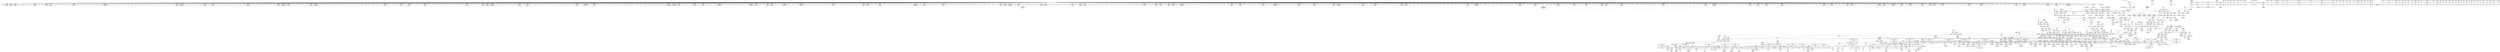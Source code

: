 digraph {
	CE0x4931a40 [shape=record,shape=Mrecord,label="{CE0x4931a40|104:_%struct.inode*,_:_CRE_172,173_}"]
	CE0x4916000 [shape=record,shape=Mrecord,label="{CE0x4916000|selinux_inode_setotherxattr:_if.then10}"]
	CE0x4957680 [shape=record,shape=Mrecord,label="{CE0x4957680|__validate_creds:_lnot.ext|include/linux/cred.h,173|*SummSink*}"]
	CE0x490d2d0 [shape=record,shape=Mrecord,label="{CE0x490d2d0|_ret_i32_%retval.0,_!dbg_!27739|security/selinux/hooks.c,1618}"]
	CE0x498f850 [shape=record,shape=Mrecord,label="{CE0x498f850|12:_i32,_56:_i8*,_:_CRE_904,905_}"]
	CE0x4934650 [shape=record,shape=Mrecord,label="{CE0x4934650|selinux_inode_setotherxattr:_tmp32|security/selinux/hooks.c,2921|*SummSink*}"]
	CE0x49928f0 [shape=record,shape=Mrecord,label="{CE0x49928f0|12:_i32,_56:_i8*,_:_CRE_977,978_}"]
	CE0x48bb9d0 [shape=record,shape=Mrecord,label="{CE0x48bb9d0|12:_i32,_56:_i8*,_:_CRE_16,24_|*MultipleSource*|Function::inode_has_perm&Arg::inode::|*LoadInst*|security/selinux/hooks.c,1627|security/selinux/hooks.c,1611}"]
	CE0x48d9be0 [shape=record,shape=Mrecord,label="{CE0x48d9be0|i64*_getelementptr_inbounds_(_6_x_i64_,_6_x_i64_*___llvm_gcov_ctr241,_i64_0,_i64_3)|*Constant*|*SummSink*}"]
	CE0x4907f40 [shape=record,shape=Mrecord,label="{CE0x4907f40|12:_i32,_56:_i8*,_:_CRE_312,320_|*MultipleSource*|Function::inode_has_perm&Arg::inode::|*LoadInst*|security/selinux/hooks.c,1627|security/selinux/hooks.c,1611}"]
	CE0x4937780 [shape=record,shape=Mrecord,label="{CE0x4937780|i32_21|*Constant*|*SummSink*}"]
	CE0x48cc360 [shape=record,shape=Mrecord,label="{CE0x48cc360|selinux_inode_setotherxattr:_call3|security/selinux/hooks.c,2915}"]
	CE0x498a130 [shape=record,shape=Mrecord,label="{CE0x498a130|12:_i32,_56:_i8*,_:_CRE_704,712_|*MultipleSource*|Function::inode_has_perm&Arg::inode::|*LoadInst*|security/selinux/hooks.c,1627|security/selinux/hooks.c,1611}"]
	CE0x48b3f10 [shape=record,shape=Mrecord,label="{CE0x48b3f10|i64*_getelementptr_inbounds_(_6_x_i64_,_6_x_i64_*___llvm_gcov_ctr241,_i64_0,_i64_0)|*Constant*|*SummSink*}"]
	CE0x49a4120 [shape=record,shape=Mrecord,label="{CE0x49a4120|inode_has_perm:_tmp7|security/selinux/hooks.c,1611|*SummSink*}"]
	CE0x498fab0 [shape=record,shape=Mrecord,label="{CE0x498fab0|12:_i32,_56:_i8*,_:_CRE_906,907_}"]
	CE0x4939d20 [shape=record,shape=Mrecord,label="{CE0x4939d20|selinux_inode_setotherxattr:_tmp40|security/selinux/hooks.c,2925|*SummSink*}"]
	CE0x48d8170 [shape=record,shape=Mrecord,label="{CE0x48d8170|selinux_inode_setotherxattr:_dentry|Function::selinux_inode_setotherxattr&Arg::dentry::|*SummSink*}"]
	CE0x4932d00 [shape=record,shape=Mrecord,label="{CE0x4932d00|104:_%struct.inode*,_:_CRE_192,193_}"]
	CE0x495a540 [shape=record,shape=Mrecord,label="{CE0x495a540|i32_0|*Constant*}"]
	CE0x4977fd0 [shape=record,shape=Mrecord,label="{CE0x4977fd0|12:_i32,_56:_i8*,_:_CRE_256,257_}"]
	CE0x493eea0 [shape=record,shape=Mrecord,label="{CE0x493eea0|GLOBAL:_dentry_has_perm|*Constant*}"]
	CE0x4991270 [shape=record,shape=Mrecord,label="{CE0x4991270|12:_i32,_56:_i8*,_:_CRE_926,927_}"]
	CE0x4982f20 [shape=record,shape=Mrecord,label="{CE0x4982f20|12:_i32,_56:_i8*,_:_CRE_540,544_|*MultipleSource*|Function::inode_has_perm&Arg::inode::|*LoadInst*|security/selinux/hooks.c,1627|security/selinux/hooks.c,1611}"]
	CE0x48cfdb0 [shape=record,shape=Mrecord,label="{CE0x48cfdb0|VOIDTB_TE_array:_GCR_.str67_private_unnamed_addr_constant_10_x_i8_c_security._00_,_align_1:_elem_0:default:}"]
	CE0x48df100 [shape=record,shape=Mrecord,label="{CE0x48df100|selinux_inode_setotherxattr:_tmp25|security/selinux/hooks.c,2919}"]
	CE0x4987cf0 [shape=record,shape=Mrecord,label="{CE0x4987cf0|12:_i32,_56:_i8*,_:_CRE_612,613_}"]
	CE0x49aee00 [shape=record,shape=Mrecord,label="{CE0x49aee00|avc_has_perm:_auditdata|Function::avc_has_perm&Arg::auditdata::|*SummSink*}"]
	CE0x4975290 [shape=record,shape=Mrecord,label="{CE0x4975290|12:_i32,_56:_i8*,_:_CRE_195,196_}"]
	CE0x48d9650 [shape=record,shape=Mrecord,label="{CE0x48d9650|i32_0|*Constant*|*SummSource*}"]
	CE0x48d4200 [shape=record,shape=Mrecord,label="{CE0x48d4200|selinux_inode_removexattr:_tmp1|*SummSink*}"]
	CE0x496fc60 [shape=record,shape=Mrecord,label="{CE0x496fc60|12:_i32,_56:_i8*,_:_CRE_96,104_|*MultipleSource*|Function::inode_has_perm&Arg::inode::|*LoadInst*|security/selinux/hooks.c,1627|security/selinux/hooks.c,1611}"]
	CE0x4999540 [shape=record,shape=Mrecord,label="{CE0x4999540|inode_has_perm:_tmp15|*LoadInst*|security/selinux/hooks.c,1615|*SummSource*}"]
	CE0x49ad830 [shape=record,shape=Mrecord,label="{CE0x49ad830|avc_has_perm:_requested|Function::avc_has_perm&Arg::requested::|*SummSink*}"]
	CE0x49a5910 [shape=record,shape=Mrecord,label="{CE0x49a5910|inode_has_perm:_tmp9|security/selinux/hooks.c,1611|*SummSink*}"]
	CE0x4991e50 [shape=record,shape=Mrecord,label="{CE0x4991e50|12:_i32,_56:_i8*,_:_CRE_936,944_|*MultipleSource*|Function::inode_has_perm&Arg::inode::|*LoadInst*|security/selinux/hooks.c,1627|security/selinux/hooks.c,1611}"]
	CE0x495fa00 [shape=record,shape=Mrecord,label="{CE0x495fa00|_ret_void,_!dbg_!27722|include/linux/cred.h,175}"]
	CE0x4938fa0 [shape=record,shape=Mrecord,label="{CE0x4938fa0|selinux_inode_setotherxattr:_tmp39|security/selinux/hooks.c,2922}"]
	CE0x49a9f30 [shape=record,shape=Mrecord,label="{CE0x49a9f30|i64*_getelementptr_inbounds_(_5_x_i64_,_5_x_i64_*___llvm_gcov_ctr155,_i64_0,_i64_3)|*Constant*|*SummSource*}"]
	CE0x4979b20 [shape=record,shape=Mrecord,label="{CE0x4979b20|12:_i32,_56:_i8*,_:_CRE_279,280_}"]
	CE0x48ca550 [shape=record,shape=Mrecord,label="{CE0x48ca550|inode_has_perm:_tmp5|security/selinux/hooks.c,1609|*SummSource*}"]
	CE0x4974f00 [shape=record,shape=Mrecord,label="{CE0x4974f00|12:_i32,_56:_i8*,_:_CRE_192,193_}"]
	CE0x492a200 [shape=record,shape=Mrecord,label="{CE0x492a200|104:_%struct.inode*,_:_CRE_152,153_}"]
	CE0x48ff130 [shape=record,shape=Mrecord,label="{CE0x48ff130|i32_1609|*Constant*|*SummSink*}"]
	CE0x4959000 [shape=record,shape=Mrecord,label="{CE0x4959000|cred_sid:_tmp2}"]
	CE0x496bb70 [shape=record,shape=Mrecord,label="{CE0x496bb70|_call_void_mcount()_#3|*SummSource*}"]
	CE0x48b6920 [shape=record,shape=Mrecord,label="{CE0x48b6920|selinux_inode_removexattr:_tmp11|security/selinux/hooks.c,3061|*SummSink*}"]
	CE0x492c900 [shape=record,shape=Mrecord,label="{CE0x492c900|dentry_has_perm:_tmp4|*LoadInst*|security/selinux/hooks.c,1627|*SummSource*}"]
	CE0x4973200 [shape=record,shape=Mrecord,label="{CE0x4973200|12:_i32,_56:_i8*,_:_CRE_171,172_}"]
	CE0x4915a10 [shape=record,shape=Mrecord,label="{CE0x4915a10|get_current:_entry|*SummSource*}"]
	CE0x497b410 [shape=record,shape=Mrecord,label="{CE0x497b410|12:_i32,_56:_i8*,_:_CRE_300,301_}"]
	CE0x48b8520 [shape=record,shape=Mrecord,label="{CE0x48b8520|i32_-13|*Constant*}"]
	CE0x4958a10 [shape=record,shape=Mrecord,label="{CE0x4958a10|__validate_creds:_entry|*SummSource*}"]
	CE0x498c0b0 [shape=record,shape=Mrecord,label="{CE0x498c0b0|12:_i32,_56:_i8*,_:_CRE_840,848_|*MultipleSource*|Function::inode_has_perm&Arg::inode::|*LoadInst*|security/selinux/hooks.c,1627|security/selinux/hooks.c,1611}"]
	CE0x48bfb70 [shape=record,shape=Mrecord,label="{CE0x48bfb70|selinux_inode_setotherxattr:_if.then12|*SummSource*}"]
	CE0x4905ef0 [shape=record,shape=Mrecord,label="{CE0x4905ef0|i64*_getelementptr_inbounds_(_25_x_i64_,_25_x_i64_*___llvm_gcov_ctr237,_i64_0,_i64_24)|*Constant*|*SummSink*}"]
	CE0x4903f90 [shape=record,shape=Mrecord,label="{CE0x4903f90|selinux_inode_setotherxattr:_tmp30|security/selinux/hooks.c,2920|*SummSource*}"]
	CE0x4977520 [shape=record,shape=Mrecord,label="{CE0x4977520|12:_i32,_56:_i8*,_:_CRE_247,248_}"]
	CE0x49a5b50 [shape=record,shape=Mrecord,label="{CE0x49a5b50|inode_has_perm:_tmp10|security/selinux/hooks.c,1611}"]
	CE0x48fe3f0 [shape=record,shape=Mrecord,label="{CE0x48fe3f0|cred_sid:_tmp3|*SummSink*}"]
	CE0x49ab230 [shape=record,shape=Mrecord,label="{CE0x49ab230|inode_has_perm:_tmp19|security/selinux/hooks.c,1618|*SummSource*}"]
	CE0x4900f10 [shape=record,shape=Mrecord,label="{CE0x4900f10|__validate_creds:_tobool|include/linux/cred.h,173|*SummSource*}"]
	CE0x4912ab0 [shape=record,shape=Mrecord,label="{CE0x4912ab0|dentry_has_perm:_tmp1|*SummSink*}"]
	CE0x496bf80 [shape=record,shape=Mrecord,label="{CE0x496bf80|_ret_void,_!dbg_!27722|include/linux/cred.h,175|*SummSink*}"]
	CE0x49a9c20 [shape=record,shape=Mrecord,label="{CE0x49a9c20|__validate_creds:_tmp5|include/linux/cred.h,173|*SummSink*}"]
	CE0x48c7c70 [shape=record,shape=Mrecord,label="{CE0x48c7c70|selinux_inode_removexattr:_tmp4|security/selinux/hooks.c,3055|*SummSource*}"]
	CE0x493ffd0 [shape=record,shape=Mrecord,label="{CE0x493ffd0|dentry_has_perm:_av|Function::dentry_has_perm&Arg::av::}"]
	CE0x4902b70 [shape=record,shape=Mrecord,label="{CE0x4902b70|i32_31|*Constant*|*SummSink*}"]
	CE0x49943b0 [shape=record,shape=Mrecord,label="{CE0x49943b0|i64*_getelementptr_inbounds_(_8_x_i64_,_8_x_i64_*___llvm_gcov_ctr154,_i64_0,_i64_6)|*Constant*|*SummSource*}"]
	CE0x4978a80 [shape=record,shape=Mrecord,label="{CE0x4978a80|12:_i32,_56:_i8*,_:_CRE_265,266_}"]
	CE0x498ea10 [shape=record,shape=Mrecord,label="{CE0x498ea10|12:_i32,_56:_i8*,_:_CRE_892,893_}"]
	CE0x4962620 [shape=record,shape=Mrecord,label="{CE0x4962620|104:_%struct.inode*,_:_CRE_220,221_}"]
	CE0x48c1a50 [shape=record,shape=Mrecord,label="{CE0x48c1a50|selinux_inode_removexattr:_dentry|Function::selinux_inode_removexattr&Arg::dentry::|*SummSource*}"]
	CE0x48fbb90 [shape=record,shape=Mrecord,label="{CE0x48fbb90|i32_0|*Constant*}"]
	CE0x4983f30 [shape=record,shape=Mrecord,label="{CE0x4983f30|12:_i32,_56:_i8*,_:_CRE_560,561_}"]
	CE0x498f4c0 [shape=record,shape=Mrecord,label="{CE0x498f4c0|12:_i32,_56:_i8*,_:_CRE_901,902_}"]
	CE0x48c7dd0 [shape=record,shape=Mrecord,label="{CE0x48c7dd0|selinux_inode_removexattr:_tmp4|security/selinux/hooks.c,3055|*SummSink*}"]
	CE0x492c0b0 [shape=record,shape=Mrecord,label="{CE0x492c0b0|104:_%struct.inode*,_:_CRE_314,315_}"]
	CE0x4955d90 [shape=record,shape=Mrecord,label="{CE0x4955d90|104:_%struct.inode*,_:_CRE_0,4_|*MultipleSource*|Function::selinux_inode_setotherxattr&Arg::dentry::|Function::selinux_inode_removexattr&Arg::dentry::|Function::dentry_has_perm&Arg::dentry::|security/selinux/hooks.c,1627}"]
	CE0x498fd10 [shape=record,shape=Mrecord,label="{CE0x498fd10|12:_i32,_56:_i8*,_:_CRE_908,909_}"]
	CE0x49a12d0 [shape=record,shape=Mrecord,label="{CE0x49a12d0|inode_has_perm:_tobool|security/selinux/hooks.c,1611}"]
	CE0x48c9620 [shape=record,shape=Mrecord,label="{CE0x48c9620|i1_true|*Constant*|*SummSink*}"]
	CE0x4984d70 [shape=record,shape=Mrecord,label="{CE0x4984d70|12:_i32,_56:_i8*,_:_CRE_572,573_}"]
	CE0x4957e00 [shape=record,shape=Mrecord,label="{CE0x4957e00|cred_sid:_tmp|*SummSink*}"]
	CE0x4983ad0 [shape=record,shape=Mrecord,label="{CE0x4983ad0|12:_i32,_56:_i8*,_:_CRE_556,557_}"]
	CE0x48c9960 [shape=record,shape=Mrecord,label="{CE0x48c9960|i64_2|*Constant*}"]
	CE0x4987110 [shape=record,shape=Mrecord,label="{CE0x4987110|12:_i32,_56:_i8*,_:_CRE_602,603_}"]
	CE0x498e550 [shape=record,shape=Mrecord,label="{CE0x498e550|12:_i32,_56:_i8*,_:_CRE_888,889_}"]
	CE0x48bb740 [shape=record,shape=Mrecord,label="{CE0x48bb740|i64_13|*Constant*|*SummSink*}"]
	CE0x4979790 [shape=record,shape=Mrecord,label="{CE0x4979790|12:_i32,_56:_i8*,_:_CRE_276,277_}"]
	CE0x4972c10 [shape=record,shape=Mrecord,label="{CE0x4972c10|12:_i32,_56:_i8*,_:_CRE_166,167_}"]
	CE0x49868c0 [shape=record,shape=Mrecord,label="{CE0x49868c0|12:_i32,_56:_i8*,_:_CRE_595,596_}"]
	CE0x498dbd0 [shape=record,shape=Mrecord,label="{CE0x498dbd0|12:_i32,_56:_i8*,_:_CRE_880,881_}"]
	CE0x493db90 [shape=record,shape=Mrecord,label="{CE0x493db90|selinux_inode_setotherxattr:_tmp47|security/selinux/hooks.c,2931}"]
	CE0x4985ce0 [shape=record,shape=Mrecord,label="{CE0x4985ce0|12:_i32,_56:_i8*,_:_CRE_585,586_}"]
	CE0x48e4dc0 [shape=record,shape=Mrecord,label="{CE0x48e4dc0|i64*_getelementptr_inbounds_(_25_x_i64_,_25_x_i64_*___llvm_gcov_ctr237,_i64_0,_i64_0)|*Constant*|*SummSink*}"]
	CE0x497bb30 [shape=record,shape=Mrecord,label="{CE0x497bb30|12:_i32,_56:_i8*,_:_CRE_306,307_}"]
	CE0x48f8cf0 [shape=record,shape=Mrecord,label="{CE0x48f8cf0|selinux_inode_setotherxattr:_if.else}"]
	CE0x498eed0 [shape=record,shape=Mrecord,label="{CE0x498eed0|12:_i32,_56:_i8*,_:_CRE_896,897_}"]
	CE0x490f6e0 [shape=record,shape=Mrecord,label="{CE0x490f6e0|selinux_inode_setotherxattr:_tmp21|security/selinux/hooks.c,2917|*SummSource*}"]
	CE0x4987a90 [shape=record,shape=Mrecord,label="{CE0x4987a90|12:_i32,_56:_i8*,_:_CRE_610,611_}"]
	CE0x4905df0 [shape=record,shape=Mrecord,label="{CE0x4905df0|i64*_getelementptr_inbounds_(_25_x_i64_,_25_x_i64_*___llvm_gcov_ctr237,_i64_0,_i64_24)|*Constant*|*SummSource*}"]
	CE0x4987e20 [shape=record,shape=Mrecord,label="{CE0x4987e20|12:_i32,_56:_i8*,_:_CRE_613,614_}"]
	CE0x4900c10 [shape=record,shape=Mrecord,label="{CE0x4900c10|inode_has_perm:_tobool|security/selinux/hooks.c,1611|*SummSink*}"]
	CE0x48e3de0 [shape=record,shape=Mrecord,label="{CE0x48e3de0|GLOBAL:_selinux_inode_setotherxattr.__warned|Global_var:selinux_inode_setotherxattr.__warned}"]
	CE0x4990c80 [shape=record,shape=Mrecord,label="{CE0x4990c80|12:_i32,_56:_i8*,_:_CRE_921,922_}"]
	CE0x49ab2a0 [shape=record,shape=Mrecord,label="{CE0x49ab2a0|inode_has_perm:_tmp19|security/selinux/hooks.c,1618|*SummSink*}"]
	CE0x48e3af0 [shape=record,shape=Mrecord,label="{CE0x48e3af0|i8_1|*Constant*}"]
	CE0x4912180 [shape=record,shape=Mrecord,label="{CE0x4912180|selinux_inode_setotherxattr:_if.then10|*SummSink*}"]
	CE0x49123d0 [shape=record,shape=Mrecord,label="{CE0x49123d0|_call_void_mcount()_#3|*SummSink*}"]
	CE0x4979fe0 [shape=record,shape=Mrecord,label="{CE0x4979fe0|12:_i32,_56:_i8*,_:_CRE_283,284_}"]
	CE0x492da60 [shape=record,shape=Mrecord,label="{CE0x492da60|dentry_has_perm:_dentry1|security/selinux/hooks.c,1631|*SummSink*}"]
	CE0x4974b70 [shape=record,shape=Mrecord,label="{CE0x4974b70|12:_i32,_56:_i8*,_:_CRE_189,190_}"]
	CE0x492c310 [shape=record,shape=Mrecord,label="{CE0x492c310|104:_%struct.inode*,_:_CRE_316,317_}"]
	CE0x48fa220 [shape=record,shape=Mrecord,label="{CE0x48fa220|selinux_inode_setotherxattr:_if.then7|*SummSink*}"]
	CE0x48bbb30 [shape=record,shape=Mrecord,label="{CE0x48bbb30|12:_i32,_56:_i8*,_:_CRE_24,32_|*MultipleSource*|Function::inode_has_perm&Arg::inode::|*LoadInst*|security/selinux/hooks.c,1627|security/selinux/hooks.c,1611}"]
	CE0x4930d90 [shape=record,shape=Mrecord,label="{CE0x4930d90|104:_%struct.inode*,_:_CRE_56,64_|*MultipleSource*|Function::selinux_inode_setotherxattr&Arg::dentry::|Function::selinux_inode_removexattr&Arg::dentry::|Function::dentry_has_perm&Arg::dentry::|security/selinux/hooks.c,1627}"]
	CE0x48f9a00 [shape=record,shape=Mrecord,label="{CE0x48f9a00|i64*_getelementptr_inbounds_(_25_x_i64_,_25_x_i64_*___llvm_gcov_ctr237,_i64_0,_i64_1)|*Constant*}"]
	CE0x48d0560 [shape=record,shape=Mrecord,label="{CE0x48d0560|selinux_inode_setotherxattr:_tobool9|security/selinux/hooks.c,2919|*SummSource*}"]
	CE0x496ca60 [shape=record,shape=Mrecord,label="{CE0x496ca60|__validate_creds:_file|Function::__validate_creds&Arg::file::}"]
	CE0x4979400 [shape=record,shape=Mrecord,label="{CE0x4979400|12:_i32,_56:_i8*,_:_CRE_273,274_}"]
	CE0x4980f90 [shape=record,shape=Mrecord,label="{CE0x4980f90|12:_i32,_56:_i8*,_:_CRE_475,476_}"]
	CE0x48f93f0 [shape=record,shape=Mrecord,label="{CE0x48f93f0|selinux_inode_setotherxattr:_if.then15}"]
	CE0x490c4f0 [shape=record,shape=Mrecord,label="{CE0x490c4f0|inode_has_perm:_inode|Function::inode_has_perm&Arg::inode::|*SummSource*}"]
	CE0x498d250 [shape=record,shape=Mrecord,label="{CE0x498d250|12:_i32,_56:_i8*,_:_CRE_872,873_}"]
	CE0x4975880 [shape=record,shape=Mrecord,label="{CE0x4975880|12:_i32,_56:_i8*,_:_CRE_200,201_}"]
	CE0x495a270 [shape=record,shape=Mrecord,label="{CE0x495a270|i32_4|*Constant*|*SummSink*}"]
	CE0x498fbe0 [shape=record,shape=Mrecord,label="{CE0x498fbe0|12:_i32,_56:_i8*,_:_CRE_907,908_}"]
	CE0x49ae120 [shape=record,shape=Mrecord,label="{CE0x49ae120|avc_has_perm:_tclass|Function::avc_has_perm&Arg::tclass::}"]
	CE0x49702c0 [shape=record,shape=Mrecord,label="{CE0x49702c0|12:_i32,_56:_i8*,_:_CRE_120,128_|*MultipleSource*|Function::inode_has_perm&Arg::inode::|*LoadInst*|security/selinux/hooks.c,1627|security/selinux/hooks.c,1611}"]
	CE0x48c1650 [shape=record,shape=Mrecord,label="{CE0x48c1650|selinux_inode_setotherxattr:_entry|*SummSource*}"]
	CE0x4992de0 [shape=record,shape=Mrecord,label="{CE0x4992de0|12:_i32,_56:_i8*,_:_CRE_980,981_}"]
	CE0x48e0c10 [shape=record,shape=Mrecord,label="{CE0x48e0c10|i8*_getelementptr_inbounds_(_45_x_i8_,_45_x_i8_*_.str12,_i32_0,_i32_0)|*Constant*}"]
	CE0x48dd8f0 [shape=record,shape=Mrecord,label="{CE0x48dd8f0|COLLAPSED:_GCMRE_current_task_external_global_%struct.task_struct*:_elem_0::|security/selinux/hooks.c,2915}"]
	CE0x49a7050 [shape=record,shape=Mrecord,label="{CE0x49a7050|i32_512|*Constant*}"]
	CE0x4940890 [shape=record,shape=Mrecord,label="{CE0x4940890|cred_sid:_tmp4|*LoadInst*|security/selinux/hooks.c,196|*SummSink*}"]
	CE0x4996fc0 [shape=record,shape=Mrecord,label="{CE0x4996fc0|inode_has_perm:_tmp14|security/selinux/hooks.c,1614}"]
	CE0x48fb260 [shape=record,shape=Mrecord,label="{CE0x48fb260|selinux_inode_setotherxattr:_tmp|*SummSink*}"]
	CE0x49a1620 [shape=record,shape=Mrecord,label="{CE0x49a1620|inode_has_perm:_lnot|security/selinux/hooks.c,1611|*SummSink*}"]
	CE0x4988d90 [shape=record,shape=Mrecord,label="{CE0x4988d90|12:_i32,_56:_i8*,_:_CRE_640,648_|*MultipleSource*|Function::inode_has_perm&Arg::inode::|*LoadInst*|security/selinux/hooks.c,1627|security/selinux/hooks.c,1611}"]
	CE0x48bed20 [shape=record,shape=Mrecord,label="{CE0x48bed20|selinux_inode_setotherxattr:_if.then12|*SummSink*}"]
	CE0x4985f40 [shape=record,shape=Mrecord,label="{CE0x4985f40|12:_i32,_56:_i8*,_:_CRE_587,588_}"]
	CE0x493f7d0 [shape=record,shape=Mrecord,label="{CE0x493f7d0|dentry_has_perm:_cred|Function::dentry_has_perm&Arg::cred::|*SummSink*}"]
	CE0x498e2f0 [shape=record,shape=Mrecord,label="{CE0x498e2f0|12:_i32,_56:_i8*,_:_CRE_886,887_}"]
	CE0x49a3070 [shape=record,shape=Mrecord,label="{CE0x49a3070|i64_0|*Constant*}"]
	CE0x48e02d0 [shape=record,shape=Mrecord,label="{CE0x48e02d0|selinux_inode_setotherxattr:_tmp1|*SummSource*}"]
	CE0x4936970 [shape=record,shape=Mrecord,label="{CE0x4936970|selinux_inode_setotherxattr:_tmp35|security/selinux/hooks.c,2922|*SummSource*}"]
	CE0x48d5140 [shape=record,shape=Mrecord,label="{CE0x48d5140|selinux_inode_setotherxattr:_if.end|*SummSource*}"]
	CE0x496ab80 [shape=record,shape=Mrecord,label="{CE0x496ab80|i64*_getelementptr_inbounds_(_8_x_i64_,_8_x_i64_*___llvm_gcov_ctr154,_i64_0,_i64_2)|*Constant*}"]
	CE0x49ae600 [shape=record,shape=Mrecord,label="{CE0x49ae600|_ret_i32_%retval.0,_!dbg_!27728|security/selinux/avc.c,775}"]
	CE0x492a2f0 [shape=record,shape=Mrecord,label="{CE0x492a2f0|104:_%struct.inode*,_:_CRE_153,154_}"]
	CE0x497b540 [shape=record,shape=Mrecord,label="{CE0x497b540|12:_i32,_56:_i8*,_:_CRE_301,302_}"]
	CE0x4937ff0 [shape=record,shape=Mrecord,label="{CE0x4937ff0|selinux_inode_setotherxattr:_tmp36|security/selinux/hooks.c,2922|*SummSource*}"]
	CE0x48b9330 [shape=record,shape=Mrecord,label="{CE0x48b9330|selinux_inode_removexattr:_tmp7|security/selinux/hooks.c,3056|*SummSource*}"]
	CE0x4997640 [shape=record,shape=Mrecord,label="{CE0x4997640|inode_has_perm:_call|security/selinux/hooks.c,1614|*SummSource*}"]
	CE0x48be690 [shape=record,shape=Mrecord,label="{CE0x48be690|dentry_has_perm:_type|security/selinux/hooks.c,1630|*SummSink*}"]
	CE0x48ce520 [shape=record,shape=Mrecord,label="{CE0x48ce520|i64*_getelementptr_inbounds_(_25_x_i64_,_25_x_i64_*___llvm_gcov_ctr237,_i64_0,_i64_6)|*Constant*}"]
	CE0x4905f60 [shape=record,shape=Mrecord,label="{CE0x4905f60|selinux_inode_setotherxattr:_tmp48|security/selinux/hooks.c,2932|*SummSink*}"]
	CE0x492de70 [shape=record,shape=Mrecord,label="{CE0x492de70|dentry_has_perm:_call|security/selinux/hooks.c,1632|*SummSource*}"]
	CE0x48d5d80 [shape=record,shape=Mrecord,label="{CE0x48d5d80|selinux_inode_removexattr:_tobool|security/selinux/hooks.c,3055|*SummSink*}"]
	CE0x4913980 [shape=record,shape=Mrecord,label="{CE0x4913980|selinux_inode_setotherxattr:_if.end16|*SummSink*}"]
	CE0x4932940 [shape=record,shape=Mrecord,label="{CE0x4932940|104:_%struct.inode*,_:_CRE_188,189_}"]
	CE0x48dddd0 [shape=record,shape=Mrecord,label="{CE0x48dddd0|selinux_inode_setotherxattr:_tmp19|security/selinux/hooks.c,2915|*SummSink*}"]
	CE0x4961010 [shape=record,shape=Mrecord,label="{CE0x4961010|104:_%struct.inode*,_:_CRE_201,202_}"]
	CE0x48d4580 [shape=record,shape=Mrecord,label="{CE0x48d4580|selinux_inode_setotherxattr:_tobool1|security/selinux/hooks.c,2915|*SummSink*}"]
	CE0x4930940 [shape=record,shape=Mrecord,label="{CE0x4930940|COLLAPSED:_GCMRE___llvm_gcov_ctr153_internal_global_2_x_i64_zeroinitializer:_elem_0:default:}"]
	CE0x48bb430 [shape=record,shape=Mrecord,label="{CE0x48bb430|i64_12|*Constant*|*SummSource*}"]
	CE0x48b4680 [shape=record,shape=Mrecord,label="{CE0x48b4680|_call_void_lockdep_rcu_suspicious(i8*_getelementptr_inbounds_(_25_x_i8_,_25_x_i8_*_.str3,_i32_0,_i32_0),_i32_2915,_i8*_getelementptr_inbounds_(_45_x_i8_,_45_x_i8_*_.str12,_i32_0,_i32_0))_#10,_!dbg_!27729|security/selinux/hooks.c,2915|*SummSource*}"]
	CE0x49ab990 [shape=record,shape=Mrecord,label="{CE0x49ab990|inode_has_perm:_tmp20|security/selinux/hooks.c,1618|*SummSource*}"]
	CE0x49af4b0 [shape=record,shape=Mrecord,label="{CE0x49af4b0|__validate_creds:_if.end|*SummSink*}"]
	CE0x4915670 [shape=record,shape=Mrecord,label="{CE0x4915670|i64*_getelementptr_inbounds_(_2_x_i64_,_2_x_i64_*___llvm_gcov_ctr153,_i64_0,_i64_1)|*Constant*|*SummSource*}"]
	CE0x49a36a0 [shape=record,shape=Mrecord,label="{CE0x49a36a0|inode_has_perm:_tmp7|security/selinux/hooks.c,1611|*SummSource*}"]
	CE0x49723c0 [shape=record,shape=Mrecord,label="{CE0x49723c0|12:_i32,_56:_i8*,_:_CRE_159,160_}"]
	CE0x4988080 [shape=record,shape=Mrecord,label="{CE0x4988080|12:_i32,_56:_i8*,_:_CRE_615,616_}"]
	CE0x49a2ed0 [shape=record,shape=Mrecord,label="{CE0x49a2ed0|GLOBAL:_llvm.expect.i64|*Constant*|*SummSource*}"]
	CE0x48f95f0 [shape=record,shape=Mrecord,label="{CE0x48f95f0|GLOBAL:_current_task|Global_var:current_task}"]
	CE0x48fb470 [shape=record,shape=Mrecord,label="{CE0x48fb470|selinux_inode_setotherxattr:_tmp2}"]
	CE0x4940630 [shape=record,shape=Mrecord,label="{CE0x4940630|cred_sid:_tmp4|*LoadInst*|security/selinux/hooks.c,196}"]
	CE0x49922c0 [shape=record,shape=Mrecord,label="{CE0x49922c0|12:_i32,_56:_i8*,_:_CRE_960,968_|*MultipleSource*|Function::inode_has_perm&Arg::inode::|*LoadInst*|security/selinux/hooks.c,1627|security/selinux/hooks.c,1611}"]
	CE0x490fdd0 [shape=record,shape=Mrecord,label="{CE0x490fdd0|selinux_inode_setotherxattr:_tmp22|security/selinux/hooks.c,2917|*SummSink*}"]
	CE0x4997510 [shape=record,shape=Mrecord,label="{CE0x4997510|inode_has_perm:_call|security/selinux/hooks.c,1614}"]
	CE0x4961580 [shape=record,shape=Mrecord,label="{CE0x4961580|104:_%struct.inode*,_:_CRE_206,207_}"]
	CE0x4985360 [shape=record,shape=Mrecord,label="{CE0x4985360|12:_i32,_56:_i8*,_:_CRE_577,578_}"]
	CE0x4991860 [shape=record,shape=Mrecord,label="{CE0x4991860|12:_i32,_56:_i8*,_:_CRE_931,932_}"]
	CE0x48e1640 [shape=record,shape=Mrecord,label="{CE0x48e1640|selinux_inode_setotherxattr:_tmp17|security/selinux/hooks.c,2915}"]
	CE0x492fa90 [shape=record,shape=Mrecord,label="{CE0x492fa90|104:_%struct.inode*,_:_CRE_104,112_|*MultipleSource*|Function::selinux_inode_setotherxattr&Arg::dentry::|Function::selinux_inode_removexattr&Arg::dentry::|Function::dentry_has_perm&Arg::dentry::|security/selinux/hooks.c,1627}"]
	CE0x4981a60 [shape=record,shape=Mrecord,label="{CE0x4981a60|12:_i32,_56:_i8*,_:_CRE_485,486_}"]
	CE0x49ae6e0 [shape=record,shape=Mrecord,label="{CE0x49ae6e0|avc_has_perm:_requested|Function::avc_has_perm&Arg::requested::}"]
	CE0x4914d60 [shape=record,shape=Mrecord,label="{CE0x4914d60|selinux_inode_setotherxattr:_tmp10|security/selinux/hooks.c,2915}"]
	CE0x4975ae0 [shape=record,shape=Mrecord,label="{CE0x4975ae0|12:_i32,_56:_i8*,_:_CRE_202,203_}"]
	CE0x4942190 [shape=record,shape=Mrecord,label="{CE0x4942190|0:_i32,_4:_i32,_8:_i32,_12:_i32,_:_CMRE_20,24_|*MultipleSource*|security/selinux/hooks.c,196|security/selinux/hooks.c,197|*LoadInst*|security/selinux/hooks.c,196}"]
	CE0x493eb50 [shape=record,shape=Mrecord,label="{CE0x493eb50|selinux_inode_setotherxattr:_call19|security/selinux/hooks.c,2931|*SummSink*}"]
	CE0x4972fa0 [shape=record,shape=Mrecord,label="{CE0x4972fa0|12:_i32,_56:_i8*,_:_CRE_169,170_}"]
	CE0x49106a0 [shape=record,shape=Mrecord,label="{CE0x49106a0|selinux_inode_setotherxattr:_call8|security/selinux/hooks.c,2919}"]
	CE0x497a830 [shape=record,shape=Mrecord,label="{CE0x497a830|12:_i32,_56:_i8*,_:_CRE_290,291_}"]
	CE0x496fe50 [shape=record,shape=Mrecord,label="{CE0x496fe50|12:_i32,_56:_i8*,_:_CRE_104,112_|*MultipleSource*|Function::inode_has_perm&Arg::inode::|*LoadInst*|security/selinux/hooks.c,1627|security/selinux/hooks.c,1611}"]
	CE0x496c400 [shape=record,shape=Mrecord,label="{CE0x496c400|__validate_creds:_call|include/linux/cred.h,173|*SummSink*}"]
	CE0x48be960 [shape=record,shape=Mrecord,label="{CE0x48be960|104:_%struct.inode*,_:_CRE_40,48_|*MultipleSource*|Function::selinux_inode_setotherxattr&Arg::dentry::|Function::selinux_inode_removexattr&Arg::dentry::|Function::dentry_has_perm&Arg::dentry::|security/selinux/hooks.c,1627}"]
	CE0x48bdaf0 [shape=record,shape=Mrecord,label="{CE0x48bdaf0|selinux_inode_setotherxattr:_tmp12|security/selinux/hooks.c,2915|*SummSource*}"]
	CE0x49ad090 [shape=record,shape=Mrecord,label="{CE0x49ad090|i32_(i32,_i32,_i16,_i32,_%struct.common_audit_data*)*_bitcast_(i32_(i32,_i32,_i16,_i32,_%struct.common_audit_data.495*)*_avc_has_perm_to_i32_(i32,_i32,_i16,_i32,_%struct.common_audit_data*)*)|*Constant*|*SummSource*}"]
	CE0x48d5510 [shape=record,shape=Mrecord,label="{CE0x48d5510|selinux_inode_setotherxattr:_if.then7}"]
	CE0x4901f60 [shape=record,shape=Mrecord,label="{CE0x4901f60|selinux_inode_setotherxattr:_call11|security/selinux/hooks.c,2920}"]
	CE0x48feb40 [shape=record,shape=Mrecord,label="{CE0x48feb40|__validate_creds:_lnot|include/linux/cred.h,173|*SummSource*}"]
	CE0x4998fe0 [shape=record,shape=Mrecord,label="{CE0x4998fe0|inode_has_perm:_i_security|security/selinux/hooks.c,1615|*SummSource*}"]
	CE0x48b0e00 [shape=record,shape=Mrecord,label="{CE0x48b0e00|selinux_inode_setotherxattr:_tmp3}"]
	CE0x490df50 [shape=record,shape=Mrecord,label="{CE0x490df50|i64*_getelementptr_inbounds_(_5_x_i64_,_5_x_i64_*___llvm_gcov_ctr155,_i64_0,_i64_0)|*Constant*}"]
	"CONST[source:0(mediator),value:0(static)][purpose:{operation}]"
	CE0x48cde30 [shape=record,shape=Mrecord,label="{CE0x48cde30|i64*_getelementptr_inbounds_(_25_x_i64_,_25_x_i64_*___llvm_gcov_ctr237,_i64_0,_i64_0)|*Constant*}"]
	CE0x48fb670 [shape=record,shape=Mrecord,label="{CE0x48fb670|GLOBAL:_creds_are_invalid|*Constant*|*SummSink*}"]
	CE0x49891c0 [shape=record,shape=Mrecord,label="{CE0x49891c0|12:_i32,_56:_i8*,_:_CRE_656,664_|*MultipleSource*|Function::inode_has_perm&Arg::inode::|*LoadInst*|security/selinux/hooks.c,1627|security/selinux/hooks.c,1611}"]
	CE0x4959940 [shape=record,shape=Mrecord,label="{CE0x4959940|__validate_creds:_tmp1|*SummSource*}"]
	CE0x490f2a0 [shape=record,shape=Mrecord,label="{CE0x490f2a0|i64*_getelementptr_inbounds_(_8_x_i64_,_8_x_i64_*___llvm_gcov_ctr154,_i64_0,_i64_0)|*Constant*|*SummSink*}"]
	CE0x4981140 [shape=record,shape=Mrecord,label="{CE0x4981140|12:_i32,_56:_i8*,_:_CRE_477,478_}"]
	CE0x4970e90 [shape=record,shape=Mrecord,label="{CE0x4970e90|12:_i32,_56:_i8*,_:_CRE_141,142_}"]
	CE0x493d800 [shape=record,shape=Mrecord,label="{CE0x493d800|selinux_inode_setotherxattr:_tmp46|security/selinux/hooks.c,2931|*SummSink*}"]
	CE0x48c97a0 [shape=record,shape=Mrecord,label="{CE0x48c97a0|i64*_getelementptr_inbounds_(_25_x_i64_,_25_x_i64_*___llvm_gcov_ctr237,_i64_0,_i64_8)|*Constant*}"]
	CE0x49361c0 [shape=record,shape=Mrecord,label="{CE0x49361c0|selinux_inode_setotherxattr:_tmp35|security/selinux/hooks.c,2922|*SummSink*}"]
	CE0x48e1a00 [shape=record,shape=Mrecord,label="{CE0x48e1a00|selinux_inode_setotherxattr:_tmp17|security/selinux/hooks.c,2915|*SummSource*}"]
	CE0x48dc7e0 [shape=record,shape=Mrecord,label="{CE0x48dc7e0|selinux_inode_removexattr:_bb}"]
	CE0x48dfab0 [shape=record,shape=Mrecord,label="{CE0x48dfab0|selinux_inode_setotherxattr:_if.then|*SummSink*}"]
	CE0x48c9e10 [shape=record,shape=Mrecord,label="{CE0x48c9e10|_call_void___validate_creds(%struct.cred*_%cred,_i8*_getelementptr_inbounds_(_25_x_i8_,_25_x_i8_*_.str3,_i32_0,_i32_0),_i32_1609)_#10,_!dbg_!27719|security/selinux/hooks.c,1609|*SummSource*}"]
	CE0x48d1fa0 [shape=record,shape=Mrecord,label="{CE0x48d1fa0|GLOBAL:___llvm_gcov_ctr237|Global_var:__llvm_gcov_ctr237|*SummSink*}"]
	CE0x490f3a0 [shape=record,shape=Mrecord,label="{CE0x490f3a0|inode_has_perm:_do.end|*SummSource*}"]
	CE0x4912d20 [shape=record,shape=Mrecord,label="{CE0x4912d20|i32_1|*Constant*}"]
	CE0x4975d40 [shape=record,shape=Mrecord,label="{CE0x4975d40|12:_i32,_56:_i8*,_:_CRE_204,205_}"]
	CE0x49b1290 [shape=record,shape=Mrecord,label="{CE0x49b1290|inode_has_perm:_tmp16|security/selinux/hooks.c,1615|*SummSource*}"]
	CE0x49adf80 [shape=record,shape=Mrecord,label="{CE0x49adf80|avc_has_perm:_tsid|Function::avc_has_perm&Arg::tsid::|*SummSink*}"]
	CE0x4902de0 [shape=record,shape=Mrecord,label="{CE0x4902de0|i64_14|*Constant*}"]
	CE0x49a57a0 [shape=record,shape=Mrecord,label="{CE0x49a57a0|inode_has_perm:_tmp9|security/selinux/hooks.c,1611|*SummSource*}"]
	CE0x497a960 [shape=record,shape=Mrecord,label="{CE0x497a960|12:_i32,_56:_i8*,_:_CRE_291,292_}"]
	CE0x48c8e00 [shape=record,shape=Mrecord,label="{CE0x48c8e00|selinux_inode_removexattr:_if.then}"]
	CE0x48c7a30 [shape=record,shape=Mrecord,label="{CE0x48c7a30|_call_void_mcount()_#3|*SummSink*}"]
	CE0x4907bb0 [shape=record,shape=Mrecord,label="{CE0x4907bb0|12:_i32,_56:_i8*,_:_CRE_309,310_}"]
	CE0x498a320 [shape=record,shape=Mrecord,label="{CE0x498a320|12:_i32,_56:_i8*,_:_CRE_712,728_|*MultipleSource*|Function::inode_has_perm&Arg::inode::|*LoadInst*|security/selinux/hooks.c,1627|security/selinux/hooks.c,1611}"]
	CE0x49314b0 [shape=record,shape=Mrecord,label="{CE0x49314b0|104:_%struct.inode*,_:_CRE_80,88_|*MultipleSource*|Function::selinux_inode_setotherxattr&Arg::dentry::|Function::selinux_inode_removexattr&Arg::dentry::|Function::dentry_has_perm&Arg::dentry::|security/selinux/hooks.c,1627}"]
	CE0x4962290 [shape=record,shape=Mrecord,label="{CE0x4962290|104:_%struct.inode*,_:_CRE_217,218_}"]
	CE0x49901d0 [shape=record,shape=Mrecord,label="{CE0x49901d0|12:_i32,_56:_i8*,_:_CRE_912,913_}"]
	CE0x498c6b0 [shape=record,shape=Mrecord,label="{CE0x498c6b0|12:_i32,_56:_i8*,_:_CRE_864,865_}"]
	CE0x497a4a0 [shape=record,shape=Mrecord,label="{CE0x497a4a0|12:_i32,_56:_i8*,_:_CRE_287,288_}"]
	CE0x49848b0 [shape=record,shape=Mrecord,label="{CE0x49848b0|12:_i32,_56:_i8*,_:_CRE_568,569_}"]
	CE0x49a3a00 [shape=record,shape=Mrecord,label="{CE0x49a3a00|inode_has_perm:_tobool2|security/selinux/hooks.c,1611|*SummSink*}"]
	CE0x48be1e0 [shape=record,shape=Mrecord,label="{CE0x48be1e0|dentry_has_perm:_d_inode|security/selinux/hooks.c,1627|*SummSource*}"]
	CE0x49ac180 [shape=record,shape=Mrecord,label="{CE0x49ac180|inode_has_perm:_tmp18|security/selinux/hooks.c,1617}"]
	CE0x48c94a0 [shape=record,shape=Mrecord,label="{CE0x48c94a0|i1_true|*Constant*|*SummSource*}"]
	CE0x48d9560 [shape=record,shape=Mrecord,label="{CE0x48d9560|selinux_inode_removexattr:_call|security/selinux/hooks.c,3055|*SummSink*}"]
	CE0x4974580 [shape=record,shape=Mrecord,label="{CE0x4974580|12:_i32,_56:_i8*,_:_CRE_184,185_}"]
	CE0x496c910 [shape=record,shape=Mrecord,label="{CE0x496c910|i32_1609|*Constant*}"]
	CE0x49974a0 [shape=record,shape=Mrecord,label="{CE0x49974a0|i32_10|*Constant*}"]
	CE0x4986660 [shape=record,shape=Mrecord,label="{CE0x4986660|12:_i32,_56:_i8*,_:_CRE_593,594_}"]
	CE0x4961f00 [shape=record,shape=Mrecord,label="{CE0x4961f00|104:_%struct.inode*,_:_CRE_214,215_}"]
	CE0x49729b0 [shape=record,shape=Mrecord,label="{CE0x49729b0|12:_i32,_56:_i8*,_:_CRE_164,165_}"]
	CE0x498f5f0 [shape=record,shape=Mrecord,label="{CE0x498f5f0|12:_i32,_56:_i8*,_:_CRE_902,903_}"]
	CE0x4905650 [shape=record,shape=Mrecord,label="{CE0x4905650|i32_-1|*Constant*|*SummSink*}"]
	CE0x48dfca0 [shape=record,shape=Mrecord,label="{CE0x48dfca0|selinux_inode_setotherxattr:_land.lhs.true|*SummSource*}"]
	CE0x49b2080 [shape=record,shape=Mrecord,label="{CE0x49b2080|GLOBAL:___invalid_creds|*Constant*}"]
	CE0x4987700 [shape=record,shape=Mrecord,label="{CE0x4987700|12:_i32,_56:_i8*,_:_CRE_607,608_}"]
	CE0x4990b50 [shape=record,shape=Mrecord,label="{CE0x4990b50|12:_i32,_56:_i8*,_:_CRE_920,921_}"]
	CE0x48df260 [shape=record,shape=Mrecord,label="{CE0x48df260|selinux_inode_setotherxattr:_tmp25|security/selinux/hooks.c,2919|*SummSource*}"]
	CE0x495a300 [shape=record,shape=Mrecord,label="{CE0x495a300|inode_has_perm:_i_flags|security/selinux/hooks.c,1611}"]
	CE0x49a94e0 [shape=record,shape=Mrecord,label="{CE0x49a94e0|__validate_creds:_tmp4|include/linux/cred.h,173}"]
	CE0x49998f0 [shape=record,shape=Mrecord,label="{CE0x49998f0|inode_has_perm:_sid3|security/selinux/hooks.c,1617|*SummSource*}"]
	CE0x49b3020 [shape=record,shape=Mrecord,label="{CE0x49b3020|i64*_getelementptr_inbounds_(_5_x_i64_,_5_x_i64_*___llvm_gcov_ctr155,_i64_0,_i64_4)|*Constant*}"]
	CE0x48ddc30 [shape=record,shape=Mrecord,label="{CE0x48ddc30|selinux_inode_setotherxattr:_tmp19|security/selinux/hooks.c,2915|*SummSource*}"]
	CE0x4988670 [shape=record,shape=Mrecord,label="{CE0x4988670|12:_i32,_56:_i8*,_:_CRE_620,621_}"]
	CE0x48d4870 [shape=record,shape=Mrecord,label="{CE0x48d4870|i64_5|*Constant*}"]
	CE0x4974ca0 [shape=record,shape=Mrecord,label="{CE0x4974ca0|12:_i32,_56:_i8*,_:_CRE_190,191_}"]
	CE0x49ad980 [shape=record,shape=Mrecord,label="{CE0x49ad980|avc_has_perm:_ssid|Function::avc_has_perm&Arg::ssid::}"]
	CE0x4906f50 [shape=record,shape=Mrecord,label="{CE0x4906f50|get_current:_bb|*SummSink*}"]
	CE0x490e1a0 [shape=record,shape=Mrecord,label="{CE0x490e1a0|__validate_creds:_if.end}"]
	CE0x4903020 [shape=record,shape=Mrecord,label="{CE0x4903020|i64_15|*Constant*}"]
	CE0x492c6a0 [shape=record,shape=Mrecord,label="{CE0x492c6a0|104:_%struct.inode*,_:_CRE_319,320_}"]
	CE0x49a1440 [shape=record,shape=Mrecord,label="{CE0x49a1440|inode_has_perm:_tobool|security/selinux/hooks.c,1611|*SummSource*}"]
	CE0x4931b30 [shape=record,shape=Mrecord,label="{CE0x4931b30|104:_%struct.inode*,_:_CRE_173,174_}"]
	CE0x4904cb0 [shape=record,shape=Mrecord,label="{CE0x4904cb0|dentry_has_perm:_av|Function::dentry_has_perm&Arg::av::|*SummSource*}"]
	CE0x4991010 [shape=record,shape=Mrecord,label="{CE0x4991010|12:_i32,_56:_i8*,_:_CRE_924,925_}"]
	CE0x49031b0 [shape=record,shape=Mrecord,label="{CE0x49031b0|i64_15|*Constant*|*SummSink*}"]
	CE0x48ddf40 [shape=record,shape=Mrecord,label="{CE0x48ddf40|selinux_inode_setotherxattr:_call5|security/selinux/hooks.c,2917}"]
	CE0x4904330 [shape=record,shape=Mrecord,label="{CE0x4904330|selinux_inode_setotherxattr:_tmp31|security/selinux/hooks.c,2920}"]
	CE0x49609e0 [shape=record,shape=Mrecord,label="{CE0x49609e0|get_current:_tmp4|./arch/x86/include/asm/current.h,14}"]
	CE0x4981f20 [shape=record,shape=Mrecord,label="{CE0x4981f20|12:_i32,_56:_i8*,_:_CRE_496,500_|*MultipleSource*|Function::inode_has_perm&Arg::inode::|*LoadInst*|security/selinux/hooks.c,1627|security/selinux/hooks.c,1611}"]
	CE0x4935920 [shape=record,shape=Mrecord,label="{CE0x4935920|selinux_inode_setotherxattr:_tmp34|security/selinux/hooks.c,2922|*SummSource*}"]
	CE0x48d2330 [shape=record,shape=Mrecord,label="{CE0x48d2330|selinux_inode_setotherxattr:_tmp5|security/selinux/hooks.c,2915|*SummSource*}"]
	CE0x49a3890 [shape=record,shape=Mrecord,label="{CE0x49a3890|inode_has_perm:_tobool2|security/selinux/hooks.c,1611|*SummSource*}"]
	CE0x4960cf0 [shape=record,shape=Mrecord,label="{CE0x4960cf0|104:_%struct.inode*,_:_CRE_198,199_}"]
	CE0x48b0fb0 [shape=record,shape=Mrecord,label="{CE0x48b0fb0|selinux_inode_setotherxattr:_tmp3|*SummSink*}"]
	CE0x4961450 [shape=record,shape=Mrecord,label="{CE0x4961450|104:_%struct.inode*,_:_CRE_205,206_}"]
	CE0x4907e10 [shape=record,shape=Mrecord,label="{CE0x4907e10|12:_i32,_56:_i8*,_:_CRE_311,312_}"]
	CE0x48b53f0 [shape=record,shape=Mrecord,label="{CE0x48b53f0|i32_2915|*Constant*}"]
	CE0x48d2490 [shape=record,shape=Mrecord,label="{CE0x48d2490|selinux_inode_setotherxattr:_tmp5|security/selinux/hooks.c,2915|*SummSink*}"]
	CE0x498afe0 [shape=record,shape=Mrecord,label="{CE0x498afe0|12:_i32,_56:_i8*,_:_CRE_768,776_|*MultipleSource*|Function::inode_has_perm&Arg::inode::|*LoadInst*|security/selinux/hooks.c,1627|security/selinux/hooks.c,1611}"]
	CE0x4985a80 [shape=record,shape=Mrecord,label="{CE0x4985a80|12:_i32,_56:_i8*,_:_CRE_583,584_}"]
	CE0x498b610 [shape=record,shape=Mrecord,label="{CE0x498b610|12:_i32,_56:_i8*,_:_CRE_800,804_|*MultipleSource*|Function::inode_has_perm&Arg::inode::|*LoadInst*|security/selinux/hooks.c,1627|security/selinux/hooks.c,1611}"]
	CE0x4979d80 [shape=record,shape=Mrecord,label="{CE0x4979d80|12:_i32,_56:_i8*,_:_CRE_281,282_}"]
	CE0x49724f0 [shape=record,shape=Mrecord,label="{CE0x49724f0|12:_i32,_56:_i8*,_:_CRE_160,161_}"]
	CE0x48d2140 [shape=record,shape=Mrecord,label="{CE0x48d2140|i64_0|*Constant*}"]
	CE0x4910360 [shape=record,shape=Mrecord,label="{CE0x4910360|selinux_inode_setotherxattr:_tmp23|security/selinux/hooks.c,2917|*SummSink*}"]
	CE0x490bfd0 [shape=record,shape=Mrecord,label="{CE0x490bfd0|inode_has_perm:_cred|Function::inode_has_perm&Arg::cred::|*SummSource*}"]
	CE0x4913a80 [shape=record,shape=Mrecord,label="{CE0x4913a80|selinux_inode_setotherxattr:_if.end17}"]
	CE0x48bd120 [shape=record,shape=Mrecord,label="{CE0x48bd120|selinux_inode_setotherxattr:_tmp12|security/selinux/hooks.c,2915}"]
	CE0x4902120 [shape=record,shape=Mrecord,label="{CE0x4902120|selinux_inode_setotherxattr:_call11|security/selinux/hooks.c,2920|*SummSource*}"]
	CE0x492be50 [shape=record,shape=Mrecord,label="{CE0x492be50|104:_%struct.inode*,_:_CRE_312,313_}"]
	CE0x48d9200 [shape=record,shape=Mrecord,label="{CE0x48d9200|selinux_inode_setotherxattr:_call|security/selinux/hooks.c,2915|*SummSource*}"]
	CE0x49990f0 [shape=record,shape=Mrecord,label="{CE0x49990f0|inode_has_perm:_i_security|security/selinux/hooks.c,1615|*SummSink*}"]
	CE0x4960880 [shape=record,shape=Mrecord,label="{CE0x4960880|get_current:_tmp2|*SummSource*}"]
	CE0x48b5140 [shape=record,shape=Mrecord,label="{CE0x48b5140|i8*_getelementptr_inbounds_(_25_x_i8_,_25_x_i8_*_.str3,_i32_0,_i32_0)|*Constant*}"]
	CE0x48d2250 [shape=record,shape=Mrecord,label="{CE0x48d2250|selinux_inode_setotherxattr:_tmp5|security/selinux/hooks.c,2915}"]
	CE0x495af90 [shape=record,shape=Mrecord,label="{CE0x495af90|cred_sid:_security|security/selinux/hooks.c,196|*SummSource*}"]
	CE0x4908e50 [shape=record,shape=Mrecord,label="{CE0x4908e50|12:_i32,_56:_i8*,_:_CRE_384,388_|*MultipleSource*|Function::inode_has_perm&Arg::inode::|*LoadInst*|security/selinux/hooks.c,1627|security/selinux/hooks.c,1611}"]
	CE0x492c7d0 [shape=record,shape=Mrecord,label="{CE0x492c7d0|dentry_has_perm:_tmp4|*LoadInst*|security/selinux/hooks.c,1627}"]
	CE0x4911b70 [shape=record,shape=Mrecord,label="{CE0x4911b70|i64*_getelementptr_inbounds_(_2_x_i64_,_2_x_i64_*___llvm_gcov_ctr98,_i64_0,_i64_1)|*Constant*|*SummSource*}"]
	CE0x49b3d40 [shape=record,shape=Mrecord,label="{CE0x49b3d40|__validate_creds:_tmp8|include/linux/cred.h,175|*SummSink*}"]
	CE0x4980930 [shape=record,shape=Mrecord,label="{CE0x4980930|12:_i32,_56:_i8*,_:_CRE_472,473_}"]
	CE0x48e1270 [shape=record,shape=Mrecord,label="{CE0x48e1270|i64*_getelementptr_inbounds_(_25_x_i64_,_25_x_i64_*___llvm_gcov_ctr237,_i64_0,_i64_9)|*Constant*}"]
	CE0x4937c60 [shape=record,shape=Mrecord,label="{CE0x4937c60|i64_18|*Constant*}"]
	CE0x4998830 [shape=record,shape=Mrecord,label="{CE0x4998830|_ret_i32_%tmp6,_!dbg_!27716|security/selinux/hooks.c,197|*SummSink*}"]
	CE0x495d120 [shape=record,shape=Mrecord,label="{CE0x495d120|inode_has_perm:_tmp|*SummSource*}"]
	CE0x48af460 [shape=record,shape=Mrecord,label="{CE0x48af460|selinux_inode_removexattr:_tmp}"]
	CE0x498d970 [shape=record,shape=Mrecord,label="{CE0x498d970|12:_i32,_56:_i8*,_:_CRE_878,879_}"]
	CE0x4901aa0 [shape=record,shape=Mrecord,label="{CE0x4901aa0|selinux_inode_setotherxattr:_tmp27|security/selinux/hooks.c,2919|*SummSource*}"]
	CE0x4904d80 [shape=record,shape=Mrecord,label="{CE0x4904d80|dentry_has_perm:_av|Function::dentry_has_perm&Arg::av::|*SummSink*}"]
	CE0x49a7c10 [shape=record,shape=Mrecord,label="{CE0x49a7c10|GLOBAL:___llvm_gcov_ctr155|Global_var:__llvm_gcov_ctr155|*SummSink*}"]
	CE0x48d4be0 [shape=record,shape=Mrecord,label="{CE0x48d4be0|i64_4|*Constant*}"]
	CE0x49980f0 [shape=record,shape=Mrecord,label="{CE0x49980f0|cred_sid:_entry|*SummSink*}"]
	CE0x4979530 [shape=record,shape=Mrecord,label="{CE0x4979530|12:_i32,_56:_i8*,_:_CRE_274,275_}"]
	CE0x497abc0 [shape=record,shape=Mrecord,label="{CE0x497abc0|12:_i32,_56:_i8*,_:_CRE_293,294_}"]
	CE0x48bb360 [shape=record,shape=Mrecord,label="{CE0x48bb360|i64_12|*Constant*}"]
	CE0x48cf040 [shape=record,shape=Mrecord,label="{CE0x48cf040|i64*_getelementptr_inbounds_(_25_x_i64_,_25_x_i64_*___llvm_gcov_ctr237,_i64_0,_i64_8)|*Constant*|*SummSource*}"]
	CE0x48b52c0 [shape=record,shape=Mrecord,label="{CE0x48b52c0|i8*_getelementptr_inbounds_(_25_x_i8_,_25_x_i8_*_.str3,_i32_0,_i32_0)|*Constant*|*SummSink*}"]
	CE0x48d7930 [shape=record,shape=Mrecord,label="{CE0x48d7930|i64_2|*Constant*}"]
	CE0x48f9e10 [shape=record,shape=Mrecord,label="{CE0x48f9e10|dentry_has_perm:_tmp1}"]
	CE0x48b8bc0 [shape=record,shape=Mrecord,label="{CE0x48b8bc0|selinux_inode_removexattr:_retval.0|*SummSource*}"]
	CE0x48d1100 [shape=record,shape=Mrecord,label="{CE0x48d1100|selinux_inode_removexattr:_call1|security/selinux/hooks.c,3056|*SummSink*}"]
	CE0x49a9190 [shape=record,shape=Mrecord,label="{CE0x49a9190|__validate_creds:_tmp3|include/linux/cred.h,173|*SummSource*}"]
	CE0x49331b0 [shape=record,shape=Mrecord,label="{CE0x49331b0|104:_%struct.inode*,_:_CRE_197,198_}"]
	CE0x48b1610 [shape=record,shape=Mrecord,label="{CE0x48b1610|selinux_inode_removexattr:_bb|*SummSink*}"]
	CE0x495c990 [shape=record,shape=Mrecord,label="{CE0x495c990|GLOBAL:___validate_creds|*Constant*}"]
	CE0x4931d10 [shape=record,shape=Mrecord,label="{CE0x4931d10|104:_%struct.inode*,_:_CRE_175,176_}"]
	CE0x49068e0 [shape=record,shape=Mrecord,label="{CE0x49068e0|selinux_inode_setotherxattr:_tmp49|security/selinux/hooks.c,2932|*SummSource*}"]
	CE0x48e2fe0 [shape=record,shape=Mrecord,label="{CE0x48e2fe0|selinux_inode_setotherxattr:_tmp15|security/selinux/hooks.c,2915|*SummSource*}"]
	CE0x493e7e0 [shape=record,shape=Mrecord,label="{CE0x493e7e0|selinux_inode_setotherxattr:_call19|security/selinux/hooks.c,2931}"]
	CE0x4981b90 [shape=record,shape=Mrecord,label="{CE0x4981b90|12:_i32,_56:_i8*,_:_CRE_486,487_}"]
	CE0x4906b70 [shape=record,shape=Mrecord,label="{CE0x4906b70|i64*_getelementptr_inbounds_(_2_x_i64_,_2_x_i64_*___llvm_gcov_ctr98,_i64_0,_i64_0)|*Constant*|*SummSource*}"]
	CE0x48c7530 [shape=record,shape=Mrecord,label="{CE0x48c7530|i8_10|*Constant*}"]
	CE0x4984060 [shape=record,shape=Mrecord,label="{CE0x4984060|12:_i32,_56:_i8*,_:_CRE_561,562_}"]
	CE0x4971f00 [shape=record,shape=Mrecord,label="{CE0x4971f00|12:_i32,_56:_i8*,_:_CRE_155,156_}"]
	CE0x48e3cb0 [shape=record,shape=Mrecord,label="{CE0x48e3cb0|i8_1|*Constant*|*SummSource*}"]
	CE0x493a540 [shape=record,shape=Mrecord,label="{CE0x493a540|selinux_inode_setotherxattr:_tmp41|security/selinux/hooks.c,2925|*SummSource*}"]
	CE0x4999430 [shape=record,shape=Mrecord,label="{CE0x4999430|inode_has_perm:_tmp15|*LoadInst*|security/selinux/hooks.c,1615}"]
	CE0x49379d0 [shape=record,shape=Mrecord,label="{CE0x49379d0|i64_19|*Constant*}"]
	CE0x4970de0 [shape=record,shape=Mrecord,label="{CE0x4970de0|12:_i32,_56:_i8*,_:_CRE_140,141_}"]
	CE0x64db100 [shape=record,shape=Mrecord,label="{CE0x64db100|i64_1|*Constant*}"]
	CE0x48f9060 [shape=record,shape=Mrecord,label="{CE0x48f9060|dentry_has_perm:_bb|*SummSink*}"]
	CE0x498a980 [shape=record,shape=Mrecord,label="{CE0x498a980|12:_i32,_56:_i8*,_:_CRE_744,752_|*MultipleSource*|Function::inode_has_perm&Arg::inode::|*LoadInst*|security/selinux/hooks.c,1627|security/selinux/hooks.c,1611}"]
	CE0x48c3560 [shape=record,shape=Mrecord,label="{CE0x48c3560|selinux_inode_setotherxattr:_name|Function::selinux_inode_setotherxattr&Arg::name::|*SummSource*}"]
	CE0x49557a0 [shape=record,shape=Mrecord,label="{CE0x49557a0|104:_%struct.inode*,_:_CRE_307,308_}"]
	CE0x48df730 [shape=record,shape=Mrecord,label="{CE0x48df730|%struct.task_struct*_(%struct.task_struct**)*_asm_movq_%gs:$_1:P_,$0_,_r,im,_dirflag_,_fpsr_,_flags_|*SummSource*}"]
	CE0x4913b60 [shape=record,shape=Mrecord,label="{CE0x4913b60|inode_has_perm:_tmp3|*SummSource*}"]
	CE0x492f470 [shape=record,shape=Mrecord,label="{CE0x492f470|104:_%struct.inode*,_:_CRE_90,91_}"]
	CE0x4958600 [shape=record,shape=Mrecord,label="{CE0x4958600|__validate_creds:_tmp1|*SummSink*}"]
	CE0x4940a20 [shape=record,shape=Mrecord,label="{CE0x4940a20|cred_sid:_tmp5|security/selinux/hooks.c,196}"]
	CE0x4901380 [shape=record,shape=Mrecord,label="{CE0x4901380|selinux_inode_setotherxattr:_tmp26|security/selinux/hooks.c,2919}"]
	CE0x4972160 [shape=record,shape=Mrecord,label="{CE0x4972160|12:_i32,_56:_i8*,_:_CRE_157,158_}"]
	CE0x498adc0 [shape=record,shape=Mrecord,label="{CE0x498adc0|12:_i32,_56:_i8*,_:_CRE_760,768_|*MultipleSource*|Function::inode_has_perm&Arg::inode::|*LoadInst*|security/selinux/hooks.c,1627|security/selinux/hooks.c,1611}"]
	CE0x4976640 [shape=record,shape=Mrecord,label="{CE0x4976640|12:_i32,_56:_i8*,_:_CRE_224,232_|*MultipleSource*|Function::inode_has_perm&Arg::inode::|*LoadInst*|security/selinux/hooks.c,1627|security/selinux/hooks.c,1611}"]
	CE0x48c53b0 [shape=record,shape=Mrecord,label="{CE0x48c53b0|selinux_inode_removexattr:_tmp6|security/selinux/hooks.c,3056|*SummSink*}"]
	CE0x4930ff0 [shape=record,shape=Mrecord,label="{CE0x4930ff0|104:_%struct.inode*,_:_CRE_64,72_|*MultipleSource*|Function::selinux_inode_setotherxattr&Arg::dentry::|Function::selinux_inode_removexattr&Arg::dentry::|Function::dentry_has_perm&Arg::dentry::|security/selinux/hooks.c,1627}"]
	CE0x4992d30 [shape=record,shape=Mrecord,label="{CE0x4992d30|12:_i32,_56:_i8*,_:_CRE_979,980_}"]
	CE0x48d1400 [shape=record,shape=Mrecord,label="{CE0x48d1400|GLOBAL:_selinux_inode_setotherxattr|*Constant*}"]
	CE0x4941910 [shape=record,shape=Mrecord,label="{CE0x4941910|0:_i32,_4:_i32,_8:_i32,_12:_i32,_:_CMRE_4,8_|*MultipleSource*|security/selinux/hooks.c,196|security/selinux/hooks.c,197|*LoadInst*|security/selinux/hooks.c,196}"]
	CE0x498d710 [shape=record,shape=Mrecord,label="{CE0x498d710|12:_i32,_56:_i8*,_:_CRE_876,877_}"]
	CE0x495d3b0 [shape=record,shape=Mrecord,label="{CE0x495d3b0|__validate_creds:_conv|include/linux/cred.h,173}"]
	CE0x49a0e20 [shape=record,shape=Mrecord,label="{CE0x49a0e20|inode_has_perm:_and|security/selinux/hooks.c,1611}"]
	CE0x498eda0 [shape=record,shape=Mrecord,label="{CE0x498eda0|12:_i32,_56:_i8*,_:_CRE_895,896_}"]
	CE0x4958330 [shape=record,shape=Mrecord,label="{CE0x4958330|inode_has_perm:_return}"]
	CE0x48b8b50 [shape=record,shape=Mrecord,label="{CE0x48b8b50|selinux_inode_removexattr:_retval.0}"]
	CE0x49798c0 [shape=record,shape=Mrecord,label="{CE0x49798c0|12:_i32,_56:_i8*,_:_CRE_277,278_}"]
	CE0x49887a0 [shape=record,shape=Mrecord,label="{CE0x49887a0|12:_i32,_56:_i8*,_:_CRE_621,622_}"]
	CE0x48fb3d0 [shape=record,shape=Mrecord,label="{CE0x48fb3d0|selinux_inode_setotherxattr:_tmp1}"]
	CE0x4932a30 [shape=record,shape=Mrecord,label="{CE0x4932a30|104:_%struct.inode*,_:_CRE_189,190_}"]
	CE0x497fe90 [shape=record,shape=Mrecord,label="{CE0x497fe90|12:_i32,_56:_i8*,_:_CRE_432,440_|*MultipleSource*|Function::inode_has_perm&Arg::inode::|*LoadInst*|security/selinux/hooks.c,1627|security/selinux/hooks.c,1611}"]
	CE0x49a9930 [shape=record,shape=Mrecord,label="{CE0x49a9930|__validate_creds:_tmp5|include/linux/cred.h,173}"]
	CE0x4972ae0 [shape=record,shape=Mrecord,label="{CE0x4972ae0|12:_i32,_56:_i8*,_:_CRE_165,166_}"]
	CE0x48fc8a0 [shape=record,shape=Mrecord,label="{CE0x48fc8a0|__validate_creds:_lnot.ext|include/linux/cred.h,173}"]
	CE0x49a3f20 [shape=record,shape=Mrecord,label="{CE0x49a3f20|i64*_getelementptr_inbounds_(_8_x_i64_,_8_x_i64_*___llvm_gcov_ctr154,_i64_0,_i64_5)|*Constant*|*SummSink*}"]
	CE0x4982b10 [shape=record,shape=Mrecord,label="{CE0x4982b10|12:_i32,_56:_i8*,_:_CRE_528,536_|*MultipleSource*|Function::inode_has_perm&Arg::inode::|*LoadInst*|security/selinux/hooks.c,1627|security/selinux/hooks.c,1611}"]
	CE0x48b21d0 [shape=record,shape=Mrecord,label="{CE0x48b21d0|i64*_getelementptr_inbounds_(_6_x_i64_,_6_x_i64_*___llvm_gcov_ctr241,_i64_0,_i64_0)|*Constant*}"]
	CE0x4987bc0 [shape=record,shape=Mrecord,label="{CE0x4987bc0|12:_i32,_56:_i8*,_:_CRE_611,612_}"]
	CE0x48c9a90 [shape=record,shape=Mrecord,label="{CE0x48c9a90|i64_3|*Constant*}"]
	CE0x48ffef0 [shape=record,shape=Mrecord,label="{CE0x48ffef0|i64*_getelementptr_inbounds_(_8_x_i64_,_8_x_i64_*___llvm_gcov_ctr154,_i64_0,_i64_1)|*Constant*}"]
	CE0x64db090 [shape=record,shape=Mrecord,label="{CE0x64db090|i64_1|*Constant*|*SummSource*}"]
	CE0x498f390 [shape=record,shape=Mrecord,label="{CE0x498f390|12:_i32,_56:_i8*,_:_CRE_900,901_}"]
	CE0x49ab820 [shape=record,shape=Mrecord,label="{CE0x49ab820|inode_has_perm:_tmp20|security/selinux/hooks.c,1618}"]
	CE0x49843f0 [shape=record,shape=Mrecord,label="{CE0x49843f0|12:_i32,_56:_i8*,_:_CRE_564,565_}"]
	CE0x4904f70 [shape=record,shape=Mrecord,label="{CE0x4904f70|_ret_i32_%call,_!dbg_!27723|security/selinux/hooks.c,1632}"]
	CE0x4972030 [shape=record,shape=Mrecord,label="{CE0x4972030|12:_i32,_56:_i8*,_:_CRE_156,157_}"]
	CE0x4934530 [shape=record,shape=Mrecord,label="{CE0x4934530|i64*_getelementptr_inbounds_(_25_x_i64_,_25_x_i64_*___llvm_gcov_ctr237,_i64_0,_i64_16)|*Constant*|*SummSource*}"]
	CE0x492ceb0 [shape=record,shape=Mrecord,label="{CE0x492ceb0|dentry_has_perm:_u|security/selinux/hooks.c,1631|*SummSource*}"]
	CE0x48ccfa0 [shape=record,shape=Mrecord,label="{CE0x48ccfa0|GLOBAL:_get_current|*Constant*}"]
	CE0x4990db0 [shape=record,shape=Mrecord,label="{CE0x4990db0|12:_i32,_56:_i8*,_:_CRE_922,923_}"]
	CE0x48c1780 [shape=record,shape=Mrecord,label="{CE0x48c1780|selinux_inode_setotherxattr:_entry|*SummSink*}"]
	CE0x48e2b00 [shape=record,shape=Mrecord,label="{CE0x48e2b00|i64*_getelementptr_inbounds_(_25_x_i64_,_25_x_i64_*___llvm_gcov_ctr237,_i64_0,_i64_8)|*Constant*|*SummSink*}"]
	CE0x4937dd0 [shape=record,shape=Mrecord,label="{CE0x4937dd0|i64_18|*Constant*|*SummSink*}"]
	CE0x4997130 [shape=record,shape=Mrecord,label="{CE0x4997130|inode_has_perm:_tmp14|security/selinux/hooks.c,1614|*SummSource*}"]
	CE0x4998290 [shape=record,shape=Mrecord,label="{CE0x4998290|cred_sid:_cred|Function::cred_sid&Arg::cred::}"]
	CE0x48d78c0 [shape=record,shape=Mrecord,label="{CE0x48d78c0|selinux_inode_removexattr:_tmp2|security/selinux/hooks.c,3055}"]
	CE0x4970f90 [shape=record,shape=Mrecord,label="{CE0x4970f90|12:_i32,_56:_i8*,_:_CRE_142,143_}"]
	CE0x49741f0 [shape=record,shape=Mrecord,label="{CE0x49741f0|12:_i32,_56:_i8*,_:_CRE_181,182_}"]
	CE0x492a6b0 [shape=record,shape=Mrecord,label="{CE0x492a6b0|104:_%struct.inode*,_:_CRE_157,158_}"]
	CE0x49a6190 [shape=record,shape=Mrecord,label="{CE0x49a6190|i64*_getelementptr_inbounds_(_8_x_i64_,_8_x_i64_*___llvm_gcov_ctr154,_i64_0,_i64_5)|*Constant*}"]
	CE0x48ba510 [shape=record,shape=Mrecord,label="{CE0x48ba510|selinux_inode_removexattr:_tmp9|security/selinux/hooks.c,3060|*SummSource*}"]
	CE0x49af520 [shape=record,shape=Mrecord,label="{CE0x49af520|__validate_creds:_if.then}"]
	CE0x49a9780 [shape=record,shape=Mrecord,label="{CE0x49a9780|__validate_creds:_tmp4|include/linux/cred.h,173|*SummSink*}"]
	CE0x48d5430 [shape=record,shape=Mrecord,label="{CE0x48d5430|selinux_inode_setotherxattr:_if.end18|*SummSink*}"]
	CE0x4938a40 [shape=record,shape=Mrecord,label="{CE0x4938a40|selinux_inode_setotherxattr:_tmp38|security/selinux/hooks.c,2922}"]
	CE0x49a6db0 [shape=record,shape=Mrecord,label="{CE0x49a6db0|inode_has_perm:_tmp12|security/selinux/hooks.c,1612}"]
	CE0x492f5d0 [shape=record,shape=Mrecord,label="{CE0x492f5d0|104:_%struct.inode*,_:_CRE_91,92_}"]
	CE0x48fdf10 [shape=record,shape=Mrecord,label="{CE0x48fdf10|i32_4|*Constant*}"]
	CE0x49624f0 [shape=record,shape=Mrecord,label="{CE0x49624f0|104:_%struct.inode*,_:_CRE_219,220_}"]
	CE0x48fed10 [shape=record,shape=Mrecord,label="{CE0x48fed10|__validate_creds:_lnot|include/linux/cred.h,173|*SummSink*}"]
	CE0x4914720 [shape=record,shape=Mrecord,label="{CE0x4914720|i64_4|*Constant*|*SummSource*}"]
	CE0x4910e40 [shape=record,shape=Mrecord,label="{CE0x4910e40|i32_1|*Constant*|*SummSink*}"]
	CE0x48eb310 [shape=record,shape=Mrecord,label="{CE0x48eb310|dentry_has_perm:_type|security/selinux/hooks.c,1630}"]
	CE0x4973920 [shape=record,shape=Mrecord,label="{CE0x4973920|12:_i32,_56:_i8*,_:_CRE_177,178_}"]
	CE0x4937d00 [shape=record,shape=Mrecord,label="{CE0x4937d00|i64_18|*Constant*|*SummSource*}"]
	CE0x48fda20 [shape=record,shape=Mrecord,label="{CE0x48fda20|inode_has_perm:_tmp4|security/selinux/hooks.c,1609}"]
	CE0x48d51d0 [shape=record,shape=Mrecord,label="{CE0x48d51d0|selinux_inode_setotherxattr:_if.end|*SummSink*}"]
	CE0x4915e60 [shape=record,shape=Mrecord,label="{CE0x4915e60|_ret_%struct.task_struct*_%tmp4,_!dbg_!27714|./arch/x86/include/asm/current.h,14|*SummSink*}"]
	CE0x48cd390 [shape=record,shape=Mrecord,label="{CE0x48cd390|dentry_has_perm:_tmp3|*SummSink*}"]
	CE0x49039a0 [shape=record,shape=Mrecord,label="{CE0x49039a0|selinux_inode_setotherxattr:_tmp29|security/selinux/hooks.c,2920|*SummSource*}"]
	CE0x492f640 [shape=record,shape=Mrecord,label="{CE0x492f640|104:_%struct.inode*,_:_CRE_92,93_}"]
	CE0x4956ba0 [shape=record,shape=Mrecord,label="{CE0x4956ba0|__validate_creds:_entry}"]
	CE0x4909070 [shape=record,shape=Mrecord,label="{CE0x4909070|12:_i32,_56:_i8*,_:_CRE_392,400_|*MultipleSource*|Function::inode_has_perm&Arg::inode::|*LoadInst*|security/selinux/hooks.c,1627|security/selinux/hooks.c,1611}"]
	CE0x4973590 [shape=record,shape=Mrecord,label="{CE0x4973590|12:_i32,_56:_i8*,_:_CRE_174,175_}"]
	CE0x4931250 [shape=record,shape=Mrecord,label="{CE0x4931250|104:_%struct.inode*,_:_CRE_72,80_|*MultipleSource*|Function::selinux_inode_setotherxattr&Arg::dentry::|Function::selinux_inode_removexattr&Arg::dentry::|Function::dentry_has_perm&Arg::dentry::|security/selinux/hooks.c,1627}"]
	CE0x4990430 [shape=record,shape=Mrecord,label="{CE0x4990430|12:_i32,_56:_i8*,_:_CRE_914,915_}"]
	CE0x48e0ff0 [shape=record,shape=Mrecord,label="{CE0x48e0ff0|i8*_getelementptr_inbounds_(_45_x_i8_,_45_x_i8_*_.str12,_i32_0,_i32_0)|*Constant*|*SummSink*}"]
	CE0x48cf970 [shape=record,shape=Mrecord,label="{CE0x48cf970|selinux_inode_setotherxattr:_call5|security/selinux/hooks.c,2917|*SummSink*}"]
	CE0x48d8460 [shape=record,shape=Mrecord,label="{CE0x48d8460|selinux_inode_removexattr:_name|Function::selinux_inode_removexattr&Arg::name::|*SummSink*}"]
	CE0x48b1d60 [shape=record,shape=Mrecord,label="{CE0x48b1d60|selinux_inode_removexattr:_entry|*SummSink*}"]
	CE0x492b330 [shape=record,shape=Mrecord,label="{CE0x492b330|i64*_getelementptr_inbounds_(_2_x_i64_,_2_x_i64_*___llvm_gcov_ctr153,_i64_0,_i64_0)|*Constant*|*SummSource*}"]
	CE0x49b2950 [shape=record,shape=Mrecord,label="{CE0x49b2950|GLOBAL:___invalid_creds|*Constant*|*SummSink*}"]
	CE0x49a7a70 [shape=record,shape=Mrecord,label="{CE0x49a7a70|i64*_getelementptr_inbounds_(_5_x_i64_,_5_x_i64_*___llvm_gcov_ctr155,_i64_0,_i64_3)|*Constant*}"]
	CE0x490f520 [shape=record,shape=Mrecord,label="{CE0x490f520|selinux_inode_setotherxattr:_tmp21|security/selinux/hooks.c,2917}"]
	CE0x492de00 [shape=record,shape=Mrecord,label="{CE0x492de00|GLOBAL:_inode_has_perm|*Constant*}"]
	CE0x495ab60 [shape=record,shape=Mrecord,label="{CE0x495ab60|i32_22|*Constant*|*SummSink*}"]
	CE0x4991f80 [shape=record,shape=Mrecord,label="{CE0x4991f80|12:_i32,_56:_i8*,_:_CRE_944,952_|*MultipleSource*|Function::inode_has_perm&Arg::inode::|*LoadInst*|security/selinux/hooks.c,1627|security/selinux/hooks.c,1611}"]
	CE0x4979eb0 [shape=record,shape=Mrecord,label="{CE0x4979eb0|12:_i32,_56:_i8*,_:_CRE_282,283_}"]
	CE0x49acf60 [shape=record,shape=Mrecord,label="{CE0x49acf60|i32_(i32,_i32,_i16,_i32,_%struct.common_audit_data*)*_bitcast_(i32_(i32,_i32,_i16,_i32,_%struct.common_audit_data.495*)*_avc_has_perm_to_i32_(i32,_i32,_i16,_i32,_%struct.common_audit_data*)*)|*Constant*}"]
	CE0x4978ce0 [shape=record,shape=Mrecord,label="{CE0x4978ce0|12:_i32,_56:_i8*,_:_CRE_267,268_}"]
	CE0x4932670 [shape=record,shape=Mrecord,label="{CE0x4932670|104:_%struct.inode*,_:_CRE_185,186_}"]
	CE0x4983cd0 [shape=record,shape=Mrecord,label="{CE0x4983cd0|12:_i32,_56:_i8*,_:_CRE_558,559_}"]
	CE0x64db020 [shape=record,shape=Mrecord,label="{CE0x64db020|i64_1|*Constant*|*SummSink*}"]
	CE0x496c550 [shape=record,shape=Mrecord,label="{CE0x496c550|COLLAPSED:_CMRE:_elem_0:default:}"]
	CE0x48d17e0 [shape=record,shape=Mrecord,label="{CE0x48d17e0|GLOBAL:___llvm_gcov_ctr241|Global_var:__llvm_gcov_ctr241}"]
	CE0x49323a0 [shape=record,shape=Mrecord,label="{CE0x49323a0|104:_%struct.inode*,_:_CRE_182,183_}"]
	CE0x4991730 [shape=record,shape=Mrecord,label="{CE0x4991730|12:_i32,_56:_i8*,_:_CRE_930,931_}"]
	CE0x4930380 [shape=record,shape=Mrecord,label="{CE0x4930380|104:_%struct.inode*,_:_CRE_147,148_}"]
	CE0x48f9700 [shape=record,shape=Mrecord,label="{CE0x48f9700|GLOBAL:_current_task|Global_var:current_task|*SummSource*}"]
	"CONST[source:1(input),value:2(dynamic)][purpose:{subject}]"
	CE0x492c570 [shape=record,shape=Mrecord,label="{CE0x492c570|104:_%struct.inode*,_:_CRE_318,319_}"]
	CE0x4978820 [shape=record,shape=Mrecord,label="{CE0x4978820|12:_i32,_56:_i8*,_:_CRE_263,264_}"]
	CE0x4939960 [shape=record,shape=Mrecord,label="{CE0x4939960|i64*_getelementptr_inbounds_(_25_x_i64_,_25_x_i64_*___llvm_gcov_ctr237,_i64_0,_i64_20)|*Constant*}"]
	CE0x49073a0 [shape=record,shape=Mrecord,label="{CE0x49073a0|get_current:_tmp4|./arch/x86/include/asm/current.h,14|*SummSink*}"]
	CE0x48b8e20 [shape=record,shape=Mrecord,label="{CE0x48b8e20|selinux_inode_removexattr:_tmp7|security/selinux/hooks.c,3056|*SummSink*}"]
	CE0x49760d0 [shape=record,shape=Mrecord,label="{CE0x49760d0|12:_i32,_56:_i8*,_:_CRE_207,208_}"]
	CE0x48e55e0 [shape=record,shape=Mrecord,label="{CE0x48e55e0|selinux_inode_setotherxattr:_tmp7|security/selinux/hooks.c,2915}"]
	CE0x48c7680 [shape=record,shape=Mrecord,label="{CE0x48c7680|selinux_inode_setotherxattr:_tmp18|security/selinux/hooks.c,2915|*SummSink*}"]
	CE0x4961dd0 [shape=record,shape=Mrecord,label="{CE0x4961dd0|104:_%struct.inode*,_:_CRE_213,214_}"]
	CE0x4955330 [shape=record,shape=Mrecord,label="{CE0x4955330|104:_%struct.inode*,_:_CRE_305,306_}"]
	CE0x4983800 [shape=record,shape=Mrecord,label="{CE0x4983800|12:_i32,_56:_i8*,_:_CRE_554,555_}"]
	CE0x4971b70 [shape=record,shape=Mrecord,label="{CE0x4971b70|12:_i32,_56:_i8*,_:_CRE_152,153_}"]
	CE0x48cf6c0 [shape=record,shape=Mrecord,label="{CE0x48cf6c0|get_current:_tmp2}"]
	CE0x48baeb0 [shape=record,shape=Mrecord,label="{CE0x48baeb0|selinux_inode_setotherxattr:_tobool9|security/selinux/hooks.c,2919|*SummSink*}"]
	CE0x496c8a0 [shape=record,shape=Mrecord,label="{CE0x496c8a0|__validate_creds:_file|Function::__validate_creds&Arg::file::|*SummSink*}"]
	CE0x4955d20 [shape=record,shape=Mrecord,label="{CE0x4955d20|dentry_has_perm:_d_inode|security/selinux/hooks.c,1627|*SummSink*}"]
	CE0x48cd260 [shape=record,shape=Mrecord,label="{CE0x48cd260|dentry_has_perm:_tmp3}"]
	CE0x498d5e0 [shape=record,shape=Mrecord,label="{CE0x498d5e0|12:_i32,_56:_i8*,_:_CRE_875,876_}"]
	CE0x48cecd0 [shape=record,shape=Mrecord,label="{CE0x48cecd0|selinux_inode_setotherxattr:_tmp13|security/selinux/hooks.c,2915}"]
	CE0x492e140 [shape=record,shape=Mrecord,label="{CE0x492e140|inode_has_perm:_entry|*SummSource*}"]
	CE0x49a6850 [shape=record,shape=Mrecord,label="{CE0x49a6850|inode_has_perm:_tmp11|security/selinux/hooks.c,1612|*SummSink*}"]
	CE0x48fb2f0 [shape=record,shape=Mrecord,label="{CE0x48fb2f0|i64*_getelementptr_inbounds_(_25_x_i64_,_25_x_i64_*___llvm_gcov_ctr237,_i64_0,_i64_1)|*Constant*|*SummSink*}"]
	CE0x49330c0 [shape=record,shape=Mrecord,label="{CE0x49330c0|104:_%struct.inode*,_:_CRE_196,197_}"]
	CE0x48bac50 [shape=record,shape=Mrecord,label="{CE0x48bac50|selinux_inode_setotherxattr:_tobool9|security/selinux/hooks.c,2919}"]
	CE0x49030e0 [shape=record,shape=Mrecord,label="{CE0x49030e0|i64_15|*Constant*|*SummSource*}"]
	CE0x4937440 [shape=record,shape=Mrecord,label="{CE0x4937440|i32_21|*Constant*}"]
	CE0x493e770 [shape=record,shape=Mrecord,label="{CE0x493e770|dentry_has_perm:_entry|*SummSource*}"]
	CE0x4984650 [shape=record,shape=Mrecord,label="{CE0x4984650|12:_i32,_56:_i8*,_:_CRE_566,567_}"]
	CE0x49acb90 [shape=record,shape=Mrecord,label="{CE0x49acb90|inode_has_perm:_call4|security/selinux/hooks.c,1617|*SummSource*}"]
	CE0x4990a20 [shape=record,shape=Mrecord,label="{CE0x4990a20|12:_i32,_56:_i8*,_:_CRE_919,920_}"]
	CE0x49524c0 [shape=record,shape=Mrecord,label="{CE0x49524c0|dentry_has_perm:_type|security/selinux/hooks.c,1630|*SummSource*}"]
	CE0x48c4300 [shape=record,shape=Mrecord,label="{CE0x48c4300|selinux_inode_removexattr:_tmp2|security/selinux/hooks.c,3055|*SummSink*}"]
	CE0x496b0b0 [shape=record,shape=Mrecord,label="{CE0x496b0b0|__validate_creds:_if.end|*SummSource*}"]
	CE0x490cf20 [shape=record,shape=Mrecord,label="{CE0x490cf20|inode_has_perm:_adp|Function::inode_has_perm&Arg::adp::|*SummSource*}"]
	CE0x48be470 [shape=record,shape=Mrecord,label="{CE0x48be470|104:_%struct.inode*,_:_CRE_8,12_|*MultipleSource*|Function::selinux_inode_setotherxattr&Arg::dentry::|Function::selinux_inode_removexattr&Arg::dentry::|Function::dentry_has_perm&Arg::dentry::|security/selinux/hooks.c,1627}"]
	CE0x4954100 [shape=record,shape=Mrecord,label="{CE0x4954100|104:_%struct.inode*,_:_CRE_256,264_|*MultipleSource*|Function::selinux_inode_setotherxattr&Arg::dentry::|Function::selinux_inode_removexattr&Arg::dentry::|Function::dentry_has_perm&Arg::dentry::|security/selinux/hooks.c,1627}"]
	CE0x495c2a0 [shape=record,shape=Mrecord,label="{CE0x495c2a0|__validate_creds:_lnot1|include/linux/cred.h,173|*SummSource*}"]
	CE0x4940340 [shape=record,shape=Mrecord,label="{CE0x4940340|selinux_inode_setotherxattr:_tmp48|security/selinux/hooks.c,2932|*SummSource*}"]
	CE0x49b25f0 [shape=record,shape=Mrecord,label="{CE0x49b25f0|_call_void___invalid_creds(%struct.cred*_%cred,_i8*_%file,_i32_%line)_#10,_!dbg_!27721|include/linux/cred.h,174|*SummSource*}"]
	CE0x4906dd0 [shape=record,shape=Mrecord,label="{CE0x4906dd0|get_current:_bb|*SummSource*}"]
	CE0x49b42a0 [shape=record,shape=Mrecord,label="{CE0x49b42a0|__validate_creds:_tmp9|include/linux/cred.h,175|*SummSource*}"]
	CE0x48fdbd0 [shape=record,shape=Mrecord,label="{CE0x48fdbd0|__validate_creds:_call|include/linux/cred.h,173|*SummSource*}"]
	CE0x49a3410 [shape=record,shape=Mrecord,label="{CE0x49a3410|inode_has_perm:_expval|security/selinux/hooks.c,1611|*SummSource*}"]
	CE0x48c8ea0 [shape=record,shape=Mrecord,label="{CE0x48c8ea0|selinux_inode_removexattr:_if.then|*SummSource*}"]
	CE0x49824b0 [shape=record,shape=Mrecord,label="{CE0x49824b0|12:_i32,_56:_i8*,_:_CRE_508,512_|*MultipleSource*|Function::inode_has_perm&Arg::inode::|*LoadInst*|security/selinux/hooks.c,1627|security/selinux/hooks.c,1611}"]
	CE0x490e600 [shape=record,shape=Mrecord,label="{CE0x490e600|inode_has_perm:_tmp2}"]
	CE0x49a31b0 [shape=record,shape=Mrecord,label="{CE0x49a31b0|inode_has_perm:_expval|security/selinux/hooks.c,1611|*SummSink*}"]
	CE0x4961a40 [shape=record,shape=Mrecord,label="{CE0x4961a40|104:_%struct.inode*,_:_CRE_210,211_}"]
	CE0x49746b0 [shape=record,shape=Mrecord,label="{CE0x49746b0|12:_i32,_56:_i8*,_:_CRE_185,186_}"]
	CE0x4996970 [shape=record,shape=Mrecord,label="{CE0x4996970|inode_has_perm:_tmp13|security/selinux/hooks.c,1614|*SummSource*}"]
	CE0x49126a0 [shape=record,shape=Mrecord,label="{CE0x49126a0|COLLAPSED:_GCMRE___llvm_gcov_ctr237_internal_global_25_x_i64_zeroinitializer:_elem_0:default:}"]
	CE0x48b86b0 [shape=record,shape=Mrecord,label="{CE0x48b86b0|i32_-13|*Constant*|*SummSource*}"]
	CE0x49799f0 [shape=record,shape=Mrecord,label="{CE0x49799f0|12:_i32,_56:_i8*,_:_CRE_278,279_}"]
	CE0x49085d0 [shape=record,shape=Mrecord,label="{CE0x49085d0|12:_i32,_56:_i8*,_:_CRE_344,352_|*MultipleSource*|Function::inode_has_perm&Arg::inode::|*LoadInst*|security/selinux/hooks.c,1627|security/selinux/hooks.c,1611}"]
	CE0x4932ee0 [shape=record,shape=Mrecord,label="{CE0x4932ee0|104:_%struct.inode*,_:_CRE_194,195_}"]
	CE0x496f7f0 [shape=record,shape=Mrecord,label="{CE0x496f7f0|12:_i32,_56:_i8*,_:_CRE_80,88_|*MultipleSource*|Function::inode_has_perm&Arg::inode::|*LoadInst*|security/selinux/hooks.c,1627|security/selinux/hooks.c,1611}"]
	CE0x492ae30 [shape=record,shape=Mrecord,label="{CE0x492ae30|104:_%struct.inode*,_:_CRE_165,166_}"]
	CE0x49913a0 [shape=record,shape=Mrecord,label="{CE0x49913a0|12:_i32,_56:_i8*,_:_CRE_927,928_}"]
	CE0x48ca3a0 [shape=record,shape=Mrecord,label="{CE0x48ca3a0|inode_has_perm:_tmp5|security/selinux/hooks.c,1609}"]
	CE0x48cd160 [shape=record,shape=Mrecord,label="{CE0x48cd160|GLOBAL:_get_current|*Constant*|*SummSource*}"]
	CE0x48c1be0 [shape=record,shape=Mrecord,label="{CE0x48c1be0|i64*_getelementptr_inbounds_(_2_x_i64_,_2_x_i64_*___llvm_gcov_ctr98,_i64_0,_i64_1)|*Constant*|*SummSink*}"]
	CE0x49773f0 [shape=record,shape=Mrecord,label="{CE0x49773f0|12:_i32,_56:_i8*,_:_CRE_246,247_}"]
	CE0x48beaf0 [shape=record,shape=Mrecord,label="{CE0x48beaf0|104:_%struct.inode*,_:_CRE_48,52_|*MultipleSource*|Function::selinux_inode_setotherxattr&Arg::dentry::|Function::selinux_inode_removexattr&Arg::dentry::|Function::dentry_has_perm&Arg::dentry::|security/selinux/hooks.c,1627}"]
	CE0x48fe030 [shape=record,shape=Mrecord,label="{CE0x48fe030|__validate_creds:_line|Function::__validate_creds&Arg::line::}"]
	CE0x4993af0 [shape=record,shape=Mrecord,label="{CE0x4993af0|inode_has_perm:_tmp6|*LoadInst*|security/selinux/hooks.c,1611|*SummSource*}"]
	CE0x4939d90 [shape=record,shape=Mrecord,label="{CE0x4939d90|selinux_inode_setotherxattr:_tmp41|security/selinux/hooks.c,2925|*SummSink*}"]
	CE0x4970d30 [shape=record,shape=Mrecord,label="{CE0x4970d30|12:_i32,_56:_i8*,_:_CRE_139,140_}"]
	CE0x49aec80 [shape=record,shape=Mrecord,label="{CE0x49aec80|avc_has_perm:_auditdata|Function::avc_has_perm&Arg::auditdata::|*SummSource*}"]
	CE0x48b9190 [shape=record,shape=Mrecord,label="{CE0x48b9190|selinux_inode_removexattr:_tmp7|security/selinux/hooks.c,3056}"]
	CE0x49930e0 [shape=record,shape=Mrecord,label="{CE0x49930e0|12:_i32,_56:_i8*,_:_CRE_983,984_}"]
	CE0x48d63f0 [shape=record,shape=Mrecord,label="{CE0x48d63f0|selinux_inode_removexattr:_call1|security/selinux/hooks.c,3056|*SummSource*}"]
	CE0x48b62f0 [shape=record,shape=Mrecord,label="{CE0x48b62f0|i64*_getelementptr_inbounds_(_6_x_i64_,_6_x_i64_*___llvm_gcov_ctr241,_i64_0,_i64_5)|*Constant*|*SummSource*}"]
	CE0x48ffd20 [shape=record,shape=Mrecord,label="{CE0x48ffd20|inode_has_perm:_tmp1|*SummSink*}"]
	CE0x4941090 [shape=record,shape=Mrecord,label="{CE0x4941090|cred_sid:_tmp5|security/selinux/hooks.c,196|*SummSink*}"]
	CE0x49747e0 [shape=record,shape=Mrecord,label="{CE0x49747e0|12:_i32,_56:_i8*,_:_CRE_186,187_}"]
	CE0x4981340 [shape=record,shape=Mrecord,label="{CE0x4981340|12:_i32,_56:_i8*,_:_CRE_479,480_}"]
	CE0x4914010 [shape=record,shape=Mrecord,label="{CE0x4914010|selinux_inode_setotherxattr:_tobool|security/selinux/hooks.c,2915|*SummSink*}"]
	CE0x493f6c0 [shape=record,shape=Mrecord,label="{CE0x493f6c0|dentry_has_perm:_cred|Function::dentry_has_perm&Arg::cred::|*SummSource*}"]
	CE0x4985100 [shape=record,shape=Mrecord,label="{CE0x4985100|12:_i32,_56:_i8*,_:_CRE_575,576_}"]
	CE0x498caf0 [shape=record,shape=Mrecord,label="{CE0x498caf0|12:_i32,_56:_i8*,_:_CRE_866,867_}"]
	CE0x49147f0 [shape=record,shape=Mrecord,label="{CE0x49147f0|i64_4|*Constant*|*SummSink*}"]
	CE0x48c3080 [shape=record,shape=Mrecord,label="{CE0x48c3080|selinux_inode_removexattr:_return|*SummSink*}"]
	CE0x4994280 [shape=record,shape=Mrecord,label="{CE0x4994280|i64*_getelementptr_inbounds_(_8_x_i64_,_8_x_i64_*___llvm_gcov_ctr154,_i64_0,_i64_6)|*Constant*}"]
	CE0x4940d50 [shape=record,shape=Mrecord,label="{CE0x4940d50|cred_sid:_tmp5|security/selinux/hooks.c,196|*SummSource*}"]
	CE0x49300b0 [shape=record,shape=Mrecord,label="{CE0x49300b0|104:_%struct.inode*,_:_CRE_145,146_}"]
	CE0x495ceb0 [shape=record,shape=Mrecord,label="{CE0x495ceb0|i64*_getelementptr_inbounds_(_8_x_i64_,_8_x_i64_*___llvm_gcov_ctr154,_i64_0,_i64_0)|*Constant*|*SummSource*}"]
	CE0x4953a50 [shape=record,shape=Mrecord,label="{CE0x4953a50|104:_%struct.inode*,_:_CRE_232,240_|*MultipleSource*|Function::selinux_inode_setotherxattr&Arg::dentry::|Function::selinux_inode_removexattr&Arg::dentry::|Function::dentry_has_perm&Arg::dentry::|security/selinux/hooks.c,1627}"]
	CE0x4902ab0 [shape=record,shape=Mrecord,label="{CE0x4902ab0|i32_31|*Constant*|*SummSource*}"]
	CE0x4902fb0 [shape=record,shape=Mrecord,label="{CE0x4902fb0|selinux_inode_setotherxattr:_tmp32|security/selinux/hooks.c,2921|*SummSource*}"]
	CE0x496fa10 [shape=record,shape=Mrecord,label="{CE0x496fa10|12:_i32,_56:_i8*,_:_CRE_88,96_|*MultipleSource*|Function::inode_has_perm&Arg::inode::|*LoadInst*|security/selinux/hooks.c,1627|security/selinux/hooks.c,1611}"]
	CE0x49a1930 [shape=record,shape=Mrecord,label="{CE0x49a1930|inode_has_perm:_lnot.ext|security/selinux/hooks.c,1611|*SummSink*}"]
	CE0x48b5090 [shape=record,shape=Mrecord,label="{CE0x48b5090|GLOBAL:_lockdep_rcu_suspicious|*Constant*|*SummSink*}"]
	CE0x4971320 [shape=record,shape=Mrecord,label="{CE0x4971320|12:_i32,_56:_i8*,_:_CRE_145,146_}"]
	CE0x4974320 [shape=record,shape=Mrecord,label="{CE0x4974320|12:_i32,_56:_i8*,_:_CRE_182,183_}"]
	CE0x4900aa0 [shape=record,shape=Mrecord,label="{CE0x4900aa0|12:_i32,_56:_i8*,_:_CRE_4,8_|*MultipleSource*|Function::inode_has_perm&Arg::inode::|*LoadInst*|security/selinux/hooks.c,1627|security/selinux/hooks.c,1611}"]
	CE0x49a49e0 [shape=record,shape=Mrecord,label="{CE0x49a49e0|inode_has_perm:_tmp8|security/selinux/hooks.c,1611|*SummSource*}"]
	"CONST[source:0(mediator),value:2(dynamic)][purpose:{object}]"
	CE0x4934100 [shape=record,shape=Mrecord,label="{CE0x4934100|i64*_getelementptr_inbounds_(_25_x_i64_,_25_x_i64_*___llvm_gcov_ctr237,_i64_0,_i64_16)|*Constant*}"]
	CE0x48dd490 [shape=record,shape=Mrecord,label="{CE0x48dd490|selinux_inode_setotherxattr:_cred4|security/selinux/hooks.c,2915|*SummSource*}"]
	CE0x4993340 [shape=record,shape=Mrecord,label="{CE0x4993340|12:_i32,_56:_i8*,_:_CRE_988,992_|*MultipleSource*|Function::inode_has_perm&Arg::inode::|*LoadInst*|security/selinux/hooks.c,1627|security/selinux/hooks.c,1611}"]
	CE0x490c660 [shape=record,shape=Mrecord,label="{CE0x490c660|inode_has_perm:_inode|Function::inode_has_perm&Arg::inode::|*SummSink*}"]
	CE0x48ce6e0 [shape=record,shape=Mrecord,label="{CE0x48ce6e0|i64*_getelementptr_inbounds_(_25_x_i64_,_25_x_i64_*___llvm_gcov_ctr237,_i64_0,_i64_6)|*Constant*|*SummSource*}"]
	CE0x49717e0 [shape=record,shape=Mrecord,label="{CE0x49717e0|12:_i32,_56:_i8*,_:_CRE_149,150_}"]
	CE0x4940040 [shape=record,shape=Mrecord,label="{CE0x4940040|i32_32|*Constant*|*SummSource*}"]
	CE0x48ba350 [shape=record,shape=Mrecord,label="{CE0x48ba350|selinux_inode_removexattr:_tmp9|security/selinux/hooks.c,3060}"]
	CE0x48cd670 [shape=record,shape=Mrecord,label="{CE0x48cd670|_call_void_mcount()_#3|*SummSource*}"]
	CE0x48dd390 [shape=record,shape=Mrecord,label="{CE0x48dd390|selinux_inode_setotherxattr:_tobool6|security/selinux/hooks.c,2917|*SummSource*}"]
	CE0x4939cb0 [shape=record,shape=Mrecord,label="{CE0x4939cb0|i64*_getelementptr_inbounds_(_25_x_i64_,_25_x_i64_*___llvm_gcov_ctr237,_i64_0,_i64_20)|*Constant*|*SummSink*}"]
	CE0x49acd00 [shape=record,shape=Mrecord,label="{CE0x49acd00|inode_has_perm:_call4|security/selinux/hooks.c,1617|*SummSink*}"]
	CE0x49616b0 [shape=record,shape=Mrecord,label="{CE0x49616b0|104:_%struct.inode*,_:_CRE_207,208_}"]
	CE0x495f160 [shape=record,shape=Mrecord,label="{CE0x495f160|__validate_creds:_cred|Function::__validate_creds&Arg::cred::|*SummSource*}"]
	CE0x492fb80 [shape=record,shape=Mrecord,label="{CE0x492fb80|104:_%struct.inode*,_:_CRE_112,144_|*MultipleSource*|Function::selinux_inode_setotherxattr&Arg::dentry::|Function::selinux_inode_removexattr&Arg::dentry::|Function::dentry_has_perm&Arg::dentry::|security/selinux/hooks.c,1627}"]
	CE0x48c7950 [shape=record,shape=Mrecord,label="{CE0x48c7950|_call_void_mcount()_#3|*SummSource*}"]
	CE0x493a8b0 [shape=record,shape=Mrecord,label="{CE0x493a8b0|selinux_inode_setotherxattr:_tmp42|*SummSource*}"]
	CE0x48b94e0 [shape=record,shape=Mrecord,label="{CE0x48b94e0|i64*_getelementptr_inbounds_(_6_x_i64_,_6_x_i64_*___llvm_gcov_ctr241,_i64_0,_i64_4)|*Constant*|*SummSource*}"]
	CE0x4990690 [shape=record,shape=Mrecord,label="{CE0x4990690|12:_i32,_56:_i8*,_:_CRE_916,917_}"]
	CE0x49ac550 [shape=record,shape=Mrecord,label="{CE0x49ac550|inode_has_perm:_tmp18|security/selinux/hooks.c,1617|*SummSource*}"]
	CE0x4998c90 [shape=record,shape=Mrecord,label="{CE0x4998c90|i32_10|*Constant*|*SummSource*}"]
	CE0x48b5520 [shape=record,shape=Mrecord,label="{CE0x48b5520|i32_2915|*Constant*|*SummSource*}"]
	CE0x4973b80 [shape=record,shape=Mrecord,label="{CE0x4973b80|12:_i32,_56:_i8*,_:_CRE_179,180_}"]
	CE0x49587f0 [shape=record,shape=Mrecord,label="{CE0x49587f0|_call_void_mcount()_#3}"]
	CE0x48d0b70 [shape=record,shape=Mrecord,label="{CE0x48d0b70|selinux_inode_setotherxattr:_tmp20|security/selinux/hooks.c,2917}"]
	CE0x4975c10 [shape=record,shape=Mrecord,label="{CE0x4975c10|12:_i32,_56:_i8*,_:_CRE_203,204_}"]
	CE0x49ac4e0 [shape=record,shape=Mrecord,label="{CE0x49ac4e0|inode_has_perm:_call4|security/selinux/hooks.c,1617}"]
	CE0x4953b80 [shape=record,shape=Mrecord,label="{CE0x4953b80|104:_%struct.inode*,_:_CRE_240,248_|*MultipleSource*|Function::selinux_inode_setotherxattr&Arg::dentry::|Function::selinux_inode_removexattr&Arg::dentry::|Function::dentry_has_perm&Arg::dentry::|security/selinux/hooks.c,1627}"]
	CE0x493b120 [shape=record,shape=Mrecord,label="{CE0x493b120|selinux_inode_setotherxattr:_tmp44|security/selinux/hooks.c,2927|*SummSource*}"]
	CE0x490bdc0 [shape=record,shape=Mrecord,label="{CE0x490bdc0|inode_has_perm:_if.then|*SummSource*}"]
	CE0x492b010 [shape=record,shape=Mrecord,label="{CE0x492b010|104:_%struct.inode*,_:_CRE_167,168_}"]
	CE0x4984b10 [shape=record,shape=Mrecord,label="{CE0x4984b10|12:_i32,_56:_i8*,_:_CRE_570,571_}"]
	CE0x48c5340 [shape=record,shape=Mrecord,label="{CE0x48c5340|selinux_inode_removexattr:_tmp6|security/selinux/hooks.c,3056|*SummSource*}"]
	CE0x48e0510 [shape=record,shape=Mrecord,label="{CE0x48e0510|selinux_inode_setotherxattr:_tmp1|*SummSink*}"]
	CE0x49a62c0 [shape=record,shape=Mrecord,label="{CE0x49a62c0|i64*_getelementptr_inbounds_(_8_x_i64_,_8_x_i64_*___llvm_gcov_ctr154,_i64_0,_i64_5)|*Constant*|*SummSource*}"]
	CE0x497b7a0 [shape=record,shape=Mrecord,label="{CE0x497b7a0|12:_i32,_56:_i8*,_:_CRE_303,304_}"]
	CE0x492a4d0 [shape=record,shape=Mrecord,label="{CE0x492a4d0|104:_%struct.inode*,_:_CRE_155,156_}"]
	CE0x49aeac0 [shape=record,shape=Mrecord,label="{CE0x49aeac0|inode_has_perm:_retval.0}"]
	CE0x492bb50 [shape=record,shape=Mrecord,label="{CE0x492bb50|104:_%struct.inode*,_:_CRE_309,310_}"]
	CE0x48df3e0 [shape=record,shape=Mrecord,label="{CE0x48df3e0|selinux_inode_setotherxattr:_tmp25|security/selinux/hooks.c,2919|*SummSink*}"]
	CE0x48d9910 [shape=record,shape=Mrecord,label="{CE0x48d9910|i64_0|*Constant*}"]
	CE0x48b46f0 [shape=record,shape=Mrecord,label="{CE0x48b46f0|_call_void_lockdep_rcu_suspicious(i8*_getelementptr_inbounds_(_25_x_i8_,_25_x_i8_*_.str3,_i32_0,_i32_0),_i32_2915,_i8*_getelementptr_inbounds_(_45_x_i8_,_45_x_i8_*_.str12,_i32_0,_i32_0))_#10,_!dbg_!27729|security/selinux/hooks.c,2915|*SummSink*}"]
	CE0x4990300 [shape=record,shape=Mrecord,label="{CE0x4990300|12:_i32,_56:_i8*,_:_CRE_913,914_}"]
	CE0x498de30 [shape=record,shape=Mrecord,label="{CE0x498de30|12:_i32,_56:_i8*,_:_CRE_882,883_}"]
	CE0x498a510 [shape=record,shape=Mrecord,label="{CE0x498a510|12:_i32,_56:_i8*,_:_CRE_728,736_|*MultipleSource*|Function::inode_has_perm&Arg::inode::|*LoadInst*|security/selinux/hooks.c,1627|security/selinux/hooks.c,1611}"]
	CE0x492ca30 [shape=record,shape=Mrecord,label="{CE0x492ca30|dentry_has_perm:_tmp4|*LoadInst*|security/selinux/hooks.c,1627|*SummSink*}"]
	CE0x49aefc0 [shape=record,shape=Mrecord,label="{CE0x49aefc0|_ret_i32_%retval.0,_!dbg_!27728|security/selinux/avc.c,775|*SummSource*}"]
	CE0x4976a80 [shape=record,shape=Mrecord,label="{CE0x4976a80|12:_i32,_56:_i8*,_:_CRE_240,241_}"]
	CE0x48d1bd0 [shape=record,shape=Mrecord,label="{CE0x48d1bd0|GLOBAL:_selinux_inode_setotherxattr.__warned|Global_var:selinux_inode_setotherxattr.__warned|*SummSink*}"]
	CE0x497ba00 [shape=record,shape=Mrecord,label="{CE0x497ba00|12:_i32,_56:_i8*,_:_CRE_305,306_}"]
	CE0x49862d0 [shape=record,shape=Mrecord,label="{CE0x49862d0|12:_i32,_56:_i8*,_:_CRE_590,591_}"]
	CE0x48fa350 [shape=record,shape=Mrecord,label="{CE0x48fa350|selinux_inode_setotherxattr:_if.end13}"]
	CE0x48c7770 [shape=record,shape=Mrecord,label="{CE0x48c7770|i64*_getelementptr_inbounds_(_6_x_i64_,_6_x_i64_*___llvm_gcov_ctr241,_i64_0,_i64_0)|*Constant*|*SummSource*}"]
	CE0x498e680 [shape=record,shape=Mrecord,label="{CE0x498e680|12:_i32,_56:_i8*,_:_CRE_889,890_}"]
	CE0x4933a00 [shape=record,shape=Mrecord,label="{CE0x4933a00|i32_0|*Constant*}"]
	CE0x49815a0 [shape=record,shape=Mrecord,label="{CE0x49815a0|12:_i32,_56:_i8*,_:_CRE_481,482_}"]
	CE0x4938610 [shape=record,shape=Mrecord,label="{CE0x4938610|selinux_inode_setotherxattr:_tmp37|security/selinux/hooks.c,2922|*SummSource*}"]
	CE0x49308d0 [shape=record,shape=Mrecord,label="{CE0x49308d0|dentry_has_perm:_tmp}"]
	CE0x4959640 [shape=record,shape=Mrecord,label="{CE0x4959640|i64_1|*Constant*}"]
	CE0x48b5000 [shape=record,shape=Mrecord,label="{CE0x48b5000|GLOBAL:_lockdep_rcu_suspicious|*Constant*|*SummSource*}"]
	CE0x4961100 [shape=record,shape=Mrecord,label="{CE0x4961100|104:_%struct.inode*,_:_CRE_202,203_}"]
	CE0x49b1790 [shape=record,shape=Mrecord,label="{CE0x49b1790|i32_3|*Constant*}"]
	CE0x49711f0 [shape=record,shape=Mrecord,label="{CE0x49711f0|12:_i32,_56:_i8*,_:_CRE_144,145_}"]
	CE0x4907300 [shape=record,shape=Mrecord,label="{CE0x4907300|get_current:_tmp4|./arch/x86/include/asm/current.h,14|*SummSource*}"]
	CE0x4980710 [shape=record,shape=Mrecord,label="{CE0x4980710|12:_i32,_56:_i8*,_:_CRE_464,472_|*MultipleSource*|Function::inode_has_perm&Arg::inode::|*LoadInst*|security/selinux/hooks.c,1627|security/selinux/hooks.c,1611}"]
	CE0x495a650 [shape=record,shape=Mrecord,label="{CE0x495a650|12:_i32,_56:_i8*,_:_CRE_0,2_|*MultipleSource*|Function::inode_has_perm&Arg::inode::|*LoadInst*|security/selinux/hooks.c,1627|security/selinux/hooks.c,1611}"]
	CE0x4996900 [shape=record,shape=Mrecord,label="{CE0x4996900|inode_has_perm:_tmp13|security/selinux/hooks.c,1614}"]
	CE0x48b61b0 [shape=record,shape=Mrecord,label="{CE0x48b61b0|i64*_getelementptr_inbounds_(_6_x_i64_,_6_x_i64_*___llvm_gcov_ctr241,_i64_0,_i64_5)|*Constant*}"]
	"CONST[source:2(external),value:2(dynamic)][purpose:{subject}]"
	CE0x492b870 [shape=record,shape=Mrecord,label="{CE0x492b870|get_current:_tmp3|*SummSink*}"]
	CE0x48f9310 [shape=record,shape=Mrecord,label="{CE0x48f9310|selinux_inode_setotherxattr:_if.else|*SummSink*}"]
	CE0x4972750 [shape=record,shape=Mrecord,label="{CE0x4972750|12:_i32,_56:_i8*,_:_CRE_162,163_}"]
	CE0x49ae250 [shape=record,shape=Mrecord,label="{CE0x49ae250|avc_has_perm:_tclass|Function::avc_has_perm&Arg::tclass::|*SummSource*}"]
	CE0x49ac680 [shape=record,shape=Mrecord,label="{CE0x49ac680|inode_has_perm:_tmp18|security/selinux/hooks.c,1617|*SummSink*}"]
	CE0x48c1c50 [shape=record,shape=Mrecord,label="{CE0x48c1c50|i64_1|*Constant*}"]
	CE0x64db170 [shape=record,shape=Mrecord,label="{CE0x64db170|selinux_inode_removexattr:_tmp1}"]
	CE0x48fe320 [shape=record,shape=Mrecord,label="{CE0x48fe320|cred_sid:_tmp3|*SummSource*}"]
	CE0x48c0930 [shape=record,shape=Mrecord,label="{CE0x48c0930|_call_void_mcount()_#3}"]
	CE0x48c3b00 [shape=record,shape=Mrecord,label="{CE0x48c3b00|_ret_i32_%retval.0,_!dbg_!27762|security/selinux/hooks.c,2932|*SummSource*}"]
	CE0x49a0f20 [shape=record,shape=Mrecord,label="{CE0x49a0f20|inode_has_perm:_and|security/selinux/hooks.c,1611|*SummSink*}"]
	CE0x4955850 [shape=record,shape=Mrecord,label="{CE0x4955850|104:_%struct.inode*,_:_CRE_308,309_}"]
	CE0x498ba50 [shape=record,shape=Mrecord,label="{CE0x498ba50|12:_i32,_56:_i8*,_:_CRE_816,824_|*MultipleSource*|Function::inode_has_perm&Arg::inode::|*LoadInst*|security/selinux/hooks.c,1627|security/selinux/hooks.c,1611}"]
	CE0x49536c0 [shape=record,shape=Mrecord,label="{CE0x49536c0|104:_%struct.inode*,_:_CRE_222,223_}"]
	CE0x4985bb0 [shape=record,shape=Mrecord,label="{CE0x4985bb0|12:_i32,_56:_i8*,_:_CRE_584,585_}"]
	CE0x48f8ab0 [shape=record,shape=Mrecord,label="{CE0x48f8ab0|selinux_inode_setotherxattr:_bb|*SummSource*}"]
	CE0x48d09f0 [shape=record,shape=Mrecord,label="{CE0x48d09f0|i64_11|*Constant*}"]
	CE0x4997b60 [shape=record,shape=Mrecord,label="{CE0x4997b60|GLOBAL:_cred_sid|*Constant*}"]
	CE0x48d15c0 [shape=record,shape=Mrecord,label="{CE0x48d15c0|GLOBAL:_selinux_inode_setotherxattr|*Constant*|*SummSource*}"]
	CE0x492ead0 [shape=record,shape=Mrecord,label="{CE0x492ead0|i64*_getelementptr_inbounds_(_2_x_i64_,_2_x_i64_*___llvm_gcov_ctr153,_i64_0,_i64_0)|*Constant*|*SummSink*}"]
	CE0x48fda90 [shape=record,shape=Mrecord,label="{CE0x48fda90|inode_has_perm:_tmp4|security/selinux/hooks.c,1609|*SummSource*}"]
	CE0x48c4840 [shape=record,shape=Mrecord,label="{CE0x48c4840|selinux_inode_removexattr:_tmp4|security/selinux/hooks.c,3055}"]
	CE0x496b710 [shape=record,shape=Mrecord,label="{CE0x496b710|__validate_creds:_bb|*SummSink*}"]
	CE0x48d0170 [shape=record,shape=Mrecord,label="{CE0x48d0170|selinux_inode_setotherxattr:_tobool6|security/selinux/hooks.c,2917|*SummSink*}"]
	CE0x493b040 [shape=record,shape=Mrecord,label="{CE0x493b040|i64*_getelementptr_inbounds_(_25_x_i64_,_25_x_i64_*___llvm_gcov_ctr237,_i64_0,_i64_21)|*Constant*|*SummSink*}"]
	CE0x48b42b0 [shape=record,shape=Mrecord,label="{CE0x48b42b0|i8_1|*Constant*|*SummSink*}"]
	CE0x4984ea0 [shape=record,shape=Mrecord,label="{CE0x4984ea0|12:_i32,_56:_i8*,_:_CRE_573,574_}"]
	CE0x496b7e0 [shape=record,shape=Mrecord,label="{CE0x496b7e0|i64*_getelementptr_inbounds_(_5_x_i64_,_5_x_i64_*___llvm_gcov_ctr155,_i64_0,_i64_0)|*Constant*|*SummSink*}"]
	CE0x4932490 [shape=record,shape=Mrecord,label="{CE0x4932490|104:_%struct.inode*,_:_CRE_183,184_}"]
	CE0x4977b10 [shape=record,shape=Mrecord,label="{CE0x4977b10|12:_i32,_56:_i8*,_:_CRE_252,253_}"]
	CE0x4986d80 [shape=record,shape=Mrecord,label="{CE0x4986d80|12:_i32,_56:_i8*,_:_CRE_599,600_}"]
	CE0x495bb10 [shape=record,shape=Mrecord,label="{CE0x495bb10|i64*_getelementptr_inbounds_(_2_x_i64_,_2_x_i64_*___llvm_gcov_ctr131,_i64_0,_i64_1)|*Constant*}"]
	CE0x4984fd0 [shape=record,shape=Mrecord,label="{CE0x4984fd0|12:_i32,_56:_i8*,_:_CRE_574,575_}"]
	CE0x492f240 [shape=record,shape=Mrecord,label="{CE0x492f240|104:_%struct.inode*,_:_CRE_89,90_}"]
	CE0x49aac50 [shape=record,shape=Mrecord,label="{CE0x49aac50|i64*_getelementptr_inbounds_(_8_x_i64_,_8_x_i64_*___llvm_gcov_ctr154,_i64_0,_i64_7)|*Constant*|*SummSource*}"]
	CE0x48be400 [shape=record,shape=Mrecord,label="{CE0x48be400|104:_%struct.inode*,_:_CRE_24,40_|*MultipleSource*|Function::selinux_inode_setotherxattr&Arg::dentry::|Function::selinux_inode_removexattr&Arg::dentry::|Function::dentry_has_perm&Arg::dentry::|security/selinux/hooks.c,1627}"]
	CE0x4932df0 [shape=record,shape=Mrecord,label="{CE0x4932df0|104:_%struct.inode*,_:_CRE_193,194_}"]
	CE0x48cd2d0 [shape=record,shape=Mrecord,label="{CE0x48cd2d0|dentry_has_perm:_tmp3|*SummSource*}"]
	CE0x498bc70 [shape=record,shape=Mrecord,label="{CE0x498bc70|12:_i32,_56:_i8*,_:_CRE_824,832_|*MultipleSource*|Function::inode_has_perm&Arg::inode::|*LoadInst*|security/selinux/hooks.c,1627|security/selinux/hooks.c,1611}"]
	CE0x4984190 [shape=record,shape=Mrecord,label="{CE0x4984190|12:_i32,_56:_i8*,_:_CRE_562,563_}"]
	CE0x4976f20 [shape=record,shape=Mrecord,label="{CE0x4976f20|12:_i32,_56:_i8*,_:_CRE_242,243_}"]
	CE0x490bc70 [shape=record,shape=Mrecord,label="{CE0x490bc70|inode_has_perm:_cred|Function::inode_has_perm&Arg::cred::}"]
	CE0x4974910 [shape=record,shape=Mrecord,label="{CE0x4974910|12:_i32,_56:_i8*,_:_CRE_187,188_}"]
	CE0x48d9c80 [shape=record,shape=Mrecord,label="{CE0x48d9c80|selinux_inode_removexattr:_tmp3|security/selinux/hooks.c,3055|*SummSource*}"]
	CE0x48e4360 [shape=record,shape=Mrecord,label="{CE0x48e4360|selinux_inode_setotherxattr:_tmp8|security/selinux/hooks.c,2915|*SummSource*}"]
	CE0x4981470 [shape=record,shape=Mrecord,label="{CE0x4981470|12:_i32,_56:_i8*,_:_CRE_480,481_}"]
	CE0x498c2a0 [shape=record,shape=Mrecord,label="{CE0x498c2a0|12:_i32,_56:_i8*,_:_CRE_848,856_|*MultipleSource*|Function::inode_has_perm&Arg::inode::|*LoadInst*|security/selinux/hooks.c,1627|security/selinux/hooks.c,1611}"]
	CE0x4931fe0 [shape=record,shape=Mrecord,label="{CE0x4931fe0|104:_%struct.inode*,_:_CRE_178,179_}"]
	CE0x493a920 [shape=record,shape=Mrecord,label="{CE0x493a920|selinux_inode_setotherxattr:_tmp42}"]
	CE0x49ae3c0 [shape=record,shape=Mrecord,label="{CE0x49ae3c0|avc_has_perm:_tclass|Function::avc_has_perm&Arg::tclass::|*SummSink*}"]
	CE0x49419a0 [shape=record,shape=Mrecord,label="{CE0x49419a0|0:_i32,_4:_i32,_8:_i32,_12:_i32,_:_CMRE_8,12_|*MultipleSource*|security/selinux/hooks.c,196|security/selinux/hooks.c,197|*LoadInst*|security/selinux/hooks.c,196}"]
	CE0x496bc50 [shape=record,shape=Mrecord,label="{CE0x496bc50|_call_void_mcount()_#3|*SummSink*}"]
	CE0x4999c40 [shape=record,shape=Mrecord,label="{CE0x4999c40|inode_has_perm:_sclass|security/selinux/hooks.c,1617|*SummSink*}"]
	CE0x48c64f0 [shape=record,shape=Mrecord,label="{CE0x48c64f0|selinux_inode_setotherxattr:_tmp18|security/selinux/hooks.c,2915|*SummSource*}"]
	CE0x4971450 [shape=record,shape=Mrecord,label="{CE0x4971450|12:_i32,_56:_i8*,_:_CRE_146,147_}"]
	CE0x4987830 [shape=record,shape=Mrecord,label="{CE0x4987830|12:_i32,_56:_i8*,_:_CRE_608,609_}"]
	CE0x49b4130 [shape=record,shape=Mrecord,label="{CE0x49b4130|__validate_creds:_tmp9|include/linux/cred.h,175}"]
	CE0x49b1b50 [shape=record,shape=Mrecord,label="{CE0x49b1b50|__validate_creds:_tmp6|include/linux/cred.h,174|*SummSource*}"]
	CE0x4975160 [shape=record,shape=Mrecord,label="{CE0x4975160|12:_i32,_56:_i8*,_:_CRE_194,195_}"]
	CE0x492e530 [shape=record,shape=Mrecord,label="{CE0x492e530|inode_has_perm:_entry}"]
	CE0x48b5630 [shape=record,shape=Mrecord,label="{CE0x48b5630|i64*_getelementptr_inbounds_(_8_x_i64_,_8_x_i64_*___llvm_gcov_ctr154,_i64_0,_i64_2)|*Constant*|*SummSource*}"]
	CE0x490e830 [shape=record,shape=Mrecord,label="{CE0x490e830|__validate_creds:_tmp}"]
	CE0x49592c0 [shape=record,shape=Mrecord,label="{CE0x49592c0|inode_has_perm:_if.end|*SummSource*}"]
	CE0x4999820 [shape=record,shape=Mrecord,label="{CE0x4999820|inode_has_perm:_sid3|security/selinux/hooks.c,1617}"]
	CE0x49792d0 [shape=record,shape=Mrecord,label="{CE0x49792d0|12:_i32,_56:_i8*,_:_CRE_272,273_}"]
	CE0x48bd880 [shape=record,shape=Mrecord,label="{CE0x48bd880|selinux_inode_setotherxattr:_tmp33|security/selinux/hooks.c,2921|*SummSource*}"]
	CE0x492cd40 [shape=record,shape=Mrecord,label="{CE0x492cd40|i8_10|*Constant*|*SummSink*}"]
	CE0x4902e50 [shape=record,shape=Mrecord,label="{CE0x4902e50|i64_14|*Constant*|*SummSource*}"]
	CE0x4937ed0 [shape=record,shape=Mrecord,label="{CE0x4937ed0|selinux_inode_setotherxattr:_tmp36|security/selinux/hooks.c,2922}"]
	CE0x4978bb0 [shape=record,shape=Mrecord,label="{CE0x4978bb0|12:_i32,_56:_i8*,_:_CRE_266,267_}"]
	CE0x48fced0 [shape=record,shape=Mrecord,label="{CE0x48fced0|i64_1|*Constant*}"]
	CE0x4936f10 [shape=record,shape=Mrecord,label="{CE0x4936f10|selinux_inode_setotherxattr:_call14|security/selinux/hooks.c,2922|*SummSource*}"]
	CE0x4990560 [shape=record,shape=Mrecord,label="{CE0x4990560|12:_i32,_56:_i8*,_:_CRE_915,916_}"]
	CE0x4991600 [shape=record,shape=Mrecord,label="{CE0x4991600|12:_i32,_56:_i8*,_:_CRE_929,930_}"]
	CE0x49a2730 [shape=record,shape=Mrecord,label="{CE0x49a2730|inode_has_perm:_conv|security/selinux/hooks.c,1611|*SummSource*}"]
	CE0x4958510 [shape=record,shape=Mrecord,label="{CE0x4958510|inode_has_perm:_return|*SummSink*}"]
	CE0x49a1690 [shape=record,shape=Mrecord,label="{CE0x49a1690|inode_has_perm:_lnot|security/selinux/hooks.c,1611}"]
	CE0x4900d40 [shape=record,shape=Mrecord,label="{CE0x4900d40|__validate_creds:_tmp2|include/linux/cred.h,173|*SummSource*}"]
	CE0x495f690 [shape=record,shape=Mrecord,label="{CE0x495f690|i64_0|*Constant*}"]
	CE0x49969e0 [shape=record,shape=Mrecord,label="{CE0x49969e0|inode_has_perm:_tmp13|security/selinux/hooks.c,1614|*SummSink*}"]
	CE0x49571b0 [shape=record,shape=Mrecord,label="{CE0x49571b0|inode_has_perm:_do.body}"]
	CE0x492bc50 [shape=record,shape=Mrecord,label="{CE0x492bc50|104:_%struct.inode*,_:_CRE_310,311_}"]
	CE0x49710c0 [shape=record,shape=Mrecord,label="{CE0x49710c0|12:_i32,_56:_i8*,_:_CRE_143,144_}"]
	CE0x49380c0 [shape=record,shape=Mrecord,label="{CE0x49380c0|selinux_inode_setotherxattr:_tmp36|security/selinux/hooks.c,2922|*SummSink*}"]
	CE0x4957e70 [shape=record,shape=Mrecord,label="{CE0x4957e70|i64*_getelementptr_inbounds_(_2_x_i64_,_2_x_i64_*___llvm_gcov_ctr131,_i64_0,_i64_1)|*Constant*|*SummSink*}"]
	CE0x498eb40 [shape=record,shape=Mrecord,label="{CE0x498eb40|12:_i32,_56:_i8*,_:_CRE_893,894_}"]
	CE0x48bb2f0 [shape=record,shape=Mrecord,label="{CE0x48bb2f0|i64_14|*Constant*|*SummSink*}"]
	CE0x49033a0 [shape=record,shape=Mrecord,label="{CE0x49033a0|selinux_inode_setotherxattr:_tmp28|security/selinux/hooks.c,2920|*SummSource*}"]
	CE0x49588b0 [shape=record,shape=Mrecord,label="{CE0x49588b0|_call_void_mcount()_#3|*SummSource*}"]
	CE0x48c3720 [shape=record,shape=Mrecord,label="{CE0x48c3720|_ret_i32_%retval.0,_!dbg_!27762|security/selinux/hooks.c,2932}"]
	CE0x48e5c60 [shape=record,shape=Mrecord,label="{CE0x48e5c60|0:_i8,_:_GCMR_selinux_inode_setotherxattr.__warned_internal_global_i8_0,_section_.data.unlikely_,_align_1:_elem_0:default:}"]
	CE0x493bb70 [shape=record,shape=Mrecord,label="{CE0x493bb70|i64*_getelementptr_inbounds_(_25_x_i64_,_25_x_i64_*___llvm_gcov_ctr237,_i64_0,_i64_22)|*Constant*}"]
	CE0x4962750 [shape=record,shape=Mrecord,label="{CE0x4962750|104:_%struct.inode*,_:_CRE_221,222_}"]
	CE0x4956580 [shape=record,shape=Mrecord,label="{CE0x4956580|_call_void_mcount()_#3|*SummSink*}"]
	CE0x4929f60 [shape=record,shape=Mrecord,label="{CE0x4929f60|104:_%struct.inode*,_:_CRE_149,150_}"]
	CE0x490d090 [shape=record,shape=Mrecord,label="{CE0x490d090|inode_has_perm:_adp|Function::inode_has_perm&Arg::adp::|*SummSink*}"]
	CE0x48d19a0 [shape=record,shape=Mrecord,label="{CE0x48d19a0|GLOBAL:___llvm_gcov_ctr241|Global_var:__llvm_gcov_ctr241|*SummSource*}"]
	CE0x49336b0 [shape=record,shape=Mrecord,label="{CE0x49336b0|dentry_has_perm:_tmp2}"]
	CE0x49759b0 [shape=record,shape=Mrecord,label="{CE0x49759b0|12:_i32,_56:_i8*,_:_CRE_201,202_}"]
	CE0x49574b0 [shape=record,shape=Mrecord,label="{CE0x49574b0|i64*_getelementptr_inbounds_(_8_x_i64_,_8_x_i64_*___llvm_gcov_ctr154,_i64_0,_i64_0)|*Constant*}"]
	CE0x4913f00 [shape=record,shape=Mrecord,label="{CE0x4913f00|selinux_inode_setotherxattr:_call|security/selinux/hooks.c,2915|*SummSink*}"]
	CE0x4994210 [shape=record,shape=Mrecord,label="{CE0x4994210|i64*_getelementptr_inbounds_(_8_x_i64_,_8_x_i64_*___llvm_gcov_ctr154,_i64_0,_i64_6)|*Constant*|*SummSink*}"]
	CE0x4910d00 [shape=record,shape=Mrecord,label="{CE0x4910d00|VOIDTB_TE_array:_GCR_.str68_private_unnamed_addr_constant_20_x_i8_c_security.capability_00_,_align_1:_elem_0:default:}"]
	CE0x48c24b0 [shape=record,shape=Mrecord,label="{CE0x48c24b0|get_current:_tmp1|*SummSource*}"]
	CE0x4911a70 [shape=record,shape=Mrecord,label="{CE0x4911a70|i64*_getelementptr_inbounds_(_2_x_i64_,_2_x_i64_*___llvm_gcov_ctr98,_i64_0,_i64_1)|*Constant*}"]
	CE0x49802d0 [shape=record,shape=Mrecord,label="{CE0x49802d0|12:_i32,_56:_i8*,_:_CRE_448,456_|*MultipleSource*|Function::inode_has_perm&Arg::inode::|*LoadInst*|security/selinux/hooks.c,1627|security/selinux/hooks.c,1611}"]
	CE0x48fa120 [shape=record,shape=Mrecord,label="{CE0x48fa120|dentry_has_perm:_tmp|*SummSink*}"]
	CE0x4993210 [shape=record,shape=Mrecord,label="{CE0x4993210|12:_i32,_56:_i8*,_:_CRE_984,988_|*MultipleSource*|Function::inode_has_perm&Arg::inode::|*LoadInst*|security/selinux/hooks.c,1627|security/selinux/hooks.c,1611}"]
	CE0x4954640 [shape=record,shape=Mrecord,label="{CE0x4954640|104:_%struct.inode*,_:_CRE_272,280_|*MultipleSource*|Function::selinux_inode_setotherxattr&Arg::dentry::|Function::selinux_inode_removexattr&Arg::dentry::|Function::dentry_has_perm&Arg::dentry::|security/selinux/hooks.c,1627}"]
	CE0x4992b10 [shape=record,shape=Mrecord,label="{CE0x4992b10|12:_i32,_56:_i8*,_:_CRE_978,979_}"]
	CE0x498b830 [shape=record,shape=Mrecord,label="{CE0x498b830|12:_i32,_56:_i8*,_:_CRE_808,816_|*MultipleSource*|Function::inode_has_perm&Arg::inode::|*LoadInst*|security/selinux/hooks.c,1627|security/selinux/hooks.c,1611}"]
	CE0x4972620 [shape=record,shape=Mrecord,label="{CE0x4972620|12:_i32,_56:_i8*,_:_CRE_161,162_}"]
	CE0x498cec0 [shape=record,shape=Mrecord,label="{CE0x498cec0|12:_i32,_56:_i8*,_:_CRE_869,870_}"]
	CE0x49753c0 [shape=record,shape=Mrecord,label="{CE0x49753c0|12:_i32,_56:_i8*,_:_CRE_196,197_}"]
	CE0x49b2c50 [shape=record,shape=Mrecord,label="{CE0x49b2c50|GLOBAL:___invalid_creds|*Constant*|*SummSource*}"]
	CE0x49882e0 [shape=record,shape=Mrecord,label="{CE0x49882e0|12:_i32,_56:_i8*,_:_CRE_617,618_}"]
	CE0x4986b20 [shape=record,shape=Mrecord,label="{CE0x4986b20|12:_i32,_56:_i8*,_:_CRE_597,598_}"]
	CE0x4989820 [shape=record,shape=Mrecord,label="{CE0x4989820|12:_i32,_56:_i8*,_:_CRE_680,684_|*MultipleSource*|Function::inode_has_perm&Arg::inode::|*LoadInst*|security/selinux/hooks.c,1627|security/selinux/hooks.c,1611}"]
	CE0x4989a70 [shape=record,shape=Mrecord,label="{CE0x4989a70|12:_i32,_56:_i8*,_:_CRE_684,688_|*MultipleSource*|Function::inode_has_perm&Arg::inode::|*LoadInst*|security/selinux/hooks.c,1627|security/selinux/hooks.c,1611}"]
	CE0x49053c0 [shape=record,shape=Mrecord,label="{CE0x49053c0|i32_-1|*Constant*}"]
	CE0x4906be0 [shape=record,shape=Mrecord,label="{CE0x4906be0|get_current:_bb}"]
	CE0x49101e0 [shape=record,shape=Mrecord,label="{CE0x49101e0|selinux_inode_setotherxattr:_tmp23|security/selinux/hooks.c,2917|*SummSource*}"]
	CE0x48d0ad0 [shape=record,shape=Mrecord,label="{CE0x48d0ad0|i64_11|*Constant*|*SummSink*}"]
	CE0x4975030 [shape=record,shape=Mrecord,label="{CE0x4975030|12:_i32,_56:_i8*,_:_CRE_193,194_}"]
	CE0x49a4e60 [shape=record,shape=Mrecord,label="{CE0x49a4e60|inode_has_perm:_tmp9|security/selinux/hooks.c,1611}"]
	CE0x490e6e0 [shape=record,shape=Mrecord,label="{CE0x490e6e0|inode_has_perm:_tmp2|*SummSink*}"]
	CE0x48c3180 [shape=record,shape=Mrecord,label="{CE0x48c3180|selinux_inode_setotherxattr:_name|Function::selinux_inode_setotherxattr&Arg::name::}"]
	CE0x48bdcf0 [shape=record,shape=Mrecord,label="{CE0x48bdcf0|i64*_getelementptr_inbounds_(_6_x_i64_,_6_x_i64_*___llvm_gcov_ctr241,_i64_0,_i64_5)|*Constant*|*SummSink*}"]
	CE0x4978360 [shape=record,shape=Mrecord,label="{CE0x4978360|12:_i32,_56:_i8*,_:_CRE_259,260_}"]
	CE0x48c13c0 [shape=record,shape=Mrecord,label="{CE0x48c13c0|GLOBAL:_selinux_inode_setotherxattr|*Constant*|*SummSink*}"]
	CE0x48fef50 [shape=record,shape=Mrecord,label="{CE0x48fef50|__validate_creds:_line|Function::__validate_creds&Arg::line::|*SummSink*}"]
	CE0x490cdd0 [shape=record,shape=Mrecord,label="{CE0x490cdd0|inode_has_perm:_adp|Function::inode_has_perm&Arg::adp::}"]
	CE0x4942020 [shape=record,shape=Mrecord,label="{CE0x4942020|0:_i32,_4:_i32,_8:_i32,_12:_i32,_:_CMRE_16,20_|*MultipleSource*|security/selinux/hooks.c,196|security/selinux/hooks.c,197|*LoadInst*|security/selinux/hooks.c,196}"]
	CE0x49977b0 [shape=record,shape=Mrecord,label="{CE0x49977b0|inode_has_perm:_call|security/selinux/hooks.c,1614|*SummSink*}"]
	CE0x48cf340 [shape=record,shape=Mrecord,label="{CE0x48cf340|selinux_inode_setotherxattr:_tmp14|security/selinux/hooks.c,2915|*SummSource*}"]
	CE0x4938790 [shape=record,shape=Mrecord,label="{CE0x4938790|selinux_inode_setotherxattr:_tmp37|security/selinux/hooks.c,2922|*SummSink*}"]
	CE0x48dd200 [shape=record,shape=Mrecord,label="{CE0x48dd200|i32_78|*Constant*|*SummSource*}"]
	CE0x49af7c0 [shape=record,shape=Mrecord,label="{CE0x49af7c0|__validate_creds:_if.then|*SummSink*}"]
	CE0x48d83c0 [shape=record,shape=Mrecord,label="{CE0x48d83c0|selinux_inode_removexattr:_name|Function::selinux_inode_removexattr&Arg::name::}"]
	CE0x48dfbb0 [shape=record,shape=Mrecord,label="{CE0x48dfbb0|selinux_inode_setotherxattr:_land.lhs.true}"]
	CE0x48b66c0 [shape=record,shape=Mrecord,label="{CE0x48b66c0|selinux_inode_removexattr:_tmp10|security/selinux/hooks.c,3061}"]
	CE0x49a3140 [shape=record,shape=Mrecord,label="{CE0x49a3140|inode_has_perm:_expval|security/selinux/hooks.c,1611}"]
	CE0x498d120 [shape=record,shape=Mrecord,label="{CE0x498d120|12:_i32,_56:_i8*,_:_CRE_871,872_}"]
	CE0x492dcd0 [shape=record,shape=Mrecord,label="{CE0x492dcd0|dentry_has_perm:_dentry1|security/selinux/hooks.c,1631|*SummSource*}"]
	CE0x4978950 [shape=record,shape=Mrecord,label="{CE0x4978950|12:_i32,_56:_i8*,_:_CRE_264,265_}"]
	CE0x49778b0 [shape=record,shape=Mrecord,label="{CE0x49778b0|12:_i32,_56:_i8*,_:_CRE_250,251_}"]
	CE0x49617e0 [shape=record,shape=Mrecord,label="{CE0x49617e0|104:_%struct.inode*,_:_CRE_208,209_}"]
	CE0x48bbf90 [shape=record,shape=Mrecord,label="{CE0x48bbf90|12:_i32,_56:_i8*,_:_CRE_48,56_|*MultipleSource*|Function::inode_has_perm&Arg::inode::|*LoadInst*|security/selinux/hooks.c,1627|security/selinux/hooks.c,1611}"]
	CE0x4978230 [shape=record,shape=Mrecord,label="{CE0x4978230|12:_i32,_56:_i8*,_:_CRE_258,259_}"]
	CE0x49098f0 [shape=record,shape=Mrecord,label="{CE0x49098f0|12:_i32,_56:_i8*,_:_CRE_424,432_|*MultipleSource*|Function::inode_has_perm&Arg::inode::|*LoadInst*|security/selinux/hooks.c,1627|security/selinux/hooks.c,1611}"]
	CE0x49ac260 [shape=record,shape=Mrecord,label="{CE0x49ac260|inode_has_perm:_sclass|security/selinux/hooks.c,1617}"]
	CE0x4914890 [shape=record,shape=Mrecord,label="{CE0x4914890|selinux_inode_setotherxattr:_tmp9|security/selinux/hooks.c,2915}"]
	CE0x48cff30 [shape=record,shape=Mrecord,label="{CE0x48cff30|selinux_inode_setotherxattr:_tobool6|security/selinux/hooks.c,2917}"]
	CE0x49983d0 [shape=record,shape=Mrecord,label="{CE0x49983d0|cred_sid:_cred|Function::cred_sid&Arg::cred::|*SummSink*}"]
	CE0x49081a0 [shape=record,shape=Mrecord,label="{CE0x49081a0|12:_i32,_56:_i8*,_:_CRE_328,336_|*MultipleSource*|Function::inode_has_perm&Arg::inode::|*LoadInst*|security/selinux/hooks.c,1627|security/selinux/hooks.c,1611}"]
	CE0x4977780 [shape=record,shape=Mrecord,label="{CE0x4977780|12:_i32,_56:_i8*,_:_CRE_249,250_}"]
	CE0x49a7230 [shape=record,shape=Mrecord,label="{CE0x49a7230|i32_512|*Constant*|*SummSink*}"]
	CE0x48b6de0 [shape=record,shape=Mrecord,label="{CE0x48b6de0|selinux_inode_removexattr:_tmp11|security/selinux/hooks.c,3061}"]
	CE0x490f840 [shape=record,shape=Mrecord,label="{CE0x490f840|selinux_inode_setotherxattr:_tmp21|security/selinux/hooks.c,2917|*SummSink*}"]
	CE0x4997c90 [shape=record,shape=Mrecord,label="{CE0x4997c90|GLOBAL:_cred_sid|*Constant*|*SummSource*}"]
	CE0x4905cd0 [shape=record,shape=Mrecord,label="{CE0x4905cd0|i64*_getelementptr_inbounds_(_25_x_i64_,_25_x_i64_*___llvm_gcov_ctr237,_i64_0,_i64_24)|*Constant*}"]
	CE0x49aa8c0 [shape=record,shape=Mrecord,label="{CE0x49aa8c0|inode_has_perm:_retval.0|*SummSink*}"]
	CE0x49149c0 [shape=record,shape=Mrecord,label="{CE0x49149c0|selinux_inode_setotherxattr:_tmp9|security/selinux/hooks.c,2915|*SummSource*}"]
	CE0x490f430 [shape=record,shape=Mrecord,label="{CE0x490f430|inode_has_perm:_do.end|*SummSink*}"]
	CE0x49a9610 [shape=record,shape=Mrecord,label="{CE0x49a9610|__validate_creds:_tmp4|include/linux/cred.h,173|*SummSource*}"]
	CE0x48c80e0 [shape=record,shape=Mrecord,label="{CE0x48c80e0|selinux_inode_removexattr:_tmp5|security/selinux/hooks.c,3055|*SummSource*}"]
	CE0x495fbc0 [shape=record,shape=Mrecord,label="{CE0x495fbc0|_ret_void,_!dbg_!27722|include/linux/cred.h,175|*SummSource*}"]
	CE0x4911170 [shape=record,shape=Mrecord,label="{CE0x4911170|dentry_has_perm:_ad|security/selinux/hooks.c, 1628|*SummSource*}"]
	CE0x4938450 [shape=record,shape=Mrecord,label="{CE0x4938450|selinux_inode_setotherxattr:_tmp37|security/selinux/hooks.c,2922}"]
	CE0x48d4f90 [shape=record,shape=Mrecord,label="{CE0x48d4f90|selinux_inode_setotherxattr:_if.end}"]
	CE0x4979070 [shape=record,shape=Mrecord,label="{CE0x4979070|12:_i32,_56:_i8*,_:_CRE_270,271_}"]
	CE0x49a6770 [shape=record,shape=Mrecord,label="{CE0x49a6770|inode_has_perm:_tmp11|security/selinux/hooks.c,1612}"]
	CE0x4956f30 [shape=record,shape=Mrecord,label="{CE0x4956f30|i32_0|*Constant*}"]
	CE0x4971910 [shape=record,shape=Mrecord,label="{CE0x4971910|12:_i32,_56:_i8*,_:_CRE_150,151_}"]
	CE0x48bcc50 [shape=record,shape=Mrecord,label="{CE0x48bcc50|selinux_inode_setotherxattr:_tmp11|security/selinux/hooks.c,2915}"]
	CE0x498e1c0 [shape=record,shape=Mrecord,label="{CE0x498e1c0|12:_i32,_56:_i8*,_:_CRE_885,886_}"]
	CE0x4974dd0 [shape=record,shape=Mrecord,label="{CE0x4974dd0|12:_i32,_56:_i8*,_:_CRE_191,192_}"]
	CE0x493b440 [shape=record,shape=Mrecord,label="{CE0x493b440|selinux_inode_setotherxattr:_tmp43|*SummSource*}"]
	CE0x48da270 [shape=record,shape=Mrecord,label="{CE0x48da270|selinux_inode_removexattr:_dentry|Function::selinux_inode_removexattr&Arg::dentry::|*SummSink*}"]
	CE0x498fe40 [shape=record,shape=Mrecord,label="{CE0x498fe40|12:_i32,_56:_i8*,_:_CRE_909,910_}"]
	CE0x4912d90 [shape=record,shape=Mrecord,label="{CE0x4912d90|i32_1|*Constant*|*SummSource*}"]
	CE0x497b8d0 [shape=record,shape=Mrecord,label="{CE0x497b8d0|12:_i32,_56:_i8*,_:_CRE_304,305_}"]
	CE0x49842c0 [shape=record,shape=Mrecord,label="{CE0x49842c0|12:_i32,_56:_i8*,_:_CRE_563,564_}"]
	CE0x4903250 [shape=record,shape=Mrecord,label="{CE0x4903250|selinux_inode_setotherxattr:_tmp28|security/selinux/hooks.c,2920}"]
	CE0x49a29e0 [shape=record,shape=Mrecord,label="{CE0x49a29e0|i64_3|*Constant*}"]
	CE0x48d84d0 [shape=record,shape=Mrecord,label="{CE0x48d84d0|selinux_inode_removexattr:_name|Function::selinux_inode_removexattr&Arg::name::|*SummSource*}"]
	CE0x49109e0 [shape=record,shape=Mrecord,label="{CE0x49109e0|selinux_inode_setotherxattr:_call8|security/selinux/hooks.c,2919|*SummSink*}"]
	CE0x48d1b40 [shape=record,shape=Mrecord,label="{CE0x48d1b40|GLOBAL:___llvm_gcov_ctr241|Global_var:__llvm_gcov_ctr241|*SummSink*}"]
	CE0x49a9ab0 [shape=record,shape=Mrecord,label="{CE0x49a9ab0|__validate_creds:_tmp5|include/linux/cred.h,173|*SummSource*}"]
	CE0x496b870 [shape=record,shape=Mrecord,label="{CE0x496b870|__validate_creds:_bb}"]
	CE0x497ae20 [shape=record,shape=Mrecord,label="{CE0x497ae20|12:_i32,_56:_i8*,_:_CRE_295,296_}"]
	CE0x490f230 [shape=record,shape=Mrecord,label="{CE0x490f230|inode_has_perm:_if.then|*SummSink*}"]
	CE0x4975750 [shape=record,shape=Mrecord,label="{CE0x4975750|12:_i32,_56:_i8*,_:_CRE_199,200_}"]
	CE0x48c4e90 [shape=record,shape=Mrecord,label="{CE0x48c4e90|i64*_getelementptr_inbounds_(_6_x_i64_,_6_x_i64_*___llvm_gcov_ctr241,_i64_0,_i64_3)|*Constant*|*SummSource*}"]
	CE0x492fe00 [shape=record,shape=Mrecord,label="{CE0x492fe00|104:_%struct.inode*,_:_CRE_144,145_}"]
	CE0x490e670 [shape=record,shape=Mrecord,label="{CE0x490e670|inode_has_perm:_tmp2|*SummSource*}"]
	CE0x497b2e0 [shape=record,shape=Mrecord,label="{CE0x497b2e0|12:_i32,_56:_i8*,_:_CRE_299,300_}"]
	CE0x48dd500 [shape=record,shape=Mrecord,label="{CE0x48dd500|selinux_inode_setotherxattr:_cred4|security/selinux/hooks.c,2915|*SummSink*}"]
	CE0x4992ee0 [shape=record,shape=Mrecord,label="{CE0x4992ee0|12:_i32,_56:_i8*,_:_CRE_981,982_}"]
	CE0x4936030 [shape=record,shape=Mrecord,label="{CE0x4936030|i64*_getelementptr_inbounds_(_25_x_i64_,_25_x_i64_*___llvm_gcov_ctr237,_i64_0,_i64_17)|*Constant*|*SummSource*}"]
	CE0x498f260 [shape=record,shape=Mrecord,label="{CE0x498f260|12:_i32,_56:_i8*,_:_CRE_899,900_}"]
	CE0x4976ca0 [shape=record,shape=Mrecord,label="{CE0x4976ca0|12:_i32,_56:_i8*,_:_CRE_241,242_}"]
	CE0x4902a40 [shape=record,shape=Mrecord,label="{CE0x4902a40|i32_31|*Constant*}"]
	CE0x498aba0 [shape=record,shape=Mrecord,label="{CE0x498aba0|12:_i32,_56:_i8*,_:_CRE_752,756_|*MultipleSource*|Function::inode_has_perm&Arg::inode::|*LoadInst*|security/selinux/hooks.c,1627|security/selinux/hooks.c,1611}"]
	CE0x4903b20 [shape=record,shape=Mrecord,label="{CE0x4903b20|selinux_inode_setotherxattr:_tmp29|security/selinux/hooks.c,2920|*SummSink*}"]
	CE0x498dd00 [shape=record,shape=Mrecord,label="{CE0x498dd00|12:_i32,_56:_i8*,_:_CRE_881,882_}"]
	CE0x48b9d20 [shape=record,shape=Mrecord,label="{CE0x48b9d20|selinux_inode_removexattr:_tmp8|security/selinux/hooks.c,3060}"]
	CE0x49aab50 [shape=record,shape=Mrecord,label="{CE0x49aab50|i64*_getelementptr_inbounds_(_8_x_i64_,_8_x_i64_*___llvm_gcov_ctr154,_i64_0,_i64_7)|*Constant*}"]
	CE0x48ff890 [shape=record,shape=Mrecord,label="{CE0x48ff890|__validate_creds:_expval|include/linux/cred.h,173|*SummSink*}"]
	CE0x4958ac0 [shape=record,shape=Mrecord,label="{CE0x4958ac0|__validate_creds:_entry|*SummSink*}"]
	CE0x495d040 [shape=record,shape=Mrecord,label="{CE0x495d040|inode_has_perm:_tmp}"]
	CE0x48bf9f0 [shape=record,shape=Mrecord,label="{CE0x48bf9f0|selinux_inode_setotherxattr:_if.then12}"]
	CE0x49957b0 [shape=record,shape=Mrecord,label="{CE0x49957b0|28:_i32,_32:_i16,_:_CRE_32,34_|*MultipleSource*|*LoadInst*|security/selinux/hooks.c,1615|security/selinux/hooks.c,1615|security/selinux/hooks.c,1617}"]
	CE0x4912330 [shape=record,shape=Mrecord,label="{CE0x4912330|_call_void_mcount()_#3|*SummSource*}"]
	CE0x48b4db0 [shape=record,shape=Mrecord,label="{CE0x48b4db0|GLOBAL:_lockdep_rcu_suspicious|*Constant*}"]
	CE0x493bfc0 [shape=record,shape=Mrecord,label="{CE0x493bfc0|selinux_inode_setotherxattr:_tmp44|security/selinux/hooks.c,2927|*SummSink*}"]
	CE0x4992700 [shape=record,shape=Mrecord,label="{CE0x4992700|12:_i32,_56:_i8*,_:_CRE_976,977_}"]
	CE0x48bc320 [shape=record,shape=Mrecord,label="{CE0x48bc320|12:_i32,_56:_i8*,_:_CRE_64,72_|*MultipleSource*|Function::inode_has_perm&Arg::inode::|*LoadInst*|security/selinux/hooks.c,1627|security/selinux/hooks.c,1611}"]
	CE0x496cd10 [shape=record,shape=Mrecord,label="{CE0x496cd10|cred_sid:_tmp|*SummSource*}"]
	CE0x4900920 [shape=record,shape=Mrecord,label="{CE0x4900920|12:_i32,_56:_i8*,_:_CRE_2,4_|*MultipleSource*|Function::inode_has_perm&Arg::inode::|*LoadInst*|security/selinux/hooks.c,1627|security/selinux/hooks.c,1611}"]
	CE0x4931950 [shape=record,shape=Mrecord,label="{CE0x4931950|104:_%struct.inode*,_:_CRE_171,172_}"]
	CE0x495d0b0 [shape=record,shape=Mrecord,label="{CE0x495d0b0|COLLAPSED:_GCMRE___llvm_gcov_ctr154_internal_global_8_x_i64_zeroinitializer:_elem_0:default:}"]
	CE0x492db60 [shape=record,shape=Mrecord,label="{CE0x492db60|dentry_has_perm:_dentry1|security/selinux/hooks.c,1631}"]
	CE0x48cc6f0 [shape=record,shape=Mrecord,label="{CE0x48cc6f0|_call_void_mcount()_#3|*SummSource*}"]
	CE0x4982050 [shape=record,shape=Mrecord,label="{CE0x4982050|12:_i32,_56:_i8*,_:_CRE_500,504_|*MultipleSource*|Function::inode_has_perm&Arg::inode::|*LoadInst*|security/selinux/hooks.c,1627|security/selinux/hooks.c,1611}"]
	CE0x49025c0 [shape=record,shape=Mrecord,label="{CE0x49025c0|GLOBAL:_capable|*Constant*}"]
	CE0x48b7670 [shape=record,shape=Mrecord,label="{CE0x48b7670|selinux_inode_setotherxattr:_tobool|security/selinux/hooks.c,2915}"]
	CE0x49b19e0 [shape=record,shape=Mrecord,label="{CE0x49b19e0|i32_3|*Constant*|*SummSink*}"]
	CE0x4908070 [shape=record,shape=Mrecord,label="{CE0x4908070|12:_i32,_56:_i8*,_:_CRE_320,328_|*MultipleSource*|Function::inode_has_perm&Arg::inode::|*LoadInst*|security/selinux/hooks.c,1627|security/selinux/hooks.c,1611}"]
	CE0x49771f0 [shape=record,shape=Mrecord,label="{CE0x49771f0|12:_i32,_56:_i8*,_:_CRE_244,245_}"]
	CE0x4955a50 [shape=record,shape=Mrecord,label="{CE0x4955a50|i32_5|*Constant*}"]
	CE0x4953920 [shape=record,shape=Mrecord,label="{CE0x4953920|104:_%struct.inode*,_:_CRE_224,232_|*MultipleSource*|Function::selinux_inode_setotherxattr&Arg::dentry::|Function::selinux_inode_removexattr&Arg::dentry::|Function::dentry_has_perm&Arg::dentry::|security/selinux/hooks.c,1627}"]
	CE0x48d9ae0 [shape=record,shape=Mrecord,label="{CE0x48d9ae0|i64_0|*Constant*|*SummSink*}"]
	CE0x48d1e20 [shape=record,shape=Mrecord,label="{CE0x48d1e20|GLOBAL:___llvm_gcov_ctr237|Global_var:__llvm_gcov_ctr237|*SummSource*}"]
	CE0x4991140 [shape=record,shape=Mrecord,label="{CE0x4991140|12:_i32,_56:_i8*,_:_CRE_925,926_}"]
	CE0x48adcb0 [shape=record,shape=Mrecord,label="{CE0x48adcb0|selinux_inode_setotherxattr:_return|*SummSource*}"]
	CE0x49881b0 [shape=record,shape=Mrecord,label="{CE0x49881b0|12:_i32,_56:_i8*,_:_CRE_616,617_}"]
	CE0x49ac7f0 [shape=record,shape=Mrecord,label="{CE0x49ac7f0|avc_has_perm:_entry}"]
	CE0x48bd3c0 [shape=record,shape=Mrecord,label="{CE0x48bd3c0|selinux_inode_setotherxattr:_tmp33|security/selinux/hooks.c,2921}"]
	CE0x492a980 [shape=record,shape=Mrecord,label="{CE0x492a980|104:_%struct.inode*,_:_CRE_160,161_}"]
	CE0x495bee0 [shape=record,shape=Mrecord,label="{CE0x495bee0|i64*_getelementptr_inbounds_(_8_x_i64_,_8_x_i64_*___llvm_gcov_ctr154,_i64_0,_i64_1)|*Constant*|*SummSink*}"]
	CE0x49b1dc0 [shape=record,shape=Mrecord,label="{CE0x49b1dc0|__validate_creds:_tmp6|include/linux/cred.h,174|*SummSink*}"]
	CE0x4932b20 [shape=record,shape=Mrecord,label="{CE0x4932b20|104:_%struct.inode*,_:_CRE_190,191_}"]
	CE0x497a370 [shape=record,shape=Mrecord,label="{CE0x497a370|12:_i32,_56:_i8*,_:_CRE_286,287_}"]
	CE0x498f720 [shape=record,shape=Mrecord,label="{CE0x498f720|12:_i32,_56:_i8*,_:_CRE_903,904_}"]
	CE0x4935d00 [shape=record,shape=Mrecord,label="{CE0x4935d00|i64*_getelementptr_inbounds_(_25_x_i64_,_25_x_i64_*___llvm_gcov_ctr237,_i64_0,_i64_17)|*Constant*}"]
	CE0x490ca20 [shape=record,shape=Mrecord,label="{CE0x490ca20|inode_has_perm:_perms|Function::inode_has_perm&Arg::perms::|*SummSource*}"]
	CE0x48f8b70 [shape=record,shape=Mrecord,label="{CE0x48f8b70|selinux_inode_setotherxattr:_bb|*SummSink*}"]
	CE0x4988540 [shape=record,shape=Mrecord,label="{CE0x4988540|12:_i32,_56:_i8*,_:_CRE_619,620_}"]
	CE0x49b1110 [shape=record,shape=Mrecord,label="{CE0x49b1110|inode_has_perm:_tmp16|security/selinux/hooks.c,1615}"]
	CE0x495c5c0 [shape=record,shape=Mrecord,label="{CE0x495c5c0|__validate_creds:_lnot.ext|include/linux/cred.h,173|*SummSource*}"]
	CE0x49754f0 [shape=record,shape=Mrecord,label="{CE0x49754f0|12:_i32,_56:_i8*,_:_CRE_197,198_}"]
	CE0x496d570 [shape=record,shape=Mrecord,label="{CE0x496d570|i64*_getelementptr_inbounds_(_2_x_i64_,_2_x_i64_*___llvm_gcov_ctr131,_i64_0,_i64_0)|*Constant*|*SummSource*}"]
	CE0x48f9b10 [shape=record,shape=Mrecord,label="{CE0x48f9b10|i64*_getelementptr_inbounds_(_25_x_i64_,_25_x_i64_*___llvm_gcov_ctr237,_i64_0,_i64_1)|*Constant*|*SummSource*}"]
	CE0x498ec70 [shape=record,shape=Mrecord,label="{CE0x498ec70|12:_i32,_56:_i8*,_:_CRE_894,895_}"]
	CE0x48c22a0 [shape=record,shape=Mrecord,label="{CE0x48c22a0|COLLAPSED:_GCMRE___llvm_gcov_ctr241_internal_global_6_x_i64_zeroinitializer:_elem_0:default:}"]
	CE0x495c410 [shape=record,shape=Mrecord,label="{CE0x495c410|__validate_creds:_lnot1|include/linux/cred.h,173|*SummSink*}"]
	CE0x4907a30 [shape=record,shape=Mrecord,label="{CE0x4907a30|12:_i32,_56:_i8*,_:_CRE_308,309_}"]
	CE0x4977c40 [shape=record,shape=Mrecord,label="{CE0x4977c40|12:_i32,_56:_i8*,_:_CRE_253,254_}"]
	CE0x4988410 [shape=record,shape=Mrecord,label="{CE0x4988410|12:_i32,_56:_i8*,_:_CRE_618,619_}"]
	CE0x48c1b10 [shape=record,shape=Mrecord,label="{CE0x48c1b10|selinux_inode_removexattr:_return}"]
	CE0x48e2f70 [shape=record,shape=Mrecord,label="{CE0x48e2f70|selinux_inode_setotherxattr:_tmp15|security/selinux/hooks.c,2915}"]
	CE0x49b4590 [shape=record,shape=Mrecord,label="{CE0x49b4590|cred_sid:_bb|*SummSource*}"]
	CE0x49062f0 [shape=record,shape=Mrecord,label="{CE0x49062f0|selinux_inode_setotherxattr:_tmp49|security/selinux/hooks.c,2932}"]
	CE0x4911ed0 [shape=record,shape=Mrecord,label="{CE0x4911ed0|selinux_inode_setotherxattr:_if.end17|*SummSource*}"]
	CE0x4989600 [shape=record,shape=Mrecord,label="{CE0x4989600|12:_i32,_56:_i8*,_:_CRE_672,680_|*MultipleSource*|Function::inode_has_perm&Arg::inode::|*LoadInst*|security/selinux/hooks.c,1627|security/selinux/hooks.c,1611}"]
	CE0x492a5c0 [shape=record,shape=Mrecord,label="{CE0x492a5c0|104:_%struct.inode*,_:_CRE_156,157_}"]
	CE0x48bf950 [shape=record,shape=Mrecord,label="{CE0x48bf950|selinux_inode_setotherxattr:_if.then|*SummSource*}"]
	CE0x48c3a90 [shape=record,shape=Mrecord,label="{CE0x48c3a90|_ret_i32_%retval.0,_!dbg_!27762|security/selinux/hooks.c,2932|*SummSink*}"]
	CE0x49b27e0 [shape=record,shape=Mrecord,label="{CE0x49b27e0|_call_void___invalid_creds(%struct.cred*_%cred,_i8*_%file,_i32_%line)_#10,_!dbg_!27721|include/linux/cred.h,174}"]
	CE0x48bc760 [shape=record,shape=Mrecord,label="{CE0x48bc760|12:_i32,_56:_i8*,_:_CRE_76,80_|*MultipleSource*|Function::inode_has_perm&Arg::inode::|*LoadInst*|security/selinux/hooks.c,1627|security/selinux/hooks.c,1611}"]
	"CONST[source:1(input),value:2(dynamic)][purpose:{object}]"
	CE0x4991990 [shape=record,shape=Mrecord,label="{CE0x4991990|12:_i32,_56:_i8*,_:_CRE_932,933_}"]
	CE0x48b5e80 [shape=record,shape=Mrecord,label="{CE0x48b5e80|selinux_inode_removexattr:_tobool|security/selinux/hooks.c,3055|*SummSource*}"]
	CE0x490f310 [shape=record,shape=Mrecord,label="{CE0x490f310|inode_has_perm:_do.end}"]
	CE0x48bf760 [shape=record,shape=Mrecord,label="{CE0x48bf760|selinux_inode_setotherxattr:_do.body|*SummSink*}"]
	CE0x4959070 [shape=record,shape=Mrecord,label="{CE0x4959070|cred_sid:_tmp2|*SummSource*}"]
	CE0x4905b30 [shape=record,shape=Mrecord,label="{CE0x4905b30|selinux_inode_setotherxattr:_tmp48|security/selinux/hooks.c,2932}"]
	CE0x48dedf0 [shape=record,shape=Mrecord,label="{CE0x48dedf0|selinux_inode_setotherxattr:_tmp24|security/selinux/hooks.c,2919|*SummSink*}"]
	CE0x48fedf0 [shape=record,shape=Mrecord,label="{CE0x48fedf0|__validate_creds:_lnot1|include/linux/cred.h,173}"]
	CE0x48fb360 [shape=record,shape=Mrecord,label="{CE0x48fb360|i64_1|*Constant*}"]
	CE0x495efc0 [shape=record,shape=Mrecord,label="{CE0x495efc0|i8*_getelementptr_inbounds_(_25_x_i8_,_25_x_i8_*_.str3,_i32_0,_i32_0)|*Constant*}"]
	CE0x49996b0 [shape=record,shape=Mrecord,label="{CE0x49996b0|inode_has_perm:_tmp15|*LoadInst*|security/selinux/hooks.c,1615|*SummSink*}"]
	CE0x49b2ec0 [shape=record,shape=Mrecord,label="{CE0x49b2ec0|i64*_getelementptr_inbounds_(_5_x_i64_,_5_x_i64_*___llvm_gcov_ctr155,_i64_0,_i64_4)|*Constant*|*SummSource*}"]
	CE0x48d65d0 [shape=record,shape=Mrecord,label="{CE0x48d65d0|selinux_inode_removexattr:_return|*SummSource*}"]
	CE0x4998300 [shape=record,shape=Mrecord,label="{CE0x4998300|cred_sid:_cred|Function::cred_sid&Arg::cred::|*SummSource*}"]
	CE0x4988a00 [shape=record,shape=Mrecord,label="{CE0x4988a00|12:_i32,_56:_i8*,_:_CRE_623,624_}"]
	CE0x48beb90 [shape=record,shape=Mrecord,label="{CE0x48beb90|104:_%struct.inode*,_:_CRE_88,89_}"]
	CE0x48e0f80 [shape=record,shape=Mrecord,label="{CE0x48e0f80|i8*_getelementptr_inbounds_(_45_x_i8_,_45_x_i8_*_.str12,_i32_0,_i32_0)|*Constant*|*SummSource*}"]
	CE0x4987370 [shape=record,shape=Mrecord,label="{CE0x4987370|12:_i32,_56:_i8*,_:_CRE_604,605_}"]
	CE0x48c27d0 [shape=record,shape=Mrecord,label="{CE0x48c27d0|selinux_inode_removexattr:_if.end|*SummSource*}"]
	CE0x498e090 [shape=record,shape=Mrecord,label="{CE0x498e090|12:_i32,_56:_i8*,_:_CRE_884,885_}"]
	CE0x4938c00 [shape=record,shape=Mrecord,label="{CE0x4938c00|selinux_inode_setotherxattr:_tmp38|security/selinux/hooks.c,2922|*SummSource*}"]
	CE0x4982260 [shape=record,shape=Mrecord,label="{CE0x4982260|12:_i32,_56:_i8*,_:_CRE_504,508_|*MultipleSource*|Function::inode_has_perm&Arg::inode::|*LoadInst*|security/selinux/hooks.c,1627|security/selinux/hooks.c,1611}"]
	CE0x49856f0 [shape=record,shape=Mrecord,label="{CE0x49856f0|12:_i32,_56:_i8*,_:_CRE_580,581_}"]
	CE0x48cc680 [shape=record,shape=Mrecord,label="{CE0x48cc680|_call_void_mcount()_#3}"]
	CE0x495aed0 [shape=record,shape=Mrecord,label="{CE0x495aed0|cred_sid:_security|security/selinux/hooks.c,196}"]
	CE0x4901080 [shape=record,shape=Mrecord,label="{CE0x4901080|__validate_creds:_tobool|include/linux/cred.h,173|*SummSink*}"]
	CE0x4971a40 [shape=record,shape=Mrecord,label="{CE0x4971a40|12:_i32,_56:_i8*,_:_CRE_151,152_}"]
	CE0x48be5d0 [shape=record,shape=Mrecord,label="{CE0x48be5d0|104:_%struct.inode*,_:_CRE_16,24_|*MultipleSource*|Function::selinux_inode_setotherxattr&Arg::dentry::|Function::selinux_inode_removexattr&Arg::dentry::|Function::dentry_has_perm&Arg::dentry::|security/selinux/hooks.c,1627}"]
	CE0x49874a0 [shape=record,shape=Mrecord,label="{CE0x49874a0|12:_i32,_56:_i8*,_:_CRE_605,606_}"]
	CE0x497a5d0 [shape=record,shape=Mrecord,label="{CE0x497a5d0|12:_i32,_56:_i8*,_:_CRE_288,289_}"]
	CE0x49b4fc0 [shape=record,shape=Mrecord,label="{CE0x49b4fc0|cred_sid:_bb|*SummSink*}"]
	CE0x49861a0 [shape=record,shape=Mrecord,label="{CE0x49861a0|12:_i32,_56:_i8*,_:_CRE_589,590_}"]
	CE0x4981cc0 [shape=record,shape=Mrecord,label="{CE0x4981cc0|12:_i32,_56:_i8*,_:_CRE_487,488_}"]
	CE0x49a2870 [shape=record,shape=Mrecord,label="{CE0x49a2870|inode_has_perm:_conv|security/selinux/hooks.c,1611|*SummSink*}"]
	CE0x48b9d90 [shape=record,shape=Mrecord,label="{CE0x48b9d90|selinux_inode_removexattr:_tmp8|security/selinux/hooks.c,3060|*SummSource*}"]
	CE0x49537f0 [shape=record,shape=Mrecord,label="{CE0x49537f0|104:_%struct.inode*,_:_CRE_223,224_}"]
	CE0x4989f10 [shape=record,shape=Mrecord,label="{CE0x4989f10|12:_i32,_56:_i8*,_:_CRE_696,704_|*MultipleSource*|Function::inode_has_perm&Arg::inode::|*LoadInst*|security/selinux/hooks.c,1627|security/selinux/hooks.c,1611}"]
	CE0x493d3b0 [shape=record,shape=Mrecord,label="{CE0x493d3b0|i64*_getelementptr_inbounds_(_25_x_i64_,_25_x_i64_*___llvm_gcov_ctr237,_i64_0,_i64_23)|*Constant*}"]
	"CONST[source:0(mediator),value:2(dynamic)][purpose:{subject}]"
	CE0x493c030 [shape=record,shape=Mrecord,label="{CE0x493c030|selinux_inode_setotherxattr:_tmp45|security/selinux/hooks.c,2927|*SummSink*}"]
	CE0x4986790 [shape=record,shape=Mrecord,label="{CE0x4986790|12:_i32,_56:_i8*,_:_CRE_594,595_}"]
	CE0x492b730 [shape=record,shape=Mrecord,label="{CE0x492b730|get_current:_tmp3}"]
	CE0x48d55d0 [shape=record,shape=Mrecord,label="{CE0x48d55d0|selinux_inode_setotherxattr:_if.then7|*SummSource*}"]
	CE0x4981800 [shape=record,shape=Mrecord,label="{CE0x4981800|12:_i32,_56:_i8*,_:_CRE_483,484_}"]
	CE0x48c1910 [shape=record,shape=Mrecord,label="{CE0x48c1910|selinux_inode_removexattr:_dentry|Function::selinux_inode_removexattr&Arg::dentry::}"]
	CE0x48c6390 [shape=record,shape=Mrecord,label="{CE0x48c6390|selinux_inode_setotherxattr:_tmp18|security/selinux/hooks.c,2915}"]
	CE0x48b67a0 [shape=record,shape=Mrecord,label="{CE0x48b67a0|selinux_inode_removexattr:_tmp10|security/selinux/hooks.c,3061|*SummSink*}"]
	CE0x49835e0 [shape=record,shape=Mrecord,label="{CE0x49835e0|12:_i32,_56:_i8*,_:_CRE_553,554_}"]
	CE0x49008b0 [shape=record,shape=Mrecord,label="{CE0x49008b0|12:_i32,_56:_i8*,_:_CRE_8,12_|*MultipleSource*|Function::inode_has_perm&Arg::inode::|*LoadInst*|security/selinux/hooks.c,1627|security/selinux/hooks.c,1611}"]
	CE0x4911e10 [shape=record,shape=Mrecord,label="{CE0x4911e10|i64*_getelementptr_inbounds_(_2_x_i64_,_2_x_i64_*___llvm_gcov_ctr98,_i64_0,_i64_0)|*Constant*}"]
	CE0x4987240 [shape=record,shape=Mrecord,label="{CE0x4987240|12:_i32,_56:_i8*,_:_CRE_603,604_}"]
	CE0x48fff60 [shape=record,shape=Mrecord,label="{CE0x48fff60|i64*_getelementptr_inbounds_(_8_x_i64_,_8_x_i64_*___llvm_gcov_ctr154,_i64_0,_i64_1)|*Constant*|*SummSource*}"]
	CE0x48fdb00 [shape=record,shape=Mrecord,label="{CE0x48fdb00|__validate_creds:_call|include/linux/cred.h,173}"]
	CE0x497aa90 [shape=record,shape=Mrecord,label="{CE0x497aa90|12:_i32,_56:_i8*,_:_CRE_292,293_}"]
	CE0x48fe0d0 [shape=record,shape=Mrecord,label="{CE0x48fe0d0|__validate_creds:_line|Function::__validate_creds&Arg::line::|*SummSource*}"]
	CE0x48f8eb0 [shape=record,shape=Mrecord,label="{CE0x48f8eb0|GLOBAL:_current_task|Global_var:current_task|*SummSink*}"]
	CE0x49779e0 [shape=record,shape=Mrecord,label="{CE0x49779e0|12:_i32,_56:_i8*,_:_CRE_251,252_}"]
	CE0x499d810 [shape=record,shape=Mrecord,label="{CE0x499d810|inode_has_perm:_tmp17|security/selinux/hooks.c,1617|*SummSource*}"]
	CE0x493bea0 [shape=record,shape=Mrecord,label="{CE0x493bea0|i64*_getelementptr_inbounds_(_25_x_i64_,_25_x_i64_*___llvm_gcov_ctr237,_i64_0,_i64_22)|*Constant*|*SummSource*}"]
	CE0x4907460 [shape=record,shape=Mrecord,label="{CE0x4907460|%struct.task_struct*_(%struct.task_struct**)*_asm_movq_%gs:$_1:P_,$0_,_r,im,_dirflag_,_fpsr_,_flags_|*SummSink*}"]
	CE0x4931770 [shape=record,shape=Mrecord,label="{CE0x4931770|104:_%struct.inode*,_:_CRE_169,170_}"]
	CE0x4912710 [shape=record,shape=Mrecord,label="{CE0x4912710|selinux_inode_setotherxattr:_tmp|*SummSource*}"]
	CE0x493f1e0 [shape=record,shape=Mrecord,label="{CE0x493f1e0|GLOBAL:_dentry_has_perm|*Constant*|*SummSource*}"]
	CE0x498b420 [shape=record,shape=Mrecord,label="{CE0x498b420|12:_i32,_56:_i8*,_:_CRE_792,800_|*MultipleSource*|Function::inode_has_perm&Arg::inode::|*LoadInst*|security/selinux/hooks.c,1627|security/selinux/hooks.c,1611}"]
	CE0x48bcf00 [shape=record,shape=Mrecord,label="{CE0x48bcf00|selinux_inode_setotherxattr:_tmp11|security/selinux/hooks.c,2915|*SummSink*}"]
	CE0x493b9d0 [shape=record,shape=Mrecord,label="{CE0x493b9d0|selinux_inode_setotherxattr:_tmp44|security/selinux/hooks.c,2927}"]
	CE0x49ade10 [shape=record,shape=Mrecord,label="{CE0x49ade10|avc_has_perm:_tsid|Function::avc_has_perm&Arg::tsid::|*SummSource*}"]
	CE0x48c92e0 [shape=record,shape=Mrecord,label="{CE0x48c92e0|i1_true|*Constant*}"]
	CE0x48cc840 [shape=record,shape=Mrecord,label="{CE0x48cc840|_call_void_mcount()_#3|*SummSink*}"]
	CE0x48cf4c0 [shape=record,shape=Mrecord,label="{CE0x48cf4c0|selinux_inode_setotherxattr:_tmp14|security/selinux/hooks.c,2915|*SummSink*}"]
	CE0x492f9a0 [shape=record,shape=Mrecord,label="{CE0x492f9a0|104:_%struct.inode*,_:_CRE_96,104_|*MultipleSource*|Function::selinux_inode_setotherxattr&Arg::dentry::|Function::selinux_inode_removexattr&Arg::dentry::|Function::dentry_has_perm&Arg::dentry::|security/selinux/hooks.c,1627}"]
	CE0x48df6c0 [shape=record,shape=Mrecord,label="{CE0x48df6c0|%struct.task_struct*_(%struct.task_struct**)*_asm_movq_%gs:$_1:P_,$0_,_r,im,_dirflag_,_fpsr_,_flags_}"]
	CE0x49a4590 [shape=record,shape=Mrecord,label="{CE0x49a4590|GLOBAL:___llvm_gcov_ctr154|Global_var:__llvm_gcov_ctr154|*SummSource*}"]
	CE0x4937600 [shape=record,shape=Mrecord,label="{CE0x4937600|i32_21|*Constant*|*SummSource*}"]
	CE0x492a3e0 [shape=record,shape=Mrecord,label="{CE0x492a3e0|104:_%struct.inode*,_:_CRE_154,155_}"]
	CE0x493c350 [shape=record,shape=Mrecord,label="{CE0x493c350|selinux_inode_setotherxattr:_tmp45|security/selinux/hooks.c,2927}"]
	CE0x4940190 [shape=record,shape=Mrecord,label="{CE0x4940190|i32_32|*Constant*|*SummSink*}"]
	CE0x4940b80 [shape=record,shape=Mrecord,label="{CE0x4940b80|i32_1|*Constant*}"]
	CE0x49b1ae0 [shape=record,shape=Mrecord,label="{CE0x49b1ae0|__validate_creds:_tmp6|include/linux/cred.h,174}"]
	CE0x490c0e0 [shape=record,shape=Mrecord,label="{CE0x490c0e0|inode_has_perm:_cred|Function::inode_has_perm&Arg::cred::|*SummSink*}"]
	CE0x492ac50 [shape=record,shape=Mrecord,label="{CE0x492ac50|104:_%struct.inode*,_:_CRE_163,164_}"]
	CE0x48b8c50 [shape=record,shape=Mrecord,label="{CE0x48b8c50|selinux_inode_removexattr:_retval.0|*SummSink*}"]
	CE0x4938d80 [shape=record,shape=Mrecord,label="{CE0x4938d80|selinux_inode_setotherxattr:_tmp38|security/selinux/hooks.c,2922|*SummSink*}"]
	CE0x48bf0d0 [shape=record,shape=Mrecord,label="{CE0x48bf0d0|_ret_i32_%retval.0,_!dbg_!27720|security/selinux/hooks.c,3061|*SummSink*}"]
	CE0x48bb6d0 [shape=record,shape=Mrecord,label="{CE0x48bb6d0|i64_13|*Constant*|*SummSource*}"]
	CE0x49a8df0 [shape=record,shape=Mrecord,label="{CE0x49a8df0|__validate_creds:_tmp3|include/linux/cred.h,173|*SummSink*}"]
	CE0x4996c70 [shape=record,shape=Mrecord,label="{CE0x4996c70|inode_has_perm:_tmp14|security/selinux/hooks.c,1614|*SummSink*}"]
	CE0x49914d0 [shape=record,shape=Mrecord,label="{CE0x49914d0|12:_i32,_56:_i8*,_:_CRE_928,929_}"]
	CE0x48b1fb0 [shape=record,shape=Mrecord,label="{CE0x48b1fb0|selinux_inode_removexattr:_call|security/selinux/hooks.c,3055}"]
	CE0x48bc100 [shape=record,shape=Mrecord,label="{CE0x48bc100|12:_i32,_56:_i8*,_:_CRE_56,64_|*MultipleSource*|Function::inode_has_perm&Arg::inode::|*LoadInst*|security/selinux/hooks.c,1627|security/selinux/hooks.c,1611}"]
	CE0x49302e0 [shape=record,shape=Mrecord,label="{CE0x49302e0|104:_%struct.inode*,_:_CRE_146,147_}"]
	CE0x48bdb60 [shape=record,shape=Mrecord,label="{CE0x48bdb60|selinux_inode_setotherxattr:_tmp12|security/selinux/hooks.c,2915|*SummSink*}"]
	CE0x5ca6c50 [shape=record,shape=Mrecord,label="{CE0x5ca6c50|selinux_inode_removexattr:_if.then|*SummSink*}"]
	CE0x48e4280 [shape=record,shape=Mrecord,label="{CE0x48e4280|selinux_inode_setotherxattr:_tmp8|security/selinux/hooks.c,2915|*SummSink*}"]
	CE0x498d380 [shape=record,shape=Mrecord,label="{CE0x498d380|12:_i32,_56:_i8*,_:_CRE_873,874_}"]
	CE0x49804f0 [shape=record,shape=Mrecord,label="{CE0x49804f0|12:_i32,_56:_i8*,_:_CRE_456,464_|*MultipleSource*|Function::inode_has_perm&Arg::inode::|*LoadInst*|security/selinux/hooks.c,1627|security/selinux/hooks.c,1611}"]
	CE0x4931e00 [shape=record,shape=Mrecord,label="{CE0x4931e00|104:_%struct.inode*,_:_CRE_176,177_}"]
	CE0x48b77f0 [shape=record,shape=Mrecord,label="{CE0x48b77f0|selinux_inode_setotherxattr:_tobool|security/selinux/hooks.c,2915|*SummSource*}"]
	CE0x48f89c0 [shape=record,shape=Mrecord,label="{CE0x48f89c0|selinux_inode_setotherxattr:_bb}"]
	CE0x48f94e0 [shape=record,shape=Mrecord,label="{CE0x48f94e0|selinux_inode_setotherxattr:_if.then15|*SummSource*}"]
	CE0x49b5130 [shape=record,shape=Mrecord,label="{CE0x49b5130|i64*_getelementptr_inbounds_(_2_x_i64_,_2_x_i64_*___llvm_gcov_ctr131,_i64_0,_i64_0)|*Constant*|*SummSink*}"]
	CE0x48c29e0 [shape=record,shape=Mrecord,label="{CE0x48c29e0|selinux_inode_removexattr:_if.end}"]
	CE0x4992fe0 [shape=record,shape=Mrecord,label="{CE0x4992fe0|12:_i32,_56:_i8*,_:_CRE_982,983_}"]
	CE0x49364e0 [shape=record,shape=Mrecord,label="{CE0x49364e0|selinux_inode_setotherxattr:_tmp35|security/selinux/hooks.c,2922}"]
	CE0x49920b0 [shape=record,shape=Mrecord,label="{CE0x49920b0|12:_i32,_56:_i8*,_:_CRE_952,960_|*MultipleSource*|Function::inode_has_perm&Arg::inode::|*LoadInst*|security/selinux/hooks.c,1627|security/selinux/hooks.c,1611}"]
	CE0x48c0ab0 [shape=record,shape=Mrecord,label="{CE0x48c0ab0|_call_void_mcount()_#3|*SummSink*}"]
	CE0x49002d0 [shape=record,shape=Mrecord,label="{CE0x49002d0|cred_sid:_tmp1|*SummSink*}"]
	CE0x4975e70 [shape=record,shape=Mrecord,label="{CE0x4975e70|12:_i32,_56:_i8*,_:_CRE_205,206_}"]
	CE0x49b1870 [shape=record,shape=Mrecord,label="{CE0x49b1870|i32_3|*Constant*|*SummSource*}"]
	CE0x49ada20 [shape=record,shape=Mrecord,label="{CE0x49ada20|avc_has_perm:_ssid|Function::avc_has_perm&Arg::ssid::|*SummSource*}"]
	CE0x497bc60 [shape=record,shape=Mrecord,label="{CE0x497bc60|12:_i32,_56:_i8*,_:_CRE_307,308_}"]
	CE0x49716b0 [shape=record,shape=Mrecord,label="{CE0x49716b0|12:_i32,_56:_i8*,_:_CRE_148,149_}"]
	CE0x49345e0 [shape=record,shape=Mrecord,label="{CE0x49345e0|i64*_getelementptr_inbounds_(_25_x_i64_,_25_x_i64_*___llvm_gcov_ctr237,_i64_0,_i64_16)|*Constant*|*SummSink*}"]
	CE0x49907c0 [shape=record,shape=Mrecord,label="{CE0x49907c0|12:_i32,_56:_i8*,_:_CRE_917,918_}"]
	CE0x4958400 [shape=record,shape=Mrecord,label="{CE0x4958400|inode_has_perm:_return|*SummSource*}"]
	CE0x4972290 [shape=record,shape=Mrecord,label="{CE0x4972290|12:_i32,_56:_i8*,_:_CRE_158,159_}"]
	CE0x4986fe0 [shape=record,shape=Mrecord,label="{CE0x4986fe0|12:_i32,_56:_i8*,_:_CRE_601,602_}"]
	CE0x4998ea0 [shape=record,shape=Mrecord,label="{CE0x4998ea0|inode_has_perm:_sid3|security/selinux/hooks.c,1617|*SummSink*}"]
	CE0x49a48d0 [shape=record,shape=Mrecord,label="{CE0x49a48d0|inode_has_perm:_tmp8|security/selinux/hooks.c,1611}"]
	CE0x4910020 [shape=record,shape=Mrecord,label="{CE0x4910020|selinux_inode_setotherxattr:_tmp23|security/selinux/hooks.c,2917}"]
	CE0x48c09f0 [shape=record,shape=Mrecord,label="{CE0x48c09f0|_call_void_mcount()_#3|*SummSource*}"]
	CE0x48b51b0 [shape=record,shape=Mrecord,label="{CE0x48b51b0|i8*_getelementptr_inbounds_(_25_x_i8_,_25_x_i8_*_.str3,_i32_0,_i32_0)|*Constant*|*SummSource*}"]
	CE0x49a9020 [shape=record,shape=Mrecord,label="{CE0x49a9020|__validate_creds:_tmp3|include/linux/cred.h,173}"]
	CE0x4988c60 [shape=record,shape=Mrecord,label="{CE0x4988c60|12:_i32,_56:_i8*,_:_CRE_632,640_|*MultipleSource*|Function::inode_has_perm&Arg::inode::|*LoadInst*|security/selinux/hooks.c,1627|security/selinux/hooks.c,1611}"]
	CE0x49893e0 [shape=record,shape=Mrecord,label="{CE0x49893e0|12:_i32,_56:_i8*,_:_CRE_664,672_|*MultipleSource*|Function::inode_has_perm&Arg::inode::|*LoadInst*|security/selinux/hooks.c,1627|security/selinux/hooks.c,1611}"]
	CE0x48d6230 [shape=record,shape=Mrecord,label="{CE0x48d6230|selinux_inode_removexattr:_call1|security/selinux/hooks.c,3056}"]
	CE0x4942740 [shape=record,shape=Mrecord,label="{CE0x4942740|cred_sid:_tmp6|security/selinux/hooks.c,197|*SummSource*}"]
	CE0x4959230 [shape=record,shape=Mrecord,label="{CE0x4959230|inode_has_perm:_if.end}"]
	CE0x49016c0 [shape=record,shape=Mrecord,label="{CE0x49016c0|selinux_inode_setotherxattr:_tmp26|security/selinux/hooks.c,2919|*SummSink*}"]
	CE0x4961b70 [shape=record,shape=Mrecord,label="{CE0x4961b70|104:_%struct.inode*,_:_CRE_211,212_}"]
	CE0x49a2370 [shape=record,shape=Mrecord,label="{CE0x49a2370|inode_has_perm:_lnot.ext|security/selinux/hooks.c,1611}"]
	CE0x4985230 [shape=record,shape=Mrecord,label="{CE0x4985230|12:_i32,_56:_i8*,_:_CRE_576,577_}"]
	CE0x49555d0 [shape=record,shape=Mrecord,label="{CE0x49555d0|104:_%struct.inode*,_:_CRE_306,307_}"]
	CE0x48fb750 [shape=record,shape=Mrecord,label="{CE0x48fb750|__validate_creds:_lnot|include/linux/cred.h,173}"]
	CE0x48e5390 [shape=record,shape=Mrecord,label="{CE0x48e5390|selinux_inode_setotherxattr:_tmp6|security/selinux/hooks.c,2915|*SummSink*}"]
	CE0x4973cb0 [shape=record,shape=Mrecord,label="{CE0x4973cb0|12:_i32,_56:_i8*,_:_CRE_180,181_}"]
	CE0x4971580 [shape=record,shape=Mrecord,label="{CE0x4971580|12:_i32,_56:_i8*,_:_CRE_147,148_}"]
	CE0x49b0310 [shape=record,shape=Mrecord,label="{CE0x49b0310|__validate_creds:_tmp2|include/linux/cred.h,173|*SummSink*}"]
	CE0x48c84d0 [shape=record,shape=Mrecord,label="{CE0x48c84d0|i64_2|*Constant*|*SummSink*}"]
	CE0x4933d90 [shape=record,shape=Mrecord,label="{CE0x4933d90|selinux_inode_setotherxattr:_tmp32|security/selinux/hooks.c,2921}"]
	CE0x4995680 [shape=record,shape=Mrecord,label="{CE0x4995680|28:_i32,_32:_i16,_:_CRE_28,32_|*MultipleSource*|*LoadInst*|security/selinux/hooks.c,1615|security/selinux/hooks.c,1615|security/selinux/hooks.c,1617}"]
	CE0x48bf6a0 [shape=record,shape=Mrecord,label="{CE0x48bf6a0|selinux_inode_setotherxattr:_do.body|*SummSource*}"]
	CE0x4975620 [shape=record,shape=Mrecord,label="{CE0x4975620|12:_i32,_56:_i8*,_:_CRE_198,199_}"]
	CE0x4985490 [shape=record,shape=Mrecord,label="{CE0x4985490|12:_i32,_56:_i8*,_:_CRE_578,579_}"]
	CE0x49411a0 [shape=record,shape=Mrecord,label="{CE0x49411a0|cred_sid:_sid|security/selinux/hooks.c,197|*SummSource*}"]
	CE0x492dad0 [shape=record,shape=Mrecord,label="{CE0x492dad0|dentry_has_perm:_call|security/selinux/hooks.c,1632}"]
	CE0x54b1840 [shape=record,shape=Mrecord,label="{CE0x54b1840|i32_0|*Constant*|*SummSink*}"]
	CE0x4983bd0 [shape=record,shape=Mrecord,label="{CE0x4983bd0|12:_i32,_56:_i8*,_:_CRE_557,558_}"]
	CE0x4904110 [shape=record,shape=Mrecord,label="{CE0x4904110|selinux_inode_setotherxattr:_tmp30|security/selinux/hooks.c,2920|*SummSink*}"]
	CE0x4973460 [shape=record,shape=Mrecord,label="{CE0x4973460|12:_i32,_56:_i8*,_:_CRE_173,174_}"]
	CE0x4932c10 [shape=record,shape=Mrecord,label="{CE0x4932c10|104:_%struct.inode*,_:_CRE_191,192_}"]
	CE0x48e57a0 [shape=record,shape=Mrecord,label="{CE0x48e57a0|selinux_inode_setotherxattr:_tmp7|security/selinux/hooks.c,2915|*SummSource*}"]
	CE0x49af1a0 [shape=record,shape=Mrecord,label="{CE0x49af1a0|_ret_i32_%retval.0,_!dbg_!27728|security/selinux/avc.c,775|*SummSink*}"]
	CE0x4971dd0 [shape=record,shape=Mrecord,label="{CE0x4971dd0|12:_i32,_56:_i8*,_:_CRE_154,155_}"]
	CE0x49b2370 [shape=record,shape=Mrecord,label="{CE0x49b2370|__validate_creds:_tmp7|include/linux/cred.h,174|*SummSource*}"]
	CE0x493f340 [shape=record,shape=Mrecord,label="{CE0x493f340|dentry_has_perm:_entry}"]
	CE0x4961320 [shape=record,shape=Mrecord,label="{CE0x4961320|104:_%struct.inode*,_:_CRE_204,205_}"]
	CE0x49708f0 [shape=record,shape=Mrecord,label="{CE0x49708f0|12:_i32,_56:_i8*,_:_CRE_137,138_}"]
	CE0x49b2cc0 [shape=record,shape=Mrecord,label="{CE0x49b2cc0|_call_void___invalid_creds(%struct.cred*_%cred,_i8*_%file,_i32_%line)_#10,_!dbg_!27721|include/linux/cred.h,174|*SummSink*}"]
	CE0x4984c40 [shape=record,shape=Mrecord,label="{CE0x4984c40|12:_i32,_56:_i8*,_:_CRE_571,572_}"]
	CE0x4903470 [shape=record,shape=Mrecord,label="{CE0x4903470|selinux_inode_setotherxattr:_tmp28|security/selinux/hooks.c,2920|*SummSink*}"]
	CE0x49570f0 [shape=record,shape=Mrecord,label="{CE0x49570f0|cred_sid:_tmp3}"]
	CE0x492ab60 [shape=record,shape=Mrecord,label="{CE0x492ab60|104:_%struct.inode*,_:_CRE_162,163_}"]
	CE0x4937ab0 [shape=record,shape=Mrecord,label="{CE0x4937ab0|i64_19|*Constant*|*SummSink*}"]
	CE0x498b200 [shape=record,shape=Mrecord,label="{CE0x498b200|12:_i32,_56:_i8*,_:_CRE_776,792_|*MultipleSource*|Function::inode_has_perm&Arg::inode::|*LoadInst*|security/selinux/hooks.c,1627|security/selinux/hooks.c,1611}"]
	CE0x49a4460 [shape=record,shape=Mrecord,label="{CE0x49a4460|GLOBAL:___llvm_gcov_ctr154|Global_var:__llvm_gcov_ctr154}"]
	CE0x4937090 [shape=record,shape=Mrecord,label="{CE0x4937090|selinux_inode_setotherxattr:_call14|security/selinux/hooks.c,2922|*SummSink*}"]
	CE0x4931ef0 [shape=record,shape=Mrecord,label="{CE0x4931ef0|104:_%struct.inode*,_:_CRE_177,178_}"]
	CE0x48d4490 [shape=record,shape=Mrecord,label="{CE0x48d4490|selinux_inode_setotherxattr:_tobool1|security/selinux/hooks.c,2915|*SummSource*}"]
	CE0x49543a0 [shape=record,shape=Mrecord,label="{CE0x49543a0|104:_%struct.inode*,_:_CRE_264,272_|*MultipleSource*|Function::selinux_inode_setotherxattr&Arg::dentry::|Function::selinux_inode_removexattr&Arg::dentry::|Function::dentry_has_perm&Arg::dentry::|security/selinux/hooks.c,1627}"]
	CE0x48bcd80 [shape=record,shape=Mrecord,label="{CE0x48bcd80|selinux_inode_setotherxattr:_tmp11|security/selinux/hooks.c,2915|*SummSource*}"]
	CE0x495dfa0 [shape=record,shape=Mrecord,label="{CE0x495dfa0|GLOBAL:___validate_creds|*Constant*|*SummSink*}"]
	CE0x495d750 [shape=record,shape=Mrecord,label="{CE0x495d750|__validate_creds:_file|Function::__validate_creds&Arg::file::|*SummSource*}"]
	CE0x4998700 [shape=record,shape=Mrecord,label="{CE0x4998700|_ret_i32_%tmp6,_!dbg_!27716|security/selinux/hooks.c,197|*SummSource*}"]
	CE0x4987960 [shape=record,shape=Mrecord,label="{CE0x4987960|12:_i32,_56:_i8*,_:_CRE_609,610_}"]
	CE0x493d6e0 [shape=record,shape=Mrecord,label="{CE0x493d6e0|i64*_getelementptr_inbounds_(_25_x_i64_,_25_x_i64_*___llvm_gcov_ctr237,_i64_0,_i64_23)|*Constant*|*SummSource*}"]
	CE0x48bb930 [shape=record,shape=Mrecord,label="{CE0x48bb930|selinux_inode_setotherxattr:_tmp24|security/selinux/hooks.c,2919|*SummSource*}"]
	CE0x48c9c10 [shape=record,shape=Mrecord,label="{CE0x48c9c10|i64_3|*Constant*|*SummSource*}"]
	CE0x492a020 [shape=record,shape=Mrecord,label="{CE0x492a020|104:_%struct.inode*,_:_CRE_150,151_}"]
	CE0x48b1540 [shape=record,shape=Mrecord,label="{CE0x48b1540|selinux_inode_removexattr:_entry|*SummSource*}"]
	CE0x48d0730 [shape=record,shape=Mrecord,label="{CE0x48d0730|i64_10|*Constant*|*SummSource*}"]
	CE0x492cba0 [shape=record,shape=Mrecord,label="{CE0x492cba0|i8_10|*Constant*|*SummSource*}"]
	CE0x49611f0 [shape=record,shape=Mrecord,label="{CE0x49611f0|104:_%struct.inode*,_:_CRE_203,204_}"]
	CE0x48ddab0 [shape=record,shape=Mrecord,label="{CE0x48ddab0|selinux_inode_setotherxattr:_tmp19|security/selinux/hooks.c,2915}"]
	CE0x48adc10 [shape=record,shape=Mrecord,label="{CE0x48adc10|selinux_inode_setotherxattr:_return}"]
	CE0x48bb520 [shape=record,shape=Mrecord,label="{CE0x48bb520|i64_12|*Constant*|*SummSink*}"]
	CE0x4900db0 [shape=record,shape=Mrecord,label="{CE0x4900db0|__validate_creds:_tobool|include/linux/cred.h,173}"]
	CE0x49581f0 [shape=record,shape=Mrecord,label="{CE0x49581f0|inode_has_perm:_bb|*SummSink*}"]
	CE0x48e1440 [shape=record,shape=Mrecord,label="{CE0x48e1440|i64*_getelementptr_inbounds_(_25_x_i64_,_25_x_i64_*___llvm_gcov_ctr237,_i64_0,_i64_9)|*Constant*|*SummSource*}"]
	CE0x48fe730 [shape=record,shape=Mrecord,label="{CE0x48fe730|inode_has_perm:_tmp4|security/selinux/hooks.c,1609|*SummSink*}"]
	CE0x49321c0 [shape=record,shape=Mrecord,label="{CE0x49321c0|104:_%struct.inode*,_:_CRE_180,181_}"]
	CE0x495ca00 [shape=record,shape=Mrecord,label="{CE0x495ca00|_call_void___validate_creds(%struct.cred*_%cred,_i8*_getelementptr_inbounds_(_25_x_i8_,_25_x_i8_*_.str3,_i32_0,_i32_0),_i32_1609)_#10,_!dbg_!27719|security/selinux/hooks.c,1609}"]
	CE0x49a0e90 [shape=record,shape=Mrecord,label="{CE0x49a0e90|inode_has_perm:_and|security/selinux/hooks.c,1611|*SummSource*}"]
	CE0x49aeb30 [shape=record,shape=Mrecord,label="{CE0x49aeb30|avc_has_perm:_auditdata|Function::avc_has_perm&Arg::auditdata::}"]
	CE0x4978100 [shape=record,shape=Mrecord,label="{CE0x4978100|12:_i32,_56:_i8*,_:_CRE_257,258_}"]
	CE0x48cd780 [shape=record,shape=Mrecord,label="{CE0x48cd780|_call_void_mcount()_#3|*SummSink*}"]
	CE0x4959380 [shape=record,shape=Mrecord,label="{CE0x4959380|inode_has_perm:_if.end|*SummSink*}"]
	CE0x4915aa0 [shape=record,shape=Mrecord,label="{CE0x4915aa0|get_current:_entry|*SummSink*}"]
	CE0x493e9d0 [shape=record,shape=Mrecord,label="{CE0x493e9d0|selinux_inode_setotherxattr:_call19|security/selinux/hooks.c,2931|*SummSource*}"]
	CE0x49a1f80 [shape=record,shape=Mrecord,label="{CE0x49a1f80|inode_has_perm:_lnot1|security/selinux/hooks.c,1611|*SummSink*}"]
	CE0x48fe690 [shape=record,shape=Mrecord,label="{CE0x48fe690|_call_void_mcount()_#3}"]
	CE0x490cbc0 [shape=record,shape=Mrecord,label="{CE0x490cbc0|inode_has_perm:_perms|Function::inode_has_perm&Arg::perms::|*SummSink*}"]
	CE0x49137e0 [shape=record,shape=Mrecord,label="{CE0x49137e0|selinux_inode_setotherxattr:_if.end16}"]
	CE0x4977ea0 [shape=record,shape=Mrecord,label="{CE0x4977ea0|12:_i32,_56:_i8*,_:_CRE_255,256_}"]
	CE0x48e3630 [shape=record,shape=Mrecord,label="{CE0x48e3630|selinux_inode_setotherxattr:_tmp16|security/selinux/hooks.c,2915|*SummSource*}"]
	CE0x4961ca0 [shape=record,shape=Mrecord,label="{CE0x4961ca0|104:_%struct.inode*,_:_CRE_212,213_}"]
	CE0x4957380 [shape=record,shape=Mrecord,label="{CE0x4957380|inode_has_perm:_do.body|*SummSink*}"]
	CE0x49737f0 [shape=record,shape=Mrecord,label="{CE0x49737f0|12:_i32,_56:_i8*,_:_CRE_176,177_}"]
	CE0x48cdf20 [shape=record,shape=Mrecord,label="{CE0x48cdf20|i64*_getelementptr_inbounds_(_25_x_i64_,_25_x_i64_*___llvm_gcov_ctr237,_i64_0,_i64_0)|*Constant*|*SummSource*}"]
	CE0x48d08b0 [shape=record,shape=Mrecord,label="{CE0x48d08b0|i64_10|*Constant*|*SummSink*}"]
	CE0x49900a0 [shape=record,shape=Mrecord,label="{CE0x49900a0|12:_i32,_56:_i8*,_:_CRE_911,912_}"]
	CE0x49057c0 [shape=record,shape=Mrecord,label="{CE0x49057c0|selinux_inode_setotherxattr:_retval.0|*SummSource*}"]
	CE0x4911fe0 [shape=record,shape=Mrecord,label="{CE0x4911fe0|selinux_inode_setotherxattr:_if.end17|*SummSink*}"]
	CE0x4986400 [shape=record,shape=Mrecord,label="{CE0x4986400|12:_i32,_56:_i8*,_:_CRE_591,592_}"]
	CE0x490c380 [shape=record,shape=Mrecord,label="{CE0x490c380|inode_has_perm:_inode|Function::inode_has_perm&Arg::inode::}"]
	CE0x48dd100 [shape=record,shape=Mrecord,label="{CE0x48dd100|i32_78|*Constant*|*SummSink*}"]
	CE0x498be90 [shape=record,shape=Mrecord,label="{CE0x498be90|12:_i32,_56:_i8*,_:_CRE_832,840_|*MultipleSource*|Function::inode_has_perm&Arg::inode::|*LoadInst*|security/selinux/hooks.c,1627|security/selinux/hooks.c,1611}"]
	CE0x493af90 [shape=record,shape=Mrecord,label="{CE0x493af90|i64*_getelementptr_inbounds_(_25_x_i64_,_25_x_i64_*___llvm_gcov_ctr237,_i64_0,_i64_21)|*Constant*|*SummSource*}"]
	CE0x49875d0 [shape=record,shape=Mrecord,label="{CE0x49875d0|12:_i32,_56:_i8*,_:_CRE_606,607_}"]
	CE0x48c4190 [shape=record,shape=Mrecord,label="{CE0x48c4190|selinux_inode_removexattr:_tmp3|security/selinux/hooks.c,3055}"]
	CE0x49360e0 [shape=record,shape=Mrecord,label="{CE0x49360e0|i64*_getelementptr_inbounds_(_25_x_i64_,_25_x_i64_*___llvm_gcov_ctr237,_i64_0,_i64_17)|*Constant*|*SummSink*}"]
	CE0x499da10 [shape=record,shape=Mrecord,label="{CE0x499da10|inode_has_perm:_tmp17|security/selinux/hooks.c,1617|*SummSink*}"]
	CE0x48fd1a0 [shape=record,shape=Mrecord,label="{CE0x48fd1a0|inode_has_perm:_tmp1|*SummSource*}"]
	CE0x48fe930 [shape=record,shape=Mrecord,label="{CE0x48fe930|inode_has_perm:_tmp5|security/selinux/hooks.c,1609|*SummSink*}"]
	CE0x4980d70 [shape=record,shape=Mrecord,label="{CE0x4980d70|12:_i32,_56:_i8*,_:_CRE_474,475_}"]
	CE0x49a4b50 [shape=record,shape=Mrecord,label="{CE0x49a4b50|inode_has_perm:_tmp8|security/selinux/hooks.c,1611|*SummSink*}"]
	CE0x49785c0 [shape=record,shape=Mrecord,label="{CE0x49785c0|12:_i32,_56:_i8*,_:_CRE_261,262_}"]
	CE0x48d4330 [shape=record,shape=Mrecord,label="{CE0x48d4330|selinux_inode_setotherxattr:_tobool1|security/selinux/hooks.c,2915}"]
	CE0x48d61c0 [shape=record,shape=Mrecord,label="{CE0x48d61c0|selinux_inode_setotherxattr:_dentry|Function::selinux_inode_setotherxattr&Arg::dentry::}"]
	CE0x493bf50 [shape=record,shape=Mrecord,label="{CE0x493bf50|i64*_getelementptr_inbounds_(_25_x_i64_,_25_x_i64_*___llvm_gcov_ctr237,_i64_0,_i64_22)|*Constant*|*SummSink*}"]
	CE0x49120a0 [shape=record,shape=Mrecord,label="{CE0x49120a0|selinux_inode_setotherxattr:_if.then10|*SummSource*}"]
	CE0x495e390 [shape=record,shape=Mrecord,label="{CE0x495e390|GLOBAL:_creds_are_invalid|*Constant*}"]
	CE0x48fed80 [shape=record,shape=Mrecord,label="{CE0x48fed80|GLOBAL:_llvm.expect.i64|*Constant*}"]
	CE0x4993470 [shape=record,shape=Mrecord,label="{CE0x4993470|12:_i32,_56:_i8*,_:_CRE_992,1000_|*MultipleSource*|Function::inode_has_perm&Arg::inode::|*LoadInst*|security/selinux/hooks.c,1627|security/selinux/hooks.c,1611}"]
	CE0x48e5920 [shape=record,shape=Mrecord,label="{CE0x48e5920|selinux_inode_setotherxattr:_tmp7|security/selinux/hooks.c,2915|*SummSink*}"]
	CE0x4975fa0 [shape=record,shape=Mrecord,label="{CE0x4975fa0|12:_i32,_56:_i8*,_:_CRE_206,207_}"]
	CE0x4913af0 [shape=record,shape=Mrecord,label="{CE0x4913af0|inode_has_perm:_tmp3}"]
	CE0x49aa220 [shape=record,shape=Mrecord,label="{CE0x49aa220|i64*_getelementptr_inbounds_(_5_x_i64_,_5_x_i64_*___llvm_gcov_ctr155,_i64_0,_i64_3)|*Constant*|*SummSink*}"]
	CE0x49ad200 [shape=record,shape=Mrecord,label="{CE0x49ad200|i32_(i32,_i32,_i16,_i32,_%struct.common_audit_data*)*_bitcast_(i32_(i32,_i32,_i16,_i32,_%struct.common_audit_data.495*)*_avc_has_perm_to_i32_(i32,_i32,_i16,_i32,_%struct.common_audit_data*)*)|*Constant*|*SummSink*}"]
	CE0x48cf790 [shape=record,shape=Mrecord,label="{CE0x48cf790|get_current:_tmp|*SummSource*}"]
	CE0x490bbe0 [shape=record,shape=Mrecord,label="{CE0x490bbe0|GLOBAL:_inode_has_perm|*Constant*|*SummSink*}"]
	CE0x48b56a0 [shape=record,shape=Mrecord,label="{CE0x48b56a0|i64*_getelementptr_inbounds_(_8_x_i64_,_8_x_i64_*___llvm_gcov_ctr154,_i64_0,_i64_2)|*Constant*|*SummSink*}"]
	CE0x4977140 [shape=record,shape=Mrecord,label="{CE0x4977140|12:_i32,_56:_i8*,_:_CRE_243,244_}"]
	CE0x48d9030 [shape=record,shape=Mrecord,label="{CE0x48d9030|selinux_inode_removexattr:_call|security/selinux/hooks.c,3055|*SummSource*}"]
	CE0x4983e00 [shape=record,shape=Mrecord,label="{CE0x4983e00|12:_i32,_56:_i8*,_:_CRE_559,560_}"]
	CE0x49b14a0 [shape=record,shape=Mrecord,label="{CE0x49b14a0|inode_has_perm:_tmp16|security/selinux/hooks.c,1615|*SummSink*}"]
	CE0x49018e0 [shape=record,shape=Mrecord,label="{CE0x49018e0|selinux_inode_setotherxattr:_tmp27|security/selinux/hooks.c,2919}"]
	CE0x498cdc0 [shape=record,shape=Mrecord,label="{CE0x498cdc0|12:_i32,_56:_i8*,_:_CRE_868,869_}"]
	CE0x4936150 [shape=record,shape=Mrecord,label="{CE0x4936150|selinux_inode_setotherxattr:_tmp34|security/selinux/hooks.c,2922|*SummSink*}"]
	CE0x496b650 [shape=record,shape=Mrecord,label="{CE0x496b650|__validate_creds:_bb|*SummSource*}"]
	CE0x48d9a20 [shape=record,shape=Mrecord,label="{CE0x48d9a20|i64_0|*Constant*|*SummSource*}"]
	CE0x49736c0 [shape=record,shape=Mrecord,label="{CE0x49736c0|12:_i32,_56:_i8*,_:_CRE_175,176_}"]
	CE0x48bc540 [shape=record,shape=Mrecord,label="{CE0x48bc540|12:_i32,_56:_i8*,_:_CRE_72,76_|*MultipleSource*|Function::inode_has_perm&Arg::inode::|*LoadInst*|security/selinux/hooks.c,1627|security/selinux/hooks.c,1611}"]
	CE0x498daa0 [shape=record,shape=Mrecord,label="{CE0x498daa0|12:_i32,_56:_i8*,_:_CRE_879,880_}"]
	CE0x48d0c90 [shape=record,shape=Mrecord,label="{CE0x48d0c90|selinux_inode_setotherxattr:_tmp20|security/selinux/hooks.c,2917|*SummSource*}"]
	CE0x48e4e30 [shape=record,shape=Mrecord,label="{CE0x48e4e30|selinux_inode_setotherxattr:_if.end18|*SummSource*}"]
	CE0x492aa70 [shape=record,shape=Mrecord,label="{CE0x492aa70|104:_%struct.inode*,_:_CRE_161,162_}"]
	CE0x4914a90 [shape=record,shape=Mrecord,label="{CE0x4914a90|selinux_inode_setotherxattr:_tmp9|security/selinux/hooks.c,2915|*SummSink*}"]
	CE0x49b3fb0 [shape=record,shape=Mrecord,label="{CE0x49b3fb0|cred_sid:_bb}"]
	CE0x492b100 [shape=record,shape=Mrecord,label="{CE0x492b100|104:_%struct.inode*,_:_CRE_168,169_}"]
	CE0x4970070 [shape=record,shape=Mrecord,label="{CE0x4970070|12:_i32,_56:_i8*,_:_CRE_112,120_|*MultipleSource*|Function::inode_has_perm&Arg::inode::|*LoadInst*|security/selinux/hooks.c,1627|security/selinux/hooks.c,1611}"]
	CE0x49816d0 [shape=record,shape=Mrecord,label="{CE0x49816d0|12:_i32,_56:_i8*,_:_CRE_482,483_}"]
	CE0x49112c0 [shape=record,shape=Mrecord,label="{CE0x49112c0|selinux_inode_setotherxattr:_land.lhs.true2|*SummSink*}"]
	CE0x48dfd80 [shape=record,shape=Mrecord,label="{CE0x48dfd80|selinux_inode_setotherxattr:_land.lhs.true|*SummSink*}"]
	CE0x4962030 [shape=record,shape=Mrecord,label="{CE0x4962030|104:_%struct.inode*,_:_CRE_215,216_}"]
	CE0x4900500 [shape=record,shape=Mrecord,label="{CE0x4900500|inode_has_perm:_i_flags|security/selinux/hooks.c,1611|*SummSink*}"]
	CE0x49a2d60 [shape=record,shape=Mrecord,label="{CE0x49a2d60|GLOBAL:_llvm.expect.i64|*Constant*|*SummSink*}"]
	CE0x49704b0 [shape=record,shape=Mrecord,label="{CE0x49704b0|12:_i32,_56:_i8*,_:_CRE_128,136_|*MultipleSource*|Function::inode_has_perm&Arg::inode::|*LoadInst*|security/selinux/hooks.c,1627|security/selinux/hooks.c,1611}"]
	CE0x49b3f40 [shape=record,shape=Mrecord,label="{CE0x49b3f40|__validate_creds:_tmp9|include/linux/cred.h,175|*SummSink*}"]
	CE0x4991bf0 [shape=record,shape=Mrecord,label="{CE0x4991bf0|12:_i32,_56:_i8*,_:_CRE_934,935_}"]
	CE0x48de190 [shape=record,shape=Mrecord,label="{CE0x48de190|selinux_inode_setotherxattr:_call5|security/selinux/hooks.c,2917|*SummSource*}"]
	CE0x4900210 [shape=record,shape=Mrecord,label="{CE0x4900210|cred_sid:_tmp1|*SummSource*}"]
	CE0x4905250 [shape=record,shape=Mrecord,label="{CE0x4905250|_ret_i32_%call,_!dbg_!27723|security/selinux/hooks.c,1632|*SummSink*}"]
	CE0x492e5a0 [shape=record,shape=Mrecord,label="{CE0x492e5a0|GLOBAL:_inode_has_perm|*Constant*|*SummSource*}"]
	CE0x495d550 [shape=record,shape=Mrecord,label="{CE0x495d550|__validate_creds:_conv|include/linux/cred.h,173|*SummSource*}"]
	CE0x48d0d60 [shape=record,shape=Mrecord,label="{CE0x48d0d60|selinux_inode_setotherxattr:_tmp20|security/selinux/hooks.c,2917|*SummSink*}"]
	CE0x4960e30 [shape=record,shape=Mrecord,label="{CE0x4960e30|104:_%struct.inode*,_:_CRE_199,200_}"]
	CE0x4911100 [shape=record,shape=Mrecord,label="{CE0x4911100|dentry_has_perm:_ad|security/selinux/hooks.c, 1628}"]
	CE0x497a110 [shape=record,shape=Mrecord,label="{CE0x497a110|12:_i32,_56:_i8*,_:_CRE_284,285_}"]
	CE0x49094b0 [shape=record,shape=Mrecord,label="{CE0x49094b0|12:_i32,_56:_i8*,_:_CRE_408,416_|*MultipleSource*|Function::inode_has_perm&Arg::inode::|*LoadInst*|security/selinux/hooks.c,1627|security/selinux/hooks.c,1611}"]
	CE0x4998bb0 [shape=record,shape=Mrecord,label="{CE0x4998bb0|i32_10|*Constant*|*SummSink*}"]
	CE0x4912290 [shape=record,shape=Mrecord,label="{CE0x4912290|_call_void_mcount()_#3}"]
	CE0x48e4ff0 [shape=record,shape=Mrecord,label="{CE0x48e4ff0|get_current:_tmp1}"]
	CE0x4952810 [shape=record,shape=Mrecord,label="{CE0x4952810|dentry_has_perm:_u|security/selinux/hooks.c,1631|*SummSink*}"]
	CE0x49b2010 [shape=record,shape=Mrecord,label="{CE0x49b2010|__validate_creds:_tmp7|include/linux/cred.h,174|*SummSink*}"]
	CE0x49044f0 [shape=record,shape=Mrecord,label="{CE0x49044f0|selinux_inode_setotherxattr:_tmp31|security/selinux/hooks.c,2920|*SummSource*}"]
	CE0x49083b0 [shape=record,shape=Mrecord,label="{CE0x49083b0|12:_i32,_56:_i8*,_:_CRE_336,344_|*MultipleSource*|Function::inode_has_perm&Arg::inode::|*LoadInst*|security/selinux/hooks.c,1627|security/selinux/hooks.c,1611}"]
	CE0x48c4590 [shape=record,shape=Mrecord,label="{CE0x48c4590|selinux_inode_removexattr:_tmp3|security/selinux/hooks.c,3055|*SummSink*}"]
	CE0x492eb40 [shape=record,shape=Mrecord,label="{CE0x492eb40|i64*_getelementptr_inbounds_(_2_x_i64_,_2_x_i64_*___llvm_gcov_ctr153,_i64_0,_i64_0)|*Constant*}"]
	CE0x49a4700 [shape=record,shape=Mrecord,label="{CE0x49a4700|GLOBAL:___llvm_gcov_ctr154|Global_var:__llvm_gcov_ctr154|*SummSink*}"]
	CE0x496cc30 [shape=record,shape=Mrecord,label="{CE0x496cc30|cred_sid:_tmp}"]
	CE0x4935990 [shape=record,shape=Mrecord,label="{CE0x4935990|selinux_inode_setotherxattr:_tmp34|security/selinux/hooks.c,2922}"]
	CE0x498f980 [shape=record,shape=Mrecord,label="{CE0x498f980|12:_i32,_56:_i8*,_:_CRE_905,906_}"]
	CE0x4956b30 [shape=record,shape=Mrecord,label="{CE0x4956b30|GLOBAL:___validate_creds|*Constant*|*SummSource*}"]
	CE0x4984780 [shape=record,shape=Mrecord,label="{CE0x4984780|12:_i32,_56:_i8*,_:_CRE_567,568_}"]
	CE0x48dcc10 [shape=record,shape=Mrecord,label="{CE0x48dcc10|i64*_getelementptr_inbounds_(_6_x_i64_,_6_x_i64_*___llvm_gcov_ctr241,_i64_0,_i64_3)|*Constant*}"]
	CE0x48c7860 [shape=record,shape=Mrecord,label="{CE0x48c7860|_call_void_mcount()_#3}"]
	CE0x4955b40 [shape=record,shape=Mrecord,label="{CE0x4955b40|i32_5|*Constant*|*SummSink*}"]
	CE0x48e42f0 [shape=record,shape=Mrecord,label="{CE0x48e42f0|i64*_getelementptr_inbounds_(_25_x_i64_,_25_x_i64_*___llvm_gcov_ctr237,_i64_0,_i64_6)|*Constant*|*SummSink*}"]
	CE0x49730d0 [shape=record,shape=Mrecord,label="{CE0x49730d0|12:_i32,_56:_i8*,_:_CRE_170,171_}"]
	CE0x4939620 [shape=record,shape=Mrecord,label="{CE0x4939620|selinux_inode_setotherxattr:_tmp40|security/selinux/hooks.c,2925}"]
	CE0x490fc20 [shape=record,shape=Mrecord,label="{CE0x490fc20|selinux_inode_setotherxattr:_tmp22|security/selinux/hooks.c,2917|*SummSource*}"]
	CE0x49938a0 [shape=record,shape=Mrecord,label="{CE0x49938a0|inode_has_perm:_tmp6|*LoadInst*|security/selinux/hooks.c,1611}"]
	CE0x48b8830 [shape=record,shape=Mrecord,label="{CE0x48b8830|i32_-13|*Constant*|*SummSink*}"]
	CE0x48bf5e0 [shape=record,shape=Mrecord,label="{CE0x48bf5e0|selinux_inode_setotherxattr:_do.body}"]
	CE0x498c490 [shape=record,shape=Mrecord,label="{CE0x498c490|12:_i32,_56:_i8*,_:_CRE_856,864_|*MultipleSource*|Function::inode_has_perm&Arg::inode::|*LoadInst*|security/selinux/hooks.c,1627|security/selinux/hooks.c,1611}"]
	CE0x4979c50 [shape=record,shape=Mrecord,label="{CE0x4979c50|12:_i32,_56:_i8*,_:_CRE_280,281_}"]
	CE0x49786f0 [shape=record,shape=Mrecord,label="{CE0x49786f0|12:_i32,_56:_i8*,_:_CRE_262,263_}"]
	CE0x49111e0 [shape=record,shape=Mrecord,label="{CE0x49111e0|dentry_has_perm:_ad|security/selinux/hooks.c, 1628|*SummSink*}"]
	CE0x498cff0 [shape=record,shape=Mrecord,label="{CE0x498cff0|12:_i32,_56:_i8*,_:_CRE_870,871_}"]
	CE0x4955090 [shape=record,shape=Mrecord,label="{CE0x4955090|104:_%struct.inode*,_:_CRE_304,305_}"]
	CE0x48c1cf0 [shape=record,shape=Mrecord,label="{CE0x48c1cf0|VOIDTB_TE:_CRE:_elem_0:default:}"]
	CE0x48e1a70 [shape=record,shape=Mrecord,label="{CE0x48e1a70|selinux_inode_setotherxattr:_tmp17|security/selinux/hooks.c,2915|*SummSink*}"]
	CE0x49833c0 [shape=record,shape=Mrecord,label="{CE0x49833c0|12:_i32,_56:_i8*,_:_CRE_552,553_}"]
	CE0x495e300 [shape=record,shape=Mrecord,label="{CE0x495e300|__validate_creds:_tmp|*SummSink*}"]
	CE0x497b080 [shape=record,shape=Mrecord,label="{CE0x497b080|12:_i32,_56:_i8*,_:_CRE_297,298_}"]
	CE0x49b4520 [shape=record,shape=Mrecord,label="{CE0x49b4520|i64*_getelementptr_inbounds_(_2_x_i64_,_2_x_i64_*___llvm_gcov_ctr131,_i64_0,_i64_0)|*Constant*}"]
	CE0x492f7c0 [shape=record,shape=Mrecord,label="{CE0x492f7c0|104:_%struct.inode*,_:_CRE_94,95_}"]
	CE0x4997f40 [shape=record,shape=Mrecord,label="{CE0x4997f40|cred_sid:_entry}"]
	CE0x49869f0 [shape=record,shape=Mrecord,label="{CE0x49869f0|12:_i32,_56:_i8*,_:_CRE_596,597_}"]
	CE0x496c5c0 [shape=record,shape=Mrecord,label="{CE0x496c5c0|GLOBAL:_creds_are_invalid|*Constant*|*SummSource*}"]
	CE0x495be70 [shape=record,shape=Mrecord,label="{CE0x495be70|inode_has_perm:_tmp|*SummSink*}"]
	CE0x49772f0 [shape=record,shape=Mrecord,label="{CE0x49772f0|12:_i32,_56:_i8*,_:_CRE_245,246_}"]
	CE0x48c9f80 [shape=record,shape=Mrecord,label="{CE0x48c9f80|_call_void___validate_creds(%struct.cred*_%cred,_i8*_getelementptr_inbounds_(_25_x_i8_,_25_x_i8_*_.str3,_i32_0,_i32_0),_i32_1609)_#10,_!dbg_!27719|security/selinux/hooks.c,1609|*SummSink*}"]
	CE0x493a0b0 [shape=record,shape=Mrecord,label="{CE0x493a0b0|selinux_inode_setotherxattr:_tmp41|security/selinux/hooks.c,2925}"]
	CE0x4905750 [shape=record,shape=Mrecord,label="{CE0x4905750|selinux_inode_setotherxattr:_retval.0}"]
	CE0x4902780 [shape=record,shape=Mrecord,label="{CE0x4902780|GLOBAL:_capable|*Constant*|*SummSource*}"]
	CE0x4902900 [shape=record,shape=Mrecord,label="{CE0x4902900|GLOBAL:_capable|*Constant*|*SummSink*}"]
	CE0x4901540 [shape=record,shape=Mrecord,label="{CE0x4901540|selinux_inode_setotherxattr:_tmp26|security/selinux/hooks.c,2919|*SummSource*}"]
	CE0x49138a0 [shape=record,shape=Mrecord,label="{CE0x49138a0|selinux_inode_setotherxattr:_if.end16|*SummSource*}"]
	CE0x4971ca0 [shape=record,shape=Mrecord,label="{CE0x4971ca0|12:_i32,_56:_i8*,_:_CRE_153,154_}"]
	CE0x49590e0 [shape=record,shape=Mrecord,label="{CE0x49590e0|cred_sid:_tmp2|*SummSink*}"]
	CE0x49828f0 [shape=record,shape=Mrecord,label="{CE0x49828f0|12:_i32,_56:_i8*,_:_CRE_520,528_|*MultipleSource*|Function::inode_has_perm&Arg::inode::|*LoadInst*|security/selinux/hooks.c,1627|security/selinux/hooks.c,1611}"]
	CE0x4915d50 [shape=record,shape=Mrecord,label="{CE0x4915d50|_ret_%struct.task_struct*_%tmp4,_!dbg_!27714|./arch/x86/include/asm/current.h,14}"]
	CE0x4931860 [shape=record,shape=Mrecord,label="{CE0x4931860|104:_%struct.inode*,_:_CRE_170,171_}"]
	CE0x495ad90 [shape=record,shape=Mrecord,label="{CE0x495ad90|i32_22|*Constant*|*SummSource*}"]
	CE0x495f7c0 [shape=record,shape=Mrecord,label="{CE0x495f7c0|i64_2|*Constant*}"]
	CE0x4979660 [shape=record,shape=Mrecord,label="{CE0x4979660|12:_i32,_56:_i8*,_:_CRE_275,276_}"]
	CE0x49908f0 [shape=record,shape=Mrecord,label="{CE0x49908f0|12:_i32,_56:_i8*,_:_CRE_918,919_}"]
	CE0x493b690 [shape=record,shape=Mrecord,label="{CE0x493b690|selinux_inode_setotherxattr:_tmp43|*SummSink*}"]
	CE0x4962160 [shape=record,shape=Mrecord,label="{CE0x4962160|104:_%struct.inode*,_:_CRE_216,217_}"]
	CE0x49985a0 [shape=record,shape=Mrecord,label="{CE0x49985a0|_ret_i32_%tmp6,_!dbg_!27716|security/selinux/hooks.c,197}"]
	CE0x4985820 [shape=record,shape=Mrecord,label="{CE0x4985820|12:_i32,_56:_i8*,_:_CRE_581,582_}"]
	CE0x48d7710 [shape=record,shape=Mrecord,label="{CE0x48d7710|selinux_inode_removexattr:_tobool|security/selinux/hooks.c,3055}"]
	CE0x4973a50 [shape=record,shape=Mrecord,label="{CE0x4973a50|12:_i32,_56:_i8*,_:_CRE_178,179_}"]
	CE0x498e8e0 [shape=record,shape=Mrecord,label="{CE0x498e8e0|12:_i32,_56:_i8*,_:_CRE_891,892_}"]
	CE0x493b2a0 [shape=record,shape=Mrecord,label="{CE0x493b2a0|selinux_inode_setotherxattr:_tmp43}"]
	CE0x4998f10 [shape=record,shape=Mrecord,label="{CE0x4998f10|inode_has_perm:_i_security|security/selinux/hooks.c,1615}"]
	CE0x4998010 [shape=record,shape=Mrecord,label="{CE0x4998010|cred_sid:_entry|*SummSource*}"]
	CE0x4932580 [shape=record,shape=Mrecord,label="{CE0x4932580|104:_%struct.inode*,_:_CRE_184,185_}"]
	CE0x498d840 [shape=record,shape=Mrecord,label="{CE0x498d840|12:_i32,_56:_i8*,_:_CRE_877,878_}"]
	CE0x4977650 [shape=record,shape=Mrecord,label="{CE0x4977650|12:_i32,_56:_i8*,_:_CRE_248,249_}"]
	CE0x4976330 [shape=record,shape=Mrecord,label="{CE0x4976330|12:_i32,_56:_i8*,_:_CRE_212,216_|*MultipleSource*|Function::inode_has_perm&Arg::inode::|*LoadInst*|security/selinux/hooks.c,1627|security/selinux/hooks.c,1611}"]
	CE0x4981930 [shape=record,shape=Mrecord,label="{CE0x4981930|12:_i32,_56:_i8*,_:_CRE_484,485_}"]
	CE0x493f060 [shape=record,shape=Mrecord,label="{CE0x493f060|GLOBAL:_dentry_has_perm|*Constant*|*SummSink*}"]
	CE0x48bef50 [shape=record,shape=Mrecord,label="{CE0x48bef50|_ret_i32_%retval.0,_!dbg_!27720|security/selinux/hooks.c,3061|*SummSource*}"]
	CE0x4955cb0 [shape=record,shape=Mrecord,label="{CE0x4955cb0|i32_5|*Constant*|*SummSource*}"]
	CE0x490bce0 [shape=record,shape=Mrecord,label="{CE0x490bce0|inode_has_perm:_entry|*SummSink*}"]
	CE0x4959550 [shape=record,shape=Mrecord,label="{CE0x4959550|inode_has_perm:_bb|*SummSource*}"]
	CE0x49392e0 [shape=record,shape=Mrecord,label="{CE0x49392e0|selinux_inode_setotherxattr:_tmp39|security/selinux/hooks.c,2922|*SummSink*}"]
	CE0x4915cb0 [shape=record,shape=Mrecord,label="{CE0x4915cb0|_ret_%struct.task_struct*_%tmp4,_!dbg_!27714|./arch/x86/include/asm/current.h,14|*SummSource*}"]
	CE0x48eb5d0 [shape=record,shape=Mrecord,label="{CE0x48eb5d0|selinux_inode_setotherxattr:_tmp4|security/selinux/hooks.c,2915|*SummSource*}"]
	CE0x49a24e0 [shape=record,shape=Mrecord,label="{CE0x49a24e0|inode_has_perm:_lnot.ext|security/selinux/hooks.c,1611|*SummSource*}"]
	CE0x48fc590 [shape=record,shape=Mrecord,label="{CE0x48fc590|selinux_inode_setotherxattr:_call|security/selinux/hooks.c,2915}"]
	CE0x493fdc0 [shape=record,shape=Mrecord,label="{CE0x493fdc0|dentry_has_perm:_dentry|Function::dentry_has_perm&Arg::dentry::|*SummSource*}"]
	CE0x4954b50 [shape=record,shape=Mrecord,label="{CE0x4954b50|104:_%struct.inode*,_:_CRE_288,296_|*MultipleSource*|Function::selinux_inode_setotherxattr&Arg::dentry::|Function::selinux_inode_removexattr&Arg::dentry::|Function::dentry_has_perm&Arg::dentry::|security/selinux/hooks.c,1627}"]
	CE0x49ad7a0 [shape=record,shape=Mrecord,label="{CE0x49ad7a0|avc_has_perm:_entry|*SummSink*}"]
	CE0x48b9e00 [shape=record,shape=Mrecord,label="{CE0x48b9e00|selinux_inode_removexattr:_tmp8|security/selinux/hooks.c,3060|*SummSink*}"]
	CE0x492ad40 [shape=record,shape=Mrecord,label="{CE0x492ad40|104:_%struct.inode*,_:_CRE_164,165_}"]
	CE0x499d610 [shape=record,shape=Mrecord,label="{CE0x499d610|inode_has_perm:_tmp17|security/selinux/hooks.c,1617}"]
	CE0x49608f0 [shape=record,shape=Mrecord,label="{CE0x49608f0|get_current:_tmp2|*SummSink*}"]
	CE0x48fc2a0 [shape=record,shape=Mrecord,label="{CE0x48fc2a0|selinux_inode_setotherxattr:_tmp2|*SummSink*}"]
	CE0x48e15d0 [shape=record,shape=Mrecord,label="{CE0x48e15d0|i64*_getelementptr_inbounds_(_25_x_i64_,_25_x_i64_*___llvm_gcov_ctr237,_i64_0,_i64_9)|*Constant*|*SummSink*}"]
	CE0x48fd090 [shape=record,shape=Mrecord,label="{CE0x48fd090|inode_has_perm:_tmp1}"]
	CE0x48bed90 [shape=record,shape=Mrecord,label="{CE0x48bed90|_ret_i32_%retval.0,_!dbg_!27720|security/selinux/hooks.c,3061}"]
	CE0x4986c50 [shape=record,shape=Mrecord,label="{CE0x4986c50|12:_i32,_56:_i8*,_:_CRE_598,599_}"]
	CE0x48e3530 [shape=record,shape=Mrecord,label="{CE0x48e3530|selinux_inode_setotherxattr:_tmp16|security/selinux/hooks.c,2915}"]
	CE0x48eb6a0 [shape=record,shape=Mrecord,label="{CE0x48eb6a0|selinux_inode_setotherxattr:_tmp4|security/selinux/hooks.c,2915|*SummSink*}"]
	CE0x49a67e0 [shape=record,shape=Mrecord,label="{CE0x49a67e0|inode_has_perm:_tmp11|security/selinux/hooks.c,1612|*SummSource*}"]
	CE0x48e2a90 [shape=record,shape=Mrecord,label="{CE0x48e2a90|i64*_getelementptr_inbounds_(_2_x_i64_,_2_x_i64_*___llvm_gcov_ctr153,_i64_0,_i64_1)|*Constant*}"]
	CE0x496cca0 [shape=record,shape=Mrecord,label="{CE0x496cca0|COLLAPSED:_GCMRE___llvm_gcov_ctr131_internal_global_2_x_i64_zeroinitializer:_elem_0:default:}"]
	CE0x49b2200 [shape=record,shape=Mrecord,label="{CE0x49b2200|__validate_creds:_tmp7|include/linux/cred.h,174}"]
	CE0x49a26c0 [shape=record,shape=Mrecord,label="{CE0x49a26c0|GLOBAL:_llvm.expect.i64|*Constant*}"]
	CE0x49a17c0 [shape=record,shape=Mrecord,label="{CE0x49a17c0|inode_has_perm:_lnot|security/selinux/hooks.c,1611|*SummSource*}"]
	CE0x498e420 [shape=record,shape=Mrecord,label="{CE0x498e420|12:_i32,_56:_i8*,_:_CRE_887,888_}"]
	CE0x49791a0 [shape=record,shape=Mrecord,label="{CE0x49791a0|12:_i32,_56:_i8*,_:_CRE_271,272_}"]
	CE0x48c4230 [shape=record,shape=Mrecord,label="{CE0x48c4230|selinux_inode_removexattr:_tmp2|security/selinux/hooks.c,3055|*SummSource*}"]
	CE0x48decf0 [shape=record,shape=Mrecord,label="{CE0x48decf0|selinux_inode_setotherxattr:_tmp6|security/selinux/hooks.c,2915|*SummSource*}"]
	CE0x4961910 [shape=record,shape=Mrecord,label="{CE0x4961910|104:_%struct.inode*,_:_CRE_209,210_}"]
	CE0x4978490 [shape=record,shape=Mrecord,label="{CE0x4978490|12:_i32,_56:_i8*,_:_CRE_260,261_}"]
	CE0x4990ee0 [shape=record,shape=Mrecord,label="{CE0x4990ee0|12:_i32,_56:_i8*,_:_CRE_923,924_}"]
	CE0x4929ef0 [shape=record,shape=Mrecord,label="{CE0x4929ef0|104:_%struct.inode*,_:_CRE_148,149_}"]
	CE0x4993680 [shape=record,shape=Mrecord,label="{CE0x4993680|12:_i32,_56:_i8*,_:_CRE_1000,1008_|*MultipleSource*|Function::inode_has_perm&Arg::inode::|*LoadInst*|security/selinux/hooks.c,1627|security/selinux/hooks.c,1611}"]
	CE0x4970b10 [shape=record,shape=Mrecord,label="{CE0x4970b10|12:_i32,_56:_i8*,_:_CRE_138,139_}"]
	CE0x4900570 [shape=record,shape=Mrecord,label="{CE0x4900570|inode_has_perm:_i_flags|security/selinux/hooks.c,1611|*SummSource*}"]
	CE0x4915950 [shape=record,shape=Mrecord,label="{CE0x4915950|get_current:_entry}"]
	CE0x49af650 [shape=record,shape=Mrecord,label="{CE0x49af650|__validate_creds:_if.then|*SummSource*}"]
	CE0x48e3050 [shape=record,shape=Mrecord,label="{CE0x48e3050|selinux_inode_setotherxattr:_tmp15|security/selinux/hooks.c,2915|*SummSink*}"]
	CE0x48bbe20 [shape=record,shape=Mrecord,label="{CE0x48bbe20|12:_i32,_56:_i8*,_:_CRE_40,48_|*MultipleSource*|Function::inode_has_perm&Arg::inode::|*LoadInst*|security/selinux/hooks.c,1627|security/selinux/hooks.c,1611}"]
	CE0x4941210 [shape=record,shape=Mrecord,label="{CE0x4941210|cred_sid:_sid|security/selinux/hooks.c,197}"]
	CE0x48dea70 [shape=record,shape=Mrecord,label="{CE0x48dea70|selinux_inode_setotherxattr:_tmp6|security/selinux/hooks.c,2915}"]
	CE0x49ab4a0 [shape=record,shape=Mrecord,label="{CE0x49ab4a0|inode_has_perm:_tmp20|security/selinux/hooks.c,1618|*SummSink*}"]
	CE0x49037e0 [shape=record,shape=Mrecord,label="{CE0x49037e0|selinux_inode_setotherxattr:_tmp29|security/selinux/hooks.c,2920}"]
	CE0x48ffa50 [shape=record,shape=Mrecord,label="{CE0x48ffa50|__validate_creds:_expval|include/linux/cred.h,173|*SummSource*}"]
	CE0x49a3db0 [shape=record,shape=Mrecord,label="{CE0x49a3db0|inode_has_perm:_tmp7|security/selinux/hooks.c,1611}"]
	CE0x4936ce0 [shape=record,shape=Mrecord,label="{CE0x4936ce0|selinux_inode_setotherxattr:_tmp40|security/selinux/hooks.c,2925|*SummSource*}"]
	CE0x492af20 [shape=record,shape=Mrecord,label="{CE0x492af20|104:_%struct.inode*,_:_CRE_166,167_}"]
	CE0x48d5720 [shape=record,shape=Mrecord,label="{CE0x48d5720|selinux_inode_removexattr:_if.end|*SummSink*}"]
	CE0x48c98f0 [shape=record,shape=Mrecord,label="{CE0x48c98f0|GLOBAL:___llvm_gcov_ctr237|Global_var:__llvm_gcov_ctr237}"]
	CE0x4976860 [shape=record,shape=Mrecord,label="{CE0x4976860|12:_i32,_56:_i8*,_:_CRE_232,236_|*MultipleSource*|Function::inode_has_perm&Arg::inode::|*LoadInst*|security/selinux/hooks.c,1627|security/selinux/hooks.c,1611}"]
	CE0x48ce070 [shape=record,shape=Mrecord,label="{CE0x48ce070|selinux_inode_setotherxattr:_tmp}"]
	CE0x4974450 [shape=record,shape=Mrecord,label="{CE0x4974450|12:_i32,_56:_i8*,_:_CRE_183,184_}"]
	CE0x4939160 [shape=record,shape=Mrecord,label="{CE0x4939160|selinux_inode_setotherxattr:_tmp39|security/selinux/hooks.c,2922|*SummSource*}"]
	CE0x49a7140 [shape=record,shape=Mrecord,label="{CE0x49a7140|i32_512|*Constant*|*SummSource*}"]
	CE0x4932850 [shape=record,shape=Mrecord,label="{CE0x4932850|104:_%struct.inode*,_:_CRE_187,188_}"]
	CE0x48cdac0 [shape=record,shape=Mrecord,label="{CE0x48cdac0|selinux_inode_setotherxattr:_if.end18}"]
	CE0x4914fb0 [shape=record,shape=Mrecord,label="{CE0x4914fb0|selinux_inode_setotherxattr:_tmp10|security/selinux/hooks.c,2915|*SummSource*}"]
	CE0x4960520 [shape=record,shape=Mrecord,label="{CE0x4960520|dentry_has_perm:_bb}"]
	CE0x497a240 [shape=record,shape=Mrecord,label="{CE0x497a240|12:_i32,_56:_i8*,_:_CRE_285,286_}"]
	CE0x48dd320 [shape=record,shape=Mrecord,label="{CE0x48dd320|selinux_inode_setotherxattr:_cred4|security/selinux/hooks.c,2915}"]
	CE0x4983170 [shape=record,shape=Mrecord,label="{CE0x4983170|12:_i32,_56:_i8*,_:_CRE_544,552_|*MultipleSource*|Function::inode_has_perm&Arg::inode::|*LoadInst*|security/selinux/hooks.c,1627|security/selinux/hooks.c,1611}"]
	CE0x48fa440 [shape=record,shape=Mrecord,label="{CE0x48fa440|selinux_inode_setotherxattr:_if.end13|*SummSource*}"]
	CE0x499db30 [shape=record,shape=Mrecord,label="{CE0x499db30|inode_has_perm:_retval.0|*SummSource*}"]
	CE0x4986530 [shape=record,shape=Mrecord,label="{CE0x4986530|12:_i32,_56:_i8*,_:_CRE_592,593_}"]
	CE0x48e5e20 [shape=record,shape=Mrecord,label="{CE0x48e5e20|GLOBAL:_selinux_inode_setotherxattr.__warned|Global_var:selinux_inode_setotherxattr.__warned|*SummSource*}"]
	CE0x492f700 [shape=record,shape=Mrecord,label="{CE0x492f700|104:_%struct.inode*,_:_CRE_93,94_}"]
	CE0x4905890 [shape=record,shape=Mrecord,label="{CE0x4905890|selinux_inode_setotherxattr:_retval.0|*SummSink*}"]
	CE0x48d0a60 [shape=record,shape=Mrecord,label="{CE0x48d0a60|i64_11|*Constant*|*SummSource*}"]
	CE0x4955e90 [shape=record,shape=Mrecord,label="{CE0x4955e90|dentry_has_perm:_d_inode|security/selinux/hooks.c,1627}"]
	CE0x498cd10 [shape=record,shape=Mrecord,label="{CE0x498cd10|12:_i32,_56:_i8*,_:_CRE_867,868_}"]
	CE0x49a2240 [shape=record,shape=Mrecord,label="{CE0x49a2240|inode_has_perm:_conv|security/selinux/hooks.c,1611}"]
	CE0x4905520 [shape=record,shape=Mrecord,label="{CE0x4905520|i32_-1|*Constant*|*SummSource*}"]
	CE0x49157c0 [shape=record,shape=Mrecord,label="{CE0x49157c0|GLOBAL:_get_current|*Constant*|*SummSink*}"]
	CE0x48b9f80 [shape=record,shape=Mrecord,label="{CE0x48b9f80|selinux_inode_removexattr:_tmp9|security/selinux/hooks.c,3060|*SummSink*}"]
	CE0x4939c00 [shape=record,shape=Mrecord,label="{CE0x4939c00|i64*_getelementptr_inbounds_(_25_x_i64_,_25_x_i64_*___llvm_gcov_ctr237,_i64_0,_i64_20)|*Constant*|*SummSource*}"]
	CE0x4942300 [shape=record,shape=Mrecord,label="{CE0x4942300|cred_sid:_tmp6|security/selinux/hooks.c,197}"]
	CE0x498c8d0 [shape=record,shape=Mrecord,label="{CE0x498c8d0|12:_i32,_56:_i8*,_:_CRE_865,866_}"]
	CE0x48adfb0 [shape=record,shape=Mrecord,label="{CE0x48adfb0|selinux_inode_setotherxattr:_land.lhs.true2|*SummSource*}"]
	CE0x49855c0 [shape=record,shape=Mrecord,label="{CE0x49855c0|12:_i32,_56:_i8*,_:_CRE_579,580_}"]
	CE0x495b8a0 [shape=record,shape=Mrecord,label="{CE0x495b8a0|12:_i32,_56:_i8*,_:_CRE_12,16_|*MultipleSource*|Function::inode_has_perm&Arg::inode::|*LoadInst*|security/selinux/hooks.c,1627|security/selinux/hooks.c,1611}"]
	CE0x492f8b0 [shape=record,shape=Mrecord,label="{CE0x492f8b0|104:_%struct.inode*,_:_CRE_95,96_}"]
	CE0x4933790 [shape=record,shape=Mrecord,label="{CE0x4933790|dentry_has_perm:_tmp2|*SummSink*}"]
	CE0x4952880 [shape=record,shape=Mrecord,label="{CE0x4952880|0:_i8,_8:_%struct.dentry*,_24:_%struct.selinux_audit_data*,_:_SCMRE_0,1_|*MultipleSource*|security/selinux/hooks.c, 1628|security/selinux/hooks.c,1630}"]
	CE0x49a5c80 [shape=record,shape=Mrecord,label="{CE0x49a5c80|inode_has_perm:_tmp10|security/selinux/hooks.c,1611|*SummSource*}"]
	CE0x498d4b0 [shape=record,shape=Mrecord,label="{CE0x498d4b0|12:_i32,_56:_i8*,_:_CRE_874,875_}"]
	CE0x48bf860 [shape=record,shape=Mrecord,label="{CE0x48bf860|selinux_inode_setotherxattr:_if.then}"]
	CE0x48d4ac0 [shape=record,shape=Mrecord,label="{CE0x48d4ac0|i64_5|*Constant*|*SummSink*}"]
	CE0x4913c80 [shape=record,shape=Mrecord,label="{CE0x4913c80|inode_has_perm:_tmp3|*SummSink*}"]
	CE0x48c1e20 [shape=record,shape=Mrecord,label="{CE0x48c1e20|COLLAPSED:_GIRE_selinux_xfrm_refcount_global_%struct.atomic_t_zeroinitializer,_align_4:_elem_0:default:}"]
	CE0x492bf80 [shape=record,shape=Mrecord,label="{CE0x492bf80|104:_%struct.inode*,_:_CRE_313,314_}"]
	CE0x49022a0 [shape=record,shape=Mrecord,label="{CE0x49022a0|selinux_inode_setotherxattr:_call11|security/selinux/hooks.c,2920|*SummSink*}"]
	CE0x4991ac0 [shape=record,shape=Mrecord,label="{CE0x4991ac0|12:_i32,_56:_i8*,_:_CRE_933,934_}"]
	CE0x48d7fa0 [shape=record,shape=Mrecord,label="{CE0x48d7fa0|selinux_inode_setotherxattr:_dentry|Function::selinux_inode_setotherxattr&Arg::dentry::|*SummSource*}"]
	CE0x48add90 [shape=record,shape=Mrecord,label="{CE0x48add90|selinux_inode_setotherxattr:_return|*SummSink*}"]
	CE0x4972d40 [shape=record,shape=Mrecord,label="{CE0x4972d40|12:_i32,_56:_i8*,_:_CRE_167,168_}"]
	CE0x493d870 [shape=record,shape=Mrecord,label="{CE0x493d870|selinux_inode_setotherxattr:_tmp47|security/selinux/hooks.c,2931|*SummSink*}"]
	CE0x49087f0 [shape=record,shape=Mrecord,label="{CE0x49087f0|12:_i32,_56:_i8*,_:_CRE_352,360_|*MultipleSource*|Function::inode_has_perm&Arg::inode::|*LoadInst*|security/selinux/hooks.c,1627|security/selinux/hooks.c,1611}"]
	CE0x48e37b0 [shape=record,shape=Mrecord,label="{CE0x48e37b0|selinux_inode_setotherxattr:_tmp16|security/selinux/hooks.c,2915|*SummSink*}"]
	CE0x4985e10 [shape=record,shape=Mrecord,label="{CE0x4985e10|12:_i32,_56:_i8*,_:_CRE_586,587_}"]
	CE0x49096d0 [shape=record,shape=Mrecord,label="{CE0x49096d0|12:_i32,_56:_i8*,_:_CRE_416,424_|*MultipleSource*|Function::inode_has_perm&Arg::inode::|*LoadInst*|security/selinux/hooks.c,1627|security/selinux/hooks.c,1611}"]
	CE0x498df60 [shape=record,shape=Mrecord,label="{CE0x498df60|12:_i32,_56:_i8*,_:_CRE_883,884_}"]
	CE0x48cf240 [shape=record,shape=Mrecord,label="{CE0x48cf240|selinux_inode_setotherxattr:_tmp14|security/selinux/hooks.c,2915}"]
	CE0x49af350 [shape=record,shape=Mrecord,label="{CE0x49af350|i64*_getelementptr_inbounds_(_8_x_i64_,_8_x_i64_*___llvm_gcov_ctr154,_i64_0,_i64_7)|*Constant*|*SummSink*}"]
	CE0x4910860 [shape=record,shape=Mrecord,label="{CE0x4910860|selinux_inode_setotherxattr:_call8|security/selinux/hooks.c,2919|*SummSource*}"]
	CE0x49000b0 [shape=record,shape=Mrecord,label="{CE0x49000b0|cred_sid:_tmp1}"]
	CE0x4997e00 [shape=record,shape=Mrecord,label="{CE0x4997e00|GLOBAL:_cred_sid|*Constant*|*SummSink*}"]
	CE0x4957840 [shape=record,shape=Mrecord,label="{CE0x4957840|__validate_creds:_conv|include/linux/cred.h,173|*SummSink*}"]
	CE0x4980b50 [shape=record,shape=Mrecord,label="{CE0x4980b50|12:_i32,_56:_i8*,_:_CRE_473,474_}"]
	CE0x48bb7e0 [shape=record,shape=Mrecord,label="{CE0x48bb7e0|selinux_inode_setotherxattr:_tmp24|security/selinux/hooks.c,2919}"]
	CE0x48cb100 [shape=record,shape=Mrecord,label="{CE0x48cb100|COLLAPSED:_GCMRE___llvm_gcov_ctr98_internal_global_2_x_i64_zeroinitializer:_elem_0:default:}"]
	CE0x4941750 [shape=record,shape=Mrecord,label="{CE0x4941750|0:_i32,_4:_i32,_8:_i32,_12:_i32,_:_CMRE_0,4_|*MultipleSource*|security/selinux/hooks.c,196|security/selinux/hooks.c,197|*LoadInst*|security/selinux/hooks.c,196}"]
	CE0x48c8330 [shape=record,shape=Mrecord,label="{CE0x48c8330|i64_2|*Constant*|*SummSource*}"]
	CE0x492b520 [shape=record,shape=Mrecord,label="{CE0x492b520|i64*_getelementptr_inbounds_(_2_x_i64_,_2_x_i64_*___llvm_gcov_ctr153,_i64_0,_i64_1)|*Constant*|*SummSink*}"]
	CE0x492c1e0 [shape=record,shape=Mrecord,label="{CE0x492c1e0|104:_%struct.inode*,_:_CRE_315,316_}"]
	CE0x49a7ae0 [shape=record,shape=Mrecord,label="{CE0x49a7ae0|GLOBAL:___llvm_gcov_ctr155|Global_var:__llvm_gcov_ctr155|*SummSource*}"]
	CE0x48d05d0 [shape=record,shape=Mrecord,label="{CE0x48d05d0|i64_10|*Constant*}"]
	CE0x48bbce0 [shape=record,shape=Mrecord,label="{CE0x48bbce0|12:_i32,_56:_i8*,_:_CRE_32,40_|*MultipleSource*|Function::inode_has_perm&Arg::inode::|*LoadInst*|security/selinux/hooks.c,1627|security/selinux/hooks.c,1611}"]
	CE0x48ccbf0 [shape=record,shape=Mrecord,label="{CE0x48ccbf0|selinux_inode_setotherxattr:_call3|security/selinux/hooks.c,2915|*SummSink*}"]
	CE0x493c880 [shape=record,shape=Mrecord,label="{CE0x493c880|selinux_inode_setotherxattr:_tmp45|security/selinux/hooks.c,2927|*SummSource*}"]
	CE0x48e41d0 [shape=record,shape=Mrecord,label="{CE0x48e41d0|selinux_inode_setotherxattr:_tmp8|security/selinux/hooks.c,2915}"]
	CE0x4976200 [shape=record,shape=Mrecord,label="{CE0x4976200|12:_i32,_56:_i8*,_:_CRE_208,210_|*MultipleSource*|Function::inode_has_perm&Arg::inode::|*LoadInst*|security/selinux/hooks.c,1627|security/selinux/hooks.c,1611}"]
	CE0x48cc550 [shape=record,shape=Mrecord,label="{CE0x48cc550|selinux_inode_setotherxattr:_call3|security/selinux/hooks.c,2915|*SummSource*}"]
	CE0x4931c20 [shape=record,shape=Mrecord,label="{CE0x4931c20|104:_%struct.inode*,_:_CRE_174,175_}"]
	CE0x4959460 [shape=record,shape=Mrecord,label="{CE0x4959460|inode_has_perm:_bb}"]
	CE0x4991d20 [shape=record,shape=Mrecord,label="{CE0x4991d20|12:_i32,_56:_i8*,_:_CRE_935,936_}"]
	CE0x4972e70 [shape=record,shape=Mrecord,label="{CE0x4972e70|12:_i32,_56:_i8*,_:_CRE_168,169_}"]
	CE0x4957270 [shape=record,shape=Mrecord,label="{CE0x4957270|inode_has_perm:_do.body|*SummSource*}"]
	CE0x49888d0 [shape=record,shape=Mrecord,label="{CE0x49888d0|12:_i32,_56:_i8*,_:_CRE_622,623_}"]
	CE0x4937a40 [shape=record,shape=Mrecord,label="{CE0x4937a40|i64_19|*Constant*|*SummSource*}"]
	CE0x4972880 [shape=record,shape=Mrecord,label="{CE0x4972880|12:_i32,_56:_i8*,_:_CRE_163,164_}"]
	CE0x490c8d0 [shape=record,shape=Mrecord,label="{CE0x490c8d0|inode_has_perm:_perms|Function::inode_has_perm&Arg::perms::}"]
	CE0x4984520 [shape=record,shape=Mrecord,label="{CE0x4984520|12:_i32,_56:_i8*,_:_CRE_565,566_}"]
	CE0x49548e0 [shape=record,shape=Mrecord,label="{CE0x49548e0|104:_%struct.inode*,_:_CRE_280,288_|*MultipleSource*|Function::selinux_inode_setotherxattr&Arg::dentry::|Function::selinux_inode_removexattr&Arg::dentry::|Function::dentry_has_perm&Arg::dentry::|security/selinux/hooks.c,1627}"]
	CE0x48ce480 [shape=record,shape=Mrecord,label="{CE0x48ce480|i64*_getelementptr_inbounds_(_2_x_i64_,_2_x_i64_*___llvm_gcov_ctr98,_i64_0,_i64_0)|*Constant*|*SummSink*}"]
	CE0x49596b0 [shape=record,shape=Mrecord,label="{CE0x49596b0|__validate_creds:_tmp1}"]
	CE0x48f9230 [shape=record,shape=Mrecord,label="{CE0x48f9230|selinux_inode_setotherxattr:_if.else|*SummSource*}"]
	CE0x48f9d80 [shape=record,shape=Mrecord,label="{CE0x48f9d80|selinux_inode_setotherxattr:_tmp2|*SummSource*}"]
	CE0x48c4cd0 [shape=record,shape=Mrecord,label="{CE0x48c4cd0|selinux_inode_removexattr:_entry}"]
	CE0x4958b30 [shape=record,shape=Mrecord,label="{CE0x4958b30|__validate_creds:_cred|Function::__validate_creds&Arg::cred::|*SummSink*}"]
	CE0x4908c00 [shape=record,shape=Mrecord,label="{CE0x4908c00|12:_i32,_56:_i8*,_:_CRE_376,384_|*MultipleSource*|Function::inode_has_perm&Arg::inode::|*LoadInst*|security/selinux/hooks.c,1627|security/selinux/hooks.c,1611}"]
	CE0x493f600 [shape=record,shape=Mrecord,label="{CE0x493f600|dentry_has_perm:_cred|Function::dentry_has_perm&Arg::cred::}"]
	CE0x49309b0 [shape=record,shape=Mrecord,label="{CE0x49309b0|dentry_has_perm:_tmp|*SummSource*}"]
	CE0x48eb500 [shape=record,shape=Mrecord,label="{CE0x48eb500|selinux_inode_setotherxattr:_tmp4|security/selinux/hooks.c,2915}"]
	CE0x490d550 [shape=record,shape=Mrecord,label="{CE0x490d550|_ret_i32_%retval.0,_!dbg_!27739|security/selinux/hooks.c,1618|*SummSink*}"]
	CE0x4942c20 [shape=record,shape=Mrecord,label="{CE0x4942c20|cred_sid:_tmp6|security/selinux/hooks.c,197|*SummSink*}"]
	CE0x48c34f0 [shape=record,shape=Mrecord,label="{CE0x48c34f0|selinux_inode_setotherxattr:_name|Function::selinux_inode_setotherxattr&Arg::name::|*SummSink*}"]
	CE0x4960f20 [shape=record,shape=Mrecord,label="{CE0x4960f20|104:_%struct.inode*,_:_CRE_200,201_}"]
	CE0x49412a0 [shape=record,shape=Mrecord,label="{CE0x49412a0|cred_sid:_sid|security/selinux/hooks.c,197|*SummSink*}"]
	CE0x4954df0 [shape=record,shape=Mrecord,label="{CE0x4954df0|104:_%struct.inode*,_:_CRE_296,304_|*MultipleSource*|Function::selinux_inode_setotherxattr&Arg::dentry::|Function::selinux_inode_removexattr&Arg::dentry::|Function::dentry_has_perm&Arg::dentry::|security/selinux/hooks.c,1627}"]
	CE0x4903dd0 [shape=record,shape=Mrecord,label="{CE0x4903dd0|selinux_inode_setotherxattr:_tmp30|security/selinux/hooks.c,2920}"]
	CE0x4907ce0 [shape=record,shape=Mrecord,label="{CE0x4907ce0|12:_i32,_56:_i8*,_:_CRE_310,311_}"]
	CE0x48cedb0 [shape=record,shape=Mrecord,label="{CE0x48cedb0|selinux_inode_setotherxattr:_tmp13|security/selinux/hooks.c,2915|*SummSink*}"]
	CE0x490fa30 [shape=record,shape=Mrecord,label="{CE0x490fa30|selinux_inode_setotherxattr:_tmp22|security/selinux/hooks.c,2917}"]
	CE0x48adec0 [shape=record,shape=Mrecord,label="{CE0x48adec0|selinux_inode_setotherxattr:_land.lhs.true2}"]
	CE0x48e09e0 [shape=record,shape=Mrecord,label="{CE0x48e09e0|get_current:_tmp}"]
	CE0x4909290 [shape=record,shape=Mrecord,label="{CE0x4909290|12:_i32,_56:_i8*,_:_CRE_400,408_|*MultipleSource*|Function::inode_has_perm&Arg::inode::|*LoadInst*|security/selinux/hooks.c,1627|security/selinux/hooks.c,1611}"]
	CE0x49ae850 [shape=record,shape=Mrecord,label="{CE0x49ae850|avc_has_perm:_requested|Function::avc_has_perm&Arg::requested::|*SummSource*}"]
	CE0x490e8a0 [shape=record,shape=Mrecord,label="{CE0x490e8a0|COLLAPSED:_GCMRE___llvm_gcov_ctr155_internal_global_5_x_i64_zeroinitializer:_elem_0:default:}"]
	CE0x48e0a80 [shape=record,shape=Mrecord,label="{CE0x48e0a80|i32_2915|*Constant*|*SummSink*}"]
	CE0x48c52d0 [shape=record,shape=Mrecord,label="{CE0x48c52d0|selinux_inode_removexattr:_tmp6|security/selinux/hooks.c,3056}"]
	CE0x492a7a0 [shape=record,shape=Mrecord,label="{CE0x492a7a0|104:_%struct.inode*,_:_CRE_158,159_}"]
	CE0x49089e0 [shape=record,shape=Mrecord,label="{CE0x49089e0|12:_i32,_56:_i8*,_:_CRE_360,376_|*MultipleSource*|Function::inode_has_perm&Arg::inode::|*LoadInst*|security/selinux/hooks.c,1627|security/selinux/hooks.c,1611}"]
	CE0x493ac60 [shape=record,shape=Mrecord,label="{CE0x493ac60|i64*_getelementptr_inbounds_(_25_x_i64_,_25_x_i64_*___llvm_gcov_ctr237,_i64_0,_i64_21)|*Constant*}"]
	CE0x495f620 [shape=record,shape=Mrecord,label="{CE0x495f620|__validate_creds:_expval|include/linux/cred.h,173}"]
	CE0x49a1ce0 [shape=record,shape=Mrecord,label="{CE0x49a1ce0|inode_has_perm:_lnot1|security/selinux/hooks.c,1611}"]
	CE0x492a890 [shape=record,shape=Mrecord,label="{CE0x492a890|104:_%struct.inode*,_:_CRE_159,160_}"]
	CE0x4977d70 [shape=record,shape=Mrecord,label="{CE0x4977d70|12:_i32,_56:_i8*,_:_CRE_254,255_}"]
	CE0x493fa70 [shape=record,shape=Mrecord,label="{CE0x493fa70|i32_32|*Constant*}"]
	CE0x4988fa0 [shape=record,shape=Mrecord,label="{CE0x4988fa0|12:_i32,_56:_i8*,_:_CRE_648,656_|*MultipleSource*|Function::inode_has_perm&Arg::inode::|*LoadInst*|security/selinux/hooks.c,1627|security/selinux/hooks.c,1611}"]
	CE0x49b0060 [shape=record,shape=Mrecord,label="{CE0x49b0060|GLOBAL:___llvm_gcov_ctr155|Global_var:__llvm_gcov_ctr155}"]
	CE0x49136e0 [shape=record,shape=Mrecord,label="{CE0x49136e0|selinux_inode_setotherxattr:_if.then15|*SummSink*}"]
	CE0x49a5df0 [shape=record,shape=Mrecord,label="{CE0x49a5df0|inode_has_perm:_tmp10|security/selinux/hooks.c,1611|*SummSink*}"]
	CE0x4978f40 [shape=record,shape=Mrecord,label="{CE0x4978f40|12:_i32,_56:_i8*,_:_CRE_269,270_}"]
	CE0x4981df0 [shape=record,shape=Mrecord,label="{CE0x4981df0|12:_i32,_56:_i8*,_:_CRE_488,496_|*MultipleSource*|Function::inode_has_perm&Arg::inode::|*LoadInst*|security/selinux/hooks.c,1627|security/selinux/hooks.c,1611}"]
	CE0x49a1e10 [shape=record,shape=Mrecord,label="{CE0x49a1e10|inode_has_perm:_lnot1|security/selinux/hooks.c,1611|*SummSource*}"]
	CE0x4989c90 [shape=record,shape=Mrecord,label="{CE0x4989c90|12:_i32,_56:_i8*,_:_CRE_688,692_|*MultipleSource*|Function::inode_has_perm&Arg::inode::|*LoadInst*|security/selinux/hooks.c,1627|security/selinux/hooks.c,1611}"]
	CE0x497b1b0 [shape=record,shape=Mrecord,label="{CE0x497b1b0|12:_i32,_56:_i8*,_:_CRE_298,299_}"]
	CE0x49924e0 [shape=record,shape=Mrecord,label="{CE0x49924e0|12:_i32,_56:_i8*,_:_CRE_968,976_|*MultipleSource*|Function::inode_has_perm&Arg::inode::|*LoadInst*|security/selinux/hooks.c,1627|security/selinux/hooks.c,1611}"]
	CE0x495b060 [shape=record,shape=Mrecord,label="{CE0x495b060|cred_sid:_security|security/selinux/hooks.c,196|*SummSink*}"]
	CE0x492c440 [shape=record,shape=Mrecord,label="{CE0x492c440|104:_%struct.inode*,_:_CRE_317,318_}"]
	CE0x4904670 [shape=record,shape=Mrecord,label="{CE0x4904670|selinux_inode_setotherxattr:_tmp31|security/selinux/hooks.c,2920|*SummSink*}"]
	CE0x493b0b0 [shape=record,shape=Mrecord,label="{CE0x493b0b0|selinux_inode_setotherxattr:_tmp42|*SummSink*}"]
	CE0x49b3370 [shape=record,shape=Mrecord,label="{CE0x49b3370|i64*_getelementptr_inbounds_(_5_x_i64_,_5_x_i64_*___llvm_gcov_ctr155,_i64_0,_i64_4)|*Constant*|*SummSink*}"]
	CE0x492dfd0 [shape=record,shape=Mrecord,label="{CE0x492dfd0|dentry_has_perm:_call|security/selinux/hooks.c,1632|*SummSink*}"]
	CE0x495f990 [shape=record,shape=Mrecord,label="{CE0x495f990|i32_4|*Constant*|*SummSource*}"]
	CE0x49b0170 [shape=record,shape=Mrecord,label="{CE0x49b0170|__validate_creds:_tmp2|include/linux/cred.h,173}"]
	CE0x498f130 [shape=record,shape=Mrecord,label="{CE0x498f130|12:_i32,_56:_i8*,_:_CRE_898,899_}"]
	CE0x49a1150 [shape=record,shape=Mrecord,label="{CE0x49a1150|i1_true|*Constant*}"]
	CE0x48dc970 [shape=record,shape=Mrecord,label="{CE0x48dc970|selinux_inode_removexattr:_tmp5|security/selinux/hooks.c,3055|*SummSink*}"]
	CE0x48c2f20 [shape=record,shape=Mrecord,label="{CE0x48c2f20|get_current:_tmp1|*SummSink*}"]
	CE0x493f440 [shape=record,shape=Mrecord,label="{CE0x493f440|dentry_has_perm:_dentry|Function::dentry_has_perm&Arg::dentry::|*SummSink*}"]
	CE0x48b6730 [shape=record,shape=Mrecord,label="{CE0x48b6730|selinux_inode_removexattr:_tmp10|security/selinux/hooks.c,3061|*SummSource*}"]
	CE0x498ff70 [shape=record,shape=Mrecord,label="{CE0x498ff70|12:_i32,_56:_i8*,_:_CRE_910,911_}"]
	CE0x4981040 [shape=record,shape=Mrecord,label="{CE0x4981040|12:_i32,_56:_i8*,_:_CRE_476,477_}"]
	CE0x4905fd0 [shape=record,shape=Mrecord,label="{CE0x4905fd0|selinux_inode_setotherxattr:_tmp49|security/selinux/hooks.c,2932|*SummSink*}"]
	CE0x4915130 [shape=record,shape=Mrecord,label="{CE0x4915130|selinux_inode_setotherxattr:_tmp10|security/selinux/hooks.c,2915|*SummSink*}"]
	CE0x48eb490 [shape=record,shape=Mrecord,label="{CE0x48eb490|i64_3|*Constant*|*SummSink*}"]
	CE0x490e910 [shape=record,shape=Mrecord,label="{CE0x490e910|__validate_creds:_tmp|*SummSource*}"]
	CE0x48c3c50 [shape=record,shape=Mrecord,label="{CE0x48c3c50|i64*_getelementptr_inbounds_(_6_x_i64_,_6_x_i64_*___llvm_gcov_ctr241,_i64_0,_i64_4)|*Constant*}"]
	CE0x48fa520 [shape=record,shape=Mrecord,label="{CE0x48fa520|selinux_inode_setotherxattr:_if.end13|*SummSink*}"]
	CE0x48b1f10 [shape=record,shape=Mrecord,label="{CE0x48b1f10|selinux_inode_removexattr:_tmp1|*SummSource*}"]
	CE0x4986070 [shape=record,shape=Mrecord,label="{CE0x4986070|12:_i32,_56:_i8*,_:_CRE_588,589_}"]
	CE0x495f050 [shape=record,shape=Mrecord,label="{CE0x495f050|__validate_creds:_cred|Function::__validate_creds&Arg::cred::}"]
	CE0x497b670 [shape=record,shape=Mrecord,label="{CE0x497b670|12:_i32,_56:_i8*,_:_CRE_302,303_}"]
	CE0x49ad3f0 [shape=record,shape=Mrecord,label="{CE0x49ad3f0|avc_has_perm:_entry|*SummSource*}"]
	CE0x498a760 [shape=record,shape=Mrecord,label="{CE0x498a760|12:_i32,_56:_i8*,_:_CRE_736,740_|*MultipleSource*|Function::inode_has_perm&Arg::inode::|*LoadInst*|security/selinux/hooks.c,1627|security/selinux/hooks.c,1611}"]
	CE0x49346c0 [shape=record,shape=Mrecord,label="{CE0x49346c0|selinux_inode_setotherxattr:_tmp33|security/selinux/hooks.c,2921|*SummSink*}"]
	CE0x48bb660 [shape=record,shape=Mrecord,label="{CE0x48bb660|i64_13|*Constant*}"]
	CE0x495bb80 [shape=record,shape=Mrecord,label="{CE0x495bb80|i64*_getelementptr_inbounds_(_2_x_i64_,_2_x_i64_*___llvm_gcov_ctr131,_i64_0,_i64_1)|*Constant*|*SummSource*}"]
	CE0x4932fd0 [shape=record,shape=Mrecord,label="{CE0x4932fd0|104:_%struct.inode*,_:_CRE_195,196_}"]
	CE0x4978e10 [shape=record,shape=Mrecord,label="{CE0x4978e10|12:_i32,_56:_i8*,_:_CRE_268,269_}"]
	CE0x4988b30 [shape=record,shape=Mrecord,label="{CE0x4988b30|12:_i32,_56:_i8*,_:_CRE_624,628_|*MultipleSource*|Function::inode_has_perm&Arg::inode::|*LoadInst*|security/selinux/hooks.c,1627|security/selinux/hooks.c,1611}"]
	CE0x4933720 [shape=record,shape=Mrecord,label="{CE0x4933720|dentry_has_perm:_tmp2|*SummSource*}"]
	CE0x4985950 [shape=record,shape=Mrecord,label="{CE0x4985950|12:_i32,_56:_i8*,_:_CRE_582,583_}"]
	CE0x49623c0 [shape=record,shape=Mrecord,label="{CE0x49623c0|104:_%struct.inode*,_:_CRE_218,219_}"]
	CE0x4986eb0 [shape=record,shape=Mrecord,label="{CE0x4986eb0|12:_i32,_56:_i8*,_:_CRE_600,601_}"]
	CE0x49ab1c0 [shape=record,shape=Mrecord,label="{CE0x49ab1c0|inode_has_perm:_tmp19|security/selinux/hooks.c,1618}"]
	CE0x48f9e80 [shape=record,shape=Mrecord,label="{CE0x48f9e80|dentry_has_perm:_tmp1|*SummSource*}"]
	CE0x49a3710 [shape=record,shape=Mrecord,label="{CE0x49a3710|inode_has_perm:_tobool2|security/selinux/hooks.c,1611}"]
	CE0x49322b0 [shape=record,shape=Mrecord,label="{CE0x49322b0|104:_%struct.inode*,_:_CRE_181,182_}"]
	CE0x4932760 [shape=record,shape=Mrecord,label="{CE0x4932760|104:_%struct.inode*,_:_CRE_186,187_}"]
	CE0x49adce0 [shape=record,shape=Mrecord,label="{CE0x49adce0|avc_has_perm:_tsid|Function::avc_has_perm&Arg::tsid::}"]
	CE0x497acf0 [shape=record,shape=Mrecord,label="{CE0x497acf0|12:_i32,_56:_i8*,_:_CRE_294,295_}"]
	CE0x492b7d0 [shape=record,shape=Mrecord,label="{CE0x492b7d0|get_current:_tmp3|*SummSource*}"]
	CE0x4987f50 [shape=record,shape=Mrecord,label="{CE0x4987f50|12:_i32,_56:_i8*,_:_CRE_614,615_}"]
	CE0x49706d0 [shape=record,shape=Mrecord,label="{CE0x49706d0|12:_i32,_56:_i8*,_:_CRE_136,137_}"]
	CE0x49800b0 [shape=record,shape=Mrecord,label="{CE0x49800b0|12:_i32,_56:_i8*,_:_CRE_440,448_|*MultipleSource*|Function::inode_has_perm&Arg::inode::|*LoadInst*|security/selinux/hooks.c,1627|security/selinux/hooks.c,1611}"]
	CE0x498f000 [shape=record,shape=Mrecord,label="{CE0x498f000|12:_i32,_56:_i8*,_:_CRE_897,898_}"]
	CE0x49407b0 [shape=record,shape=Mrecord,label="{CE0x49407b0|cred_sid:_tmp4|*LoadInst*|security/selinux/hooks.c,196|*SummSource*}"]
	CE0x4993d10 [shape=record,shape=Mrecord,label="{CE0x4993d10|inode_has_perm:_tmp6|*LoadInst*|security/selinux/hooks.c,1611|*SummSink*}"]
	CE0x48cd600 [shape=record,shape=Mrecord,label="{CE0x48cd600|_call_void_mcount()_#3}"]
	CE0x4976460 [shape=record,shape=Mrecord,label="{CE0x4976460|12:_i32,_56:_i8*,_:_CRE_216,224_|*MultipleSource*|Function::inode_has_perm&Arg::inode::|*LoadInst*|security/selinux/hooks.c,1627|security/selinux/hooks.c,1611}"]
	CE0x498e7b0 [shape=record,shape=Mrecord,label="{CE0x498e7b0|12:_i32,_56:_i8*,_:_CRE_890,891_}"]
	CE0x48c3cc0 [shape=record,shape=Mrecord,label="{CE0x48c3cc0|i64*_getelementptr_inbounds_(_6_x_i64_,_6_x_i64_*___llvm_gcov_ctr241,_i64_0,_i64_4)|*Constant*|*SummSink*}"]
	CE0x4973330 [shape=record,shape=Mrecord,label="{CE0x4973330|12:_i32,_56:_i8*,_:_CRE_172,173_}"]
	CE0x48c1540 [shape=record,shape=Mrecord,label="{CE0x48c1540|selinux_inode_setotherxattr:_entry}"]
	CE0x49114d0 [shape=record,shape=Mrecord,label="{CE0x49114d0|selinux_inode_setotherxattr:_do.end|*SummSource*}"]
	CE0x4993ec0 [shape=record,shape=Mrecord,label="{CE0x4993ec0|inode_has_perm:_tmp12|security/selinux/hooks.c,1612|*SummSource*}"]
	CE0x49050e0 [shape=record,shape=Mrecord,label="{CE0x49050e0|_ret_i32_%call,_!dbg_!27723|security/selinux/hooks.c,1632|*SummSource*}"]
	CE0x49a6a60 [shape=record,shape=Mrecord,label="{CE0x49a6a60|inode_has_perm:_tmp12|security/selinux/hooks.c,1612|*SummSink*}"]
	CE0x4936d50 [shape=record,shape=Mrecord,label="{CE0x4936d50|selinux_inode_setotherxattr:_call14|security/selinux/hooks.c,2922}"]
	CE0x48b4610 [shape=record,shape=Mrecord,label="{CE0x48b4610|_call_void_lockdep_rcu_suspicious(i8*_getelementptr_inbounds_(_25_x_i8_,_25_x_i8_*_.str3,_i32_0,_i32_0),_i32_2915,_i8*_getelementptr_inbounds_(_45_x_i8_,_45_x_i8_*_.str12,_i32_0,_i32_0))_#10,_!dbg_!27729|security/selinux/hooks.c,2915}"]
	CE0x49b3ae0 [shape=record,shape=Mrecord,label="{CE0x49b3ae0|__validate_creds:_tmp8|include/linux/cred.h,175}"]
	CE0x4974a40 [shape=record,shape=Mrecord,label="{CE0x4974a40|12:_i32,_56:_i8*,_:_CRE_188,189_}"]
	CE0x48b0ef0 [shape=record,shape=Mrecord,label="{CE0x48b0ef0|selinux_inode_setotherxattr:_tmp3|*SummSource*}"]
	CE0x48c7f20 [shape=record,shape=Mrecord,label="{CE0x48c7f20|selinux_inode_removexattr:_tmp5|security/selinux/hooks.c,3055}"]
	CE0x492a110 [shape=record,shape=Mrecord,label="{CE0x492a110|104:_%struct.inode*,_:_CRE_151,152_}"]
	CE0x495aa90 [shape=record,shape=Mrecord,label="{CE0x495aa90|i32_22|*Constant*}"]
	CE0x4941dd0 [shape=record,shape=Mrecord,label="{CE0x4941dd0|0:_i32,_4:_i32,_8:_i32,_12:_i32,_:_CMRE_12,16_|*MultipleSource*|security/selinux/hooks.c,196|security/selinux/hooks.c,197|*LoadInst*|security/selinux/hooks.c,196}"]
	CE0x4901c20 [shape=record,shape=Mrecord,label="{CE0x4901c20|selinux_inode_setotherxattr:_tmp27|security/selinux/hooks.c,2919|*SummSink*}"]
	CE0x490dff0 [shape=record,shape=Mrecord,label="{CE0x490dff0|i64*_getelementptr_inbounds_(_5_x_i64_,_5_x_i64_*___llvm_gcov_ctr155,_i64_0,_i64_0)|*Constant*|*SummSource*}"]
	CE0x493e020 [shape=record,shape=Mrecord,label="{CE0x493e020|selinux_inode_setotherxattr:_tmp47|security/selinux/hooks.c,2931|*SummSource*}"]
	CE0x48ce290 [shape=record,shape=Mrecord,label="{CE0x48ce290|get_current:_tmp|*SummSink*}"]
	CE0x492bd50 [shape=record,shape=Mrecord,label="{CE0x492bd50|104:_%struct.inode*,_:_CRE_311,312_}"]
	CE0x48fb830 [shape=record,shape=Mrecord,label="{CE0x48fb830|i1_true|*Constant*}"]
	CE0x493d040 [shape=record,shape=Mrecord,label="{CE0x493d040|selinux_inode_setotherxattr:_tmp46|security/selinux/hooks.c,2931}"]
	CE0x493d790 [shape=record,shape=Mrecord,label="{CE0x493d790|i64*_getelementptr_inbounds_(_25_x_i64_,_25_x_i64_*___llvm_gcov_ctr237,_i64_0,_i64_23)|*Constant*|*SummSink*}"]
	CE0x4960650 [shape=record,shape=Mrecord,label="{CE0x4960650|dentry_has_perm:_bb|*SummSource*}"]
	CE0x48c2310 [shape=record,shape=Mrecord,label="{CE0x48c2310|selinux_inode_removexattr:_tmp|*SummSource*}"]
	CE0x49826d0 [shape=record,shape=Mrecord,label="{CE0x49826d0|12:_i32,_56:_i8*,_:_CRE_512,520_|*MultipleSource*|Function::inode_has_perm&Arg::inode::|*LoadInst*|security/selinux/hooks.c,1627|security/selinux/hooks.c,1611}"]
	CE0x49320d0 [shape=record,shape=Mrecord,label="{CE0x49320d0|104:_%struct.inode*,_:_CRE_179,180_}"]
	CE0x4911370 [shape=record,shape=Mrecord,label="{CE0x4911370|selinux_inode_setotherxattr:_do.end}"]
	CE0x492ce40 [shape=record,shape=Mrecord,label="{CE0x492ce40|dentry_has_perm:_u|security/selinux/hooks.c,1631}"]
	CE0x49ac340 [shape=record,shape=Mrecord,label="{CE0x49ac340|inode_has_perm:_sclass|security/selinux/hooks.c,1617|*SummSource*}"]
	CE0x4982d30 [shape=record,shape=Mrecord,label="{CE0x4982d30|12:_i32,_56:_i8*,_:_CRE_536,540_|*MultipleSource*|Function::inode_has_perm&Arg::inode::|*LoadInst*|security/selinux/hooks.c,1627|security/selinux/hooks.c,1611}"]
	CE0x48c1ef0 [shape=record,shape=Mrecord,label="{CE0x48c1ef0|i32_0|*Constant*}"]
	CE0x493cfd0 [shape=record,shape=Mrecord,label="{CE0x493cfd0|selinux_inode_setotherxattr:_tmp46|security/selinux/hooks.c,2931|*SummSource*}"]
	CE0x4983a20 [shape=record,shape=Mrecord,label="{CE0x4983a20|12:_i32,_56:_i8*,_:_CRE_555,556_}"]
	CE0x49adae0 [shape=record,shape=Mrecord,label="{CE0x49adae0|avc_has_perm:_ssid|Function::avc_has_perm&Arg::ssid::|*SummSink*}"]
	CE0x495d9f0 [shape=record,shape=Mrecord,label="{CE0x495d9f0|i32_1609|*Constant*|*SummSource*}"]
	CE0x490d970 [shape=record,shape=Mrecord,label="{CE0x490d970|inode_has_perm:_if.then}"]
	CE0x48d4940 [shape=record,shape=Mrecord,label="{CE0x48d4940|i64_5|*Constant*|*SummSource*}"]
	CE0x49b3b50 [shape=record,shape=Mrecord,label="{CE0x49b3b50|__validate_creds:_tmp8|include/linux/cred.h,175|*SummSource*}"]
	CE0x48b2490 [shape=record,shape=Mrecord,label="{CE0x48b2490|selinux_inode_removexattr:_tmp|*SummSink*}"]
	CE0x49849e0 [shape=record,shape=Mrecord,label="{CE0x49849e0|12:_i32,_56:_i8*,_:_CRE_569,570_}"]
	CE0x48dd090 [shape=record,shape=Mrecord,label="{CE0x48dd090|i32_78|*Constant*}"]
	CE0x493f3d0 [shape=record,shape=Mrecord,label="{CE0x493f3d0|dentry_has_perm:_entry|*SummSink*}"]
	CE0x48b6f60 [shape=record,shape=Mrecord,label="{CE0x48b6f60|selinux_inode_removexattr:_tmp11|security/selinux/hooks.c,3061|*SummSource*}"]
	CE0x49a3c80 [shape=record,shape=Mrecord,label="{CE0x49a3c80|i64_4|*Constant*}"]
	CE0x4953e10 [shape=record,shape=Mrecord,label="{CE0x4953e10|104:_%struct.inode*,_:_CRE_248,256_|*MultipleSource*|Function::selinux_inode_setotherxattr&Arg::dentry::|Function::selinux_inode_removexattr&Arg::dentry::|Function::dentry_has_perm&Arg::dentry::|security/selinux/hooks.c,1627}"]
	CE0x4981240 [shape=record,shape=Mrecord,label="{CE0x4981240|12:_i32,_56:_i8*,_:_CRE_478,479_}"]
	CE0x493fc50 [shape=record,shape=Mrecord,label="{CE0x493fc50|dentry_has_perm:_dentry|Function::dentry_has_perm&Arg::dentry::}"]
	CE0x497a700 [shape=record,shape=Mrecord,label="{CE0x497a700|12:_i32,_56:_i8*,_:_CRE_289,290_}"]
	CE0x48b7a40 [shape=record,shape=Mrecord,label="{CE0x48b7a40|selinux_inode_removexattr:_bb|*SummSource*}"]
	CE0x490d3b0 [shape=record,shape=Mrecord,label="{CE0x490d3b0|_ret_i32_%retval.0,_!dbg_!27739|security/selinux/hooks.c,1618|*SummSource*}"]
	CE0x497af50 [shape=record,shape=Mrecord,label="{CE0x497af50|12:_i32,_56:_i8*,_:_CRE_296,297_}"]
	CE0x48ced40 [shape=record,shape=Mrecord,label="{CE0x48ced40|selinux_inode_setotherxattr:_tmp13|security/selinux/hooks.c,2915|*SummSource*}"]
	CE0x48cdd00 [shape=record,shape=Mrecord,label="{CE0x48cdd00|selinux_inode_setotherxattr:_do.end|*SummSink*}"]
	"CONST[source:1(input),value:2(dynamic)][purpose:{object}]" -> CE0x48bc540
	"CONST[source:1(input),value:2(dynamic)][purpose:{object}]" -> CE0x4975030
	CE0x49044f0 -> CE0x4904330
	CE0x48d4940 -> CE0x48d4870
	"CONST[source:1(input),value:2(dynamic)][purpose:{object}]" -> CE0x4909070
	CE0x4906dd0 -> CE0x4906be0
	CE0x49126a0 -> CE0x4905b30
	"CONST[source:1(input),value:2(dynamic)][purpose:{object}]" -> CE0x492f5d0
	CE0x4914890 -> CE0x4914d60
	CE0x495d9f0 -> CE0x496c910
	"CONST[source:1(input),value:2(dynamic)][purpose:{object}]" -> CE0x4981f20
	CE0x49a2ed0 -> CE0x48fed80
	"CONST[source:1(input),value:2(dynamic)][purpose:{object}]" -> CE0x4974910
	"CONST[source:1(input),value:2(dynamic)][purpose:{object}]" -> CE0x4961010
	"CONST[source:1(input),value:2(dynamic)][purpose:{object}]" -> CE0x49824b0
	CE0x49b1ae0 -> CE0x49b1dc0
	CE0x48e3630 -> CE0x48e3530
	CE0x49b4130 -> CE0x49b3f40
	CE0x4960520 -> CE0x48f9060
	CE0x48f94e0 -> CE0x48f93f0
	CE0x49a6db0 -> CE0x49a6a60
	CE0x49062f0 -> CE0x4905fd0
	"CONST[source:1(input),value:2(dynamic)][purpose:{object}]" -> CE0x4985950
	CE0x49126a0 -> CE0x48fb470
	"CONST[source:1(input),value:2(dynamic)][purpose:{object}]" -> CE0x4987f50
	CE0x495d0b0 -> CE0x4996900
	CE0x493bb70 -> CE0x493b9d0
	"CONST[source:1(input),value:2(dynamic)][purpose:{object}]" -> CE0x4985230
	CE0x4900f10 -> CE0x4900db0
	CE0x4937ff0 -> CE0x4937ed0
	"CONST[source:1(input),value:2(dynamic)][purpose:{object}]" -> CE0x4971ca0
	CE0x49a6770 -> CE0x49a6850
	CE0x48d2330 -> CE0x48d2250
	CE0x4914720 -> CE0x49a3c80
	CE0x49a0e90 -> CE0x49a0e20
	"CONST[source:1(input),value:2(dynamic)][purpose:{object}]" -> CE0x497af50
	CE0x49126a0 -> CE0x4939620
	CE0x48dd390 -> CE0x48cff30
	CE0x48c2310 -> CE0x48af460
	CE0x48e1270 -> CE0x48e15d0
	CE0x48de190 -> CE0x48ddf40
	CE0x49a3c80 -> CE0x49147f0
	CE0x4959640 -> CE0x64db020
	CE0x48dfca0 -> CE0x48dfbb0
	CE0x496cd10 -> CE0x496cc30
	"CONST[source:1(input),value:2(dynamic)][purpose:{object}]" -> CE0x49730d0
	CE0x48d55d0 -> CE0x48d5510
	CE0x4901380 -> CE0x49016c0
	CE0x49037e0 -> CE0x4903dd0
	"CONST[source:1(input),value:2(dynamic)][purpose:{object}]" -> CE0x4962620
	CE0x49b3fb0 -> CE0x49b4fc0
	"CONST[source:0(mediator),value:2(dynamic)][purpose:{subject}]" -> CE0x4941910
	CE0x4938fa0 -> CE0x49392e0
	CE0x48c52d0 -> CE0x48b9190
	CE0x48cf240 -> CE0x49126a0
	"CONST[source:1(input),value:2(dynamic)][purpose:{object}]" -> CE0x4932850
	CE0x49b4520 -> CE0x49b5130
	CE0x49aab50 -> CE0x49ab1c0
	CE0x495a540 -> CE0x54b1840
	"CONST[source:1(input),value:2(dynamic)][purpose:{object}]" -> CE0x49314b0
	CE0x492b730 -> CE0x492b870
	CE0x48e3cb0 -> CE0x48e3af0
	"CONST[source:1(input),value:2(dynamic)][purpose:{object}]" -> CE0x49723c0
	CE0x4901f60 -> CE0x4903250
	"CONST[source:1(input),value:2(dynamic)][purpose:{object}]" -> CE0x496f7f0
	CE0x49b4520 -> CE0x496cc30
	CE0x492cba0 -> CE0x48c7530
	CE0x48e3af0 -> CE0x48b42b0
	"CONST[source:1(input),value:2(dynamic)][purpose:{object}]" -> CE0x4981930
	CE0x4912d20 -> CE0x4911100
	CE0x4938fa0 -> CE0x49126a0
	CE0x4914720 -> CE0x48d4be0
	CE0x48c1ef0 -> CE0x54b1840
	CE0x48dfbb0 -> CE0x48dfd80
	CE0x49a6190 -> CE0x49a6770
	"CONST[source:1(input),value:2(dynamic)][purpose:{object}]" -> CE0x498eb40
	CE0x493a920 -> CE0x493b0b0
	"CONST[source:1(input),value:2(dynamic)][purpose:{object}]" -> CE0x4982d30
	CE0x48d05d0 -> CE0x48d08b0
	CE0x49b3b50 -> CE0x49b3ae0
	"CONST[source:1(input),value:2(dynamic)][purpose:{object}]" -> CE0x498f980
	CE0x48b4680 -> CE0x48b4610
	CE0x48bac50 -> CE0x48bb7e0
	CE0x48b6de0 -> CE0x48b6920
	CE0x48fedf0 -> CE0x495c410
	"CONST[source:1(input),value:2(dynamic)][purpose:{object}]" -> CE0x49799f0
	"CONST[source:1(input),value:2(dynamic)][purpose:{object}]" -> CE0x49555d0
	"CONST[source:1(input),value:2(dynamic)][purpose:{object}]" -> CE0x498f390
	CE0x49b4130 -> CE0x490e8a0
	CE0x48e1440 -> CE0x48e1270
	CE0x49a3070 -> CE0x48d9ae0
	CE0x48e1270 -> CE0x48e1640
	"CONST[source:1(input),value:2(dynamic)][purpose:{object}]" -> CE0x4988540
	"CONST[source:1(input),value:2(dynamic)][purpose:{object}]" -> CE0x4975620
	CE0x49126a0 -> CE0x48cecd0
	CE0x49b1790 -> CE0x4999820
	"CONST[source:1(input),value:2(dynamic)][purpose:{object}]" -> CE0x497b670
	"CONST[source:0(mediator),value:2(dynamic)][purpose:{subject}]" -> CE0x496c550
	CE0x490df50 -> CE0x490e830
	CE0x48e2a90 -> CE0x49336b0
	CE0x48c98f0 -> CE0x48df100
	CE0x48d61c0 -> CE0x493fc50
	CE0x48c98f0 -> CE0x48d2250
	"CONST[source:1(input),value:2(dynamic)][purpose:{object}]" -> CE0x49804f0
	CE0x492b7d0 -> CE0x492b730
	"CONST[source:1(input),value:2(dynamic)][purpose:{object}]" -> CE0x498bc70
	"CONST[source:1(input),value:2(dynamic)][purpose:{object}]" -> CE0x492ae30
	"CONST[source:1(input),value:2(dynamic)][purpose:{object}]" -> CE0x49900a0
	"CONST[source:1(input),value:2(dynamic)][purpose:{object}]" -> CE0x4907a30
	CE0x495d750 -> CE0x496ca60
	CE0x4902de0 -> CE0x48bb2f0
	CE0x493db90 -> CE0x493d870
	CE0x48e3af0 -> CE0x48e5c60
	CE0x493f600 -> CE0x493f7d0
	CE0x490e8a0 -> CE0x49b1ae0
	"CONST[source:1(input),value:2(dynamic)][purpose:{object}]" -> CE0x498e680
	CE0x48d2250 -> CE0x48d2490
	CE0x4930940 -> CE0x49336b0
	CE0x49a3410 -> CE0x49a3140
	CE0x4937c60 -> CE0x4937dd0
	CE0x4905b30 -> CE0x4905f60
	CE0x4935d00 -> CE0x4935990
	"CONST[source:1(input),value:2(dynamic)][purpose:{object}]" -> CE0x4972e70
	CE0x48dea70 -> CE0x48e55e0
	CE0x48cd600 -> CE0x48cd780
	CE0x493e020 -> CE0x493db90
	CE0x48e4ff0 -> CE0x48cb100
	CE0x48c9a90 -> CE0x48eb490
	"CONST[source:1(input),value:2(dynamic)][purpose:{object}]" -> CE0x4932df0
	CE0x490bc70 -> CE0x495f050
	CE0x4934100 -> CE0x49345e0
	CE0x49126a0 -> CE0x493a920
	CE0x48c8330 -> CE0x48d7930
	CE0x495b8a0 -> CE0x49938a0
	CE0x49b2080 -> CE0x49b2950
	CE0x49ab1c0 -> CE0x49ab820
	"CONST[source:1(input),value:2(dynamic)][purpose:{object}]" -> CE0x497a700
	CE0x48b77f0 -> CE0x48b7670
	CE0x49033a0 -> CE0x4903250
	CE0x4911100 -> CE0x48eb310
	CE0x490cdd0 -> CE0x49aeb30
	"CONST[source:1(input),value:2(dynamic)][purpose:{object}]" -> CE0x4932b20
	CE0x49a94e0 -> CE0x49a9930
	CE0x493b2a0 -> CE0x49126a0
	CE0x48b61b0 -> CE0x48b66c0
	CE0x492b330 -> CE0x492eb40
	CE0x48fe030 -> CE0x48fef50
	CE0x495c5c0 -> CE0x48fc8a0
	CE0x48fb750 -> CE0x48fedf0
	"CONST[source:1(input),value:2(dynamic)][purpose:{object}]" -> CE0x4980710
	CE0x4997c90 -> CE0x4997b60
	CE0x495aa90 -> CE0x495ab60
	CE0x4904cb0 -> CE0x493ffd0
	"CONST[source:1(input),value:2(dynamic)][purpose:{object}]" -> CE0x4978bb0
	"CONST[source:1(input),value:2(dynamic)][purpose:{object}]" -> CE0x498ba50
	"CONST[source:1(input),value:2(dynamic)][purpose:{object}]" -> CE0x49711f0
	CE0x4915a10 -> CE0x4915950
	"CONST[source:1(input),value:2(dynamic)][purpose:{object}]" -> CE0x4961100
	"CONST[source:1(input),value:2(dynamic)][purpose:{object}]" -> CE0x496fe50
	CE0x48fced0 -> CE0x48ca3a0
	"CONST[source:1(input),value:2(dynamic)][purpose:{object}]" -> CE0x4972ae0
	CE0x4905cd0 -> CE0x4905ef0
	CE0x4955e90 -> CE0x492c7d0
	CE0x49a1150 -> CE0x49a1690
	"CONST[source:1(input),value:2(dynamic)][purpose:{object}]" -> CE0x497a4a0
	"CONST[source:1(input),value:2(dynamic)][purpose:{object}]" -> CE0x48beb90
	CE0x64db170 -> CE0x48c22a0
	"CONST[source:1(input),value:2(dynamic)][purpose:{object}]" -> CE0x4993210
	CE0x48d78c0 -> CE0x48c4190
	CE0x4912330 -> CE0x4912290
	CE0x48c4840 -> CE0x48c7dd0
	"CONST[source:1(input),value:2(dynamic)][purpose:{object}]" -> CE0x4987a90
	CE0x49a48d0 -> CE0x49a4e60
	"CONST[source:1(input),value:2(dynamic)][purpose:{object}]" -> CE0x492c310
	"CONST[source:1(input),value:2(dynamic)][purpose:{object}]" -> CE0x49792d0
	"CONST[source:1(input),value:2(dynamic)][purpose:{object}]" -> CE0x49083b0
	"CONST[source:1(input),value:2(dynamic)][purpose:{object}]" -> CE0x49868c0
	"CONST[source:1(input),value:2(dynamic)][purpose:{object}]" -> CE0x496fa10
	"CONST[source:1(input),value:2(dynamic)][purpose:{object}]" -> CE0x4954df0
	"CONST[source:1(input),value:2(dynamic)][purpose:{object}]" -> CE0x492a110
	"CONST[source:1(input),value:2(dynamic)][purpose:{object}]" -> CE0x4992b10
	"CONST[source:1(input),value:2(dynamic)][purpose:{object}]" -> CE0x4974dd0
	CE0x49af520 -> CE0x49af7c0
	CE0x48f95f0 -> CE0x49609e0
	CE0x495d0b0 -> CE0x495d040
	CE0x49a1690 -> CE0x49a1ce0
	CE0x49977b0 -> "CONST[source:1(input),value:2(dynamic)][purpose:{subject}]"
	CE0x496bb70 -> CE0x48fe690
	CE0x490ca20 -> CE0x490c8d0
	CE0x4902a40 -> CE0x4902b70
	CE0x492fa90 -> CE0x492c7d0
	CE0x4997510 -> CE0x49977b0
	CE0x495fa00 -> CE0x496bf80
	CE0x490d2d0 -> CE0x490d550
	CE0x48c7530 -> CE0x4952880
	"CONST[source:1(input),value:2(dynamic)][purpose:{object}]" -> CE0x4931e00
	CE0x49a48d0 -> CE0x49a4b50
	CE0x48c97a0 -> CE0x48e2b00
	CE0x48d9650 -> CE0x48c1ef0
	CE0x48fc8a0 -> CE0x4957680
	CE0x490f310 -> CE0x490f430
	"CONST[source:1(input),value:2(dynamic)][purpose:{object}]" -> CE0x4983800
	"CONST[source:1(input),value:2(dynamic)][purpose:{object}]" -> CE0x49928f0
	CE0x48d5510 -> CE0x48fa220
	"CONST[source:1(input),value:2(dynamic)][purpose:{object}]" -> CE0x492c440
	"CONST[source:1(input),value:2(dynamic)][purpose:{object}]" -> CE0x492f8b0
	CE0x48fb360 -> CE0x49018e0
	CE0x4911370 -> CE0x48cdd00
	"CONST[source:1(input),value:2(dynamic)][purpose:{object}]" -> CE0x4986530
	CE0x48decf0 -> CE0x48dea70
	CE0x4911b70 -> CE0x4911a70
	CE0x48fb360 -> CE0x49364e0
	CE0x495d120 -> CE0x495d040
	CE0x496c5c0 -> CE0x495e390
	CE0x49571b0 -> CE0x4957380
	CE0x48af460 -> CE0x64db170
	"CONST[source:1(input),value:2(dynamic)][purpose:{object}]" -> CE0x4992de0
	CE0x48b62f0 -> CE0x48b61b0
	CE0x48c9960 -> CE0x48eb500
	"CONST[source:1(input),value:2(dynamic)][purpose:{object}]" -> CE0x4962030
	CE0x49ae6e0 -> CE0x49ad830
	"CONST[source:1(input),value:2(dynamic)][purpose:{object}]" -> CE0x4977d70
	CE0x49137e0 -> CE0x4913980
	"CONST[source:1(input),value:2(dynamic)][purpose:{object}]" -> CE0x4984fd0
	CE0x48fbb90 -> CE0x48dd320
	"CONST[source:1(input),value:2(dynamic)][purpose:{object}]" -> CE0x4986070
	CE0x48b5e80 -> CE0x48d7710
	CE0x4998290 -> CE0x495aed0
	CE0x48fb360 -> CE0x493c350
	CE0x493ffd0 -> CE0x4904d80
	"CONST[source:1(input),value:2(dynamic)][purpose:{object}]" -> CE0x498fe40
	CE0x49609e0 -> CE0x49073a0
	CE0x48bcc50 -> CE0x48bcf00
	CE0x48b9190 -> CE0x48c22a0
	"CONST[source:1(input),value:2(dynamic)][purpose:{object}]" -> CE0x4985bb0
	CE0x48b7670 -> CE0x4914010
	CE0x4901aa0 -> CE0x49018e0
	"CONST[source:1(input),value:2(dynamic)][purpose:{object}]" -> CE0x4930d90
	"CONST[source:1(input),value:2(dynamic)][purpose:{object}]" -> CE0x4985f40
	CE0x49ab820 -> CE0x49ab4a0
	CE0x49364e0 -> CE0x49126a0
	CE0x49ade10 -> CE0x49adce0
	CE0x49b0170 -> CE0x49b0310
	CE0x4999540 -> CE0x4999430
	"CONST[source:1(input),value:2(dynamic)][purpose:{object}]" -> CE0x48bbf90
	CE0x48c64f0 -> CE0x48c6390
	CE0x48d2140 -> CE0x48d2250
	CE0x48d63f0 -> CE0x48d6230
	CE0x49b2200 -> CE0x49b2010
	CE0x48d9650 -> CE0x4956f30
	"CONST[source:1(input),value:2(dynamic)][purpose:{object}]" -> CE0x48bbb30
	CE0x48c94a0 -> CE0x48fb830
	"CONST[source:1(input),value:2(dynamic)][purpose:{object}]" -> CE0x4975880
	CE0x493fc50 -> CE0x493f440
	CE0x4933a00 -> CE0x48eb310
	"CONST[source:1(input),value:2(dynamic)][purpose:{object}]" -> CE0x4979530
	CE0x48cb100 -> CE0x48e09e0
	CE0x49a4e60 -> CE0x49a5b50
	CE0x4937600 -> CE0x4937440
	CE0x490e8a0 -> CE0x49a94e0
	CE0x49a7a70 -> CE0x49b1ae0
	"CONST[source:1(input),value:2(dynamic)][purpose:{object}]" -> CE0x498e8e0
	CE0x48fb360 -> CE0x49062f0
	CE0x48cecd0 -> CE0x48cf240
	CE0x48bfb70 -> CE0x48bf9f0
	CE0x490f520 -> CE0x490fa30
	CE0x49ae600 -> CE0x49ac4e0
	CE0x48d2140 -> CE0x48d9ae0
	"CONST[source:1(input),value:2(dynamic)][purpose:{object}]" -> CE0x495a650
	"CONST[source:1(input),value:2(dynamic)][purpose:{object}]" -> CE0x4992ee0
	"CONST[source:1(input),value:2(dynamic)][purpose:{object}]" -> CE0x498d710
	"CONST[source:1(input),value:2(dynamic)][purpose:{object}]" -> CE0x498daa0
	"CONST[source:1(input),value:2(dynamic)][purpose:{object}]" -> CE0x49785c0
	CE0x48d4f90 -> CE0x48d51d0
	"CONST[source:1(input),value:2(dynamic)][purpose:{object}]" -> CE0x497b8d0
	CE0x48d4330 -> CE0x48d4580
	CE0x48cd670 -> CE0x48cd600
	CE0x495d0b0 -> CE0x49a6770
	"CONST[source:1(input),value:2(dynamic)][purpose:{object}]" -> CE0x4991010
	CE0x64db090 -> CE0x64db100
	"CONST[source:1(input),value:2(dynamic)][purpose:{object}]" -> CE0x4987370
	"CONST[source:1(input),value:2(dynamic)][purpose:{object}]" -> CE0x498dbd0
	"CONST[source:1(input),value:2(dynamic)][purpose:{object}]" -> CE0x4991270
	"CONST[source:1(input),value:2(dynamic)][purpose:{object}]" -> CE0x498eda0
	"CONST[source:1(input),value:2(dynamic)][purpose:{object}]" -> CE0x4992d30
	CE0x4900210 -> CE0x49000b0
	CE0x4900db0 -> CE0x49b0170
	CE0x49a9ab0 -> CE0x49a9930
	CE0x48c92e0 -> CE0x48c9620
	CE0x49053c0 -> CE0x4905650
	"CONST[source:1(input),value:2(dynamic)][purpose:{object}]" -> CE0x4973590
	CE0x48dd200 -> CE0x48dd090
	CE0x49b1110 -> CE0x49ac260
	CE0x48c98f0 -> CE0x4938450
	CE0x48c1a50 -> CE0x48c1910
	"CONST[source:1(input),value:2(dynamic)][purpose:{object}]" -> CE0x498c490
	"CONST[source:1(input),value:2(dynamic)][purpose:{object}]" -> CE0x498dd00
	"CONST[source:1(input),value:2(dynamic)][purpose:{object}]" -> CE0x4970b10
	CE0x4959640 -> CE0x49a9930
	CE0x492ce40 -> CE0x4952810
	"CONST[source:1(input),value:2(dynamic)][purpose:{object}]" -> CE0x48bbe20
	CE0x4955cb0 -> CE0x4955a50
	"CONST[source:1(input),value:2(dynamic)][purpose:{object}]" -> CE0x498b830
	"CONST[source:1(input),value:2(dynamic)][purpose:{object}]" -> CE0x4990560
	CE0x4912d20 -> CE0x492ce40
	CE0x48e1640 -> CE0x48e1a70
	CE0x48ce070 -> CE0x48fb260
	CE0x48c98f0 -> CE0x4914d60
	CE0x48c1910 -> CE0x48da270
	"CONST[source:1(input),value:2(dynamic)][purpose:{object}]" -> CE0x492bb50
	"CONST[source:1(input),value:2(dynamic)][purpose:{object}]" -> CE0x498e090
	CE0x48c3c50 -> CE0x48b9d20
	"CONST[source:1(input),value:2(dynamic)][purpose:{object}]" -> CE0x49710c0
	CE0x48d9910 -> CE0x48c4190
	CE0x490f520 -> CE0x490f840
	CE0x49b1290 -> CE0x49b1110
	CE0x493c350 -> CE0x493c030
	CE0x48d9650 -> CE0x4933a00
	"CONST[source:1(input),value:2(dynamic)][purpose:{object}]" -> CE0x4932a30
	CE0x49a36a0 -> CE0x49a3db0
	CE0x48d09f0 -> CE0x48d0ad0
	CE0x48e55e0 -> CE0x49126a0
	"CONST[source:1(input),value:2(dynamic)][purpose:{object}]" -> CE0x4990690
	CE0x493ac60 -> CE0x493b040
	CE0x48fda90 -> CE0x48fda20
	CE0x4959070 -> CE0x4959000
	"CONST[source:1(input),value:2(dynamic)][purpose:{object}]" -> CE0x497bb30
	"CONST[source:1(input),value:2(dynamic)][purpose:{object}]" -> CE0x49096d0
	CE0x496cc30 -> CE0x4957e00
	CE0x48c1c50 -> CE0x48f9e10
	CE0x4902ab0 -> CE0x4902a40
	CE0x4937ed0 -> CE0x4938450
	"CONST[source:1(input),value:2(dynamic)][purpose:{object}]" -> CE0x4975e70
	"CONST[source:1(input),value:2(dynamic)][purpose:{object}]" -> CE0x4987e20
	"CONST[source:1(input),value:2(dynamic)][purpose:{object}]" -> CE0x497b540
	"CONST[source:1(input),value:2(dynamic)][purpose:{object}]" -> CE0x49708f0
	CE0x49b25f0 -> CE0x49b27e0
	CE0x4996900 -> CE0x49969e0
	CE0x4903dd0 -> CE0x4904110
	CE0x49ad980 -> CE0x49adae0
	"CONST[source:1(input),value:2(dynamic)][purpose:{object}]" -> CE0x4987240
	CE0x48cff30 -> CE0x48d0b70
	"CONST[source:1(input),value:2(dynamic)][purpose:{object}]" -> CE0x49874a0
	CE0x492de70 -> CE0x492dad0
	CE0x48d9c80 -> CE0x48c4190
	CE0x4933a00 -> CE0x492ce40
	CE0x49b1790 -> CE0x49b19e0
	"CONST[source:1(input),value:2(dynamic)][purpose:{object}]" -> CE0x48c1cf0
	CE0x49a3db0 -> CE0x49a48d0
	CE0x48c6390 -> CE0x49126a0
	CE0x496ab80 -> CE0x48fda20
	"CONST[source:1(input),value:2(dynamic)][purpose:{object}]" -> CE0x4972fa0
	CE0x4937d00 -> CE0x4937c60
	"CONST[source:1(input),value:2(dynamic)][purpose:{object}]" -> CE0x4986400
	CE0x4998f10 -> CE0x49990f0
	CE0x48d83c0 -> CE0x48c3180
	CE0x49524c0 -> CE0x48eb310
	CE0x49b2370 -> CE0x49b2200
	CE0x495d0b0 -> CE0x49a4e60
	"CONST[source:1(input),value:2(dynamic)][purpose:{object}]" -> CE0x492bc50
	CE0x490c380 -> CE0x495a300
	CE0x490cbc0 -> "CONST[source:0(mediator),value:0(static)][purpose:{operation}]"
	CE0x48e09e0 -> CE0x48ce290
	"CONST[source:1(input),value:2(dynamic)][purpose:{object}]" -> CE0x49862d0
	CE0x490fc20 -> CE0x490fa30
	CE0x4933720 -> CE0x49336b0
	CE0x493c880 -> CE0x493c350
	"CONST[source:1(input),value:2(dynamic)][purpose:{object}]" -> CE0x498e2f0
	CE0x4959940 -> CE0x49596b0
	"CONST[source:1(input),value:2(dynamic)][purpose:{object}]" -> CE0x492a6b0
	CE0x49ad090 -> CE0x49acf60
	CE0x49a12d0 -> CE0x4900c10
	"CONST[source:1(input),value:2(dynamic)][purpose:{object}]" -> CE0x48c1a50
	CE0x48fdb00 -> CE0x496c400
	CE0x496c550 -> CE0x4940630
	"CONST[source:1(input),value:2(dynamic)][purpose:{object}]" -> CE0x497b1b0
	CE0x4916000 -> CE0x4912180
	CE0x495d0b0 -> CE0x48fda20
	CE0x495aa90 -> CE0x495aed0
	CE0x49a3c80 -> CE0x49a3db0
	CE0x493d040 -> CE0x493d800
	CE0x49379d0 -> CE0x4937ab0
	CE0x48d4870 -> CE0x4914890
	"CONST[source:1(input),value:2(dynamic)][purpose:{object}]" -> CE0x4983f30
	"CONST[source:1(input),value:2(dynamic)][purpose:{object}]" -> CE0x492a3e0
	CE0x48d0c90 -> CE0x48d0b70
	"CONST[source:1(input),value:2(dynamic)][purpose:{object}]" -> CE0x4981140
	CE0x495f050 -> CE0x48fdb00
	"CONST[source:1(input),value:2(dynamic)][purpose:{object}]" -> CE0x49717e0
	CE0x4914fb0 -> CE0x4914d60
	CE0x4935990 -> CE0x4936150
	CE0x49b1110 -> CE0x4999820
	"CONST[source:1(input),value:2(dynamic)][purpose:{object}]" -> CE0x492f700
	"CONST[source:1(input),value:2(dynamic)][purpose:{object}]" -> CE0x4993340
	CE0x4958400 -> CE0x4958330
	CE0x48dd320 -> CE0x48dd500
	CE0x4998010 -> CE0x4997f40
	CE0x64db100 -> CE0x64db020
	CE0x48fb360 -> CE0x48cf240
	CE0x48fb360 -> CE0x493a0b0
	CE0x4959640 -> CE0x49000b0
	"CONST[source:1(input),value:2(dynamic)][purpose:{object}]" -> CE0x49882e0
	CE0x495bb10 -> CE0x4957e70
	"CONST[source:1(input),value:2(dynamic)][purpose:{object}]" -> CE0x4984780
	"CONST[source:1(input),value:2(dynamic)][purpose:{object}]" -> CE0x497fe90
	CE0x48cc360 -> CE0x48ccbf0
	CE0x49120a0 -> CE0x4916000
	CE0x49126a0 -> CE0x4903dd0
	"CONST[source:1(input),value:2(dynamic)][purpose:{object}]" -> CE0x497acf0
	"CONST[source:1(input),value:2(dynamic)][purpose:{object}]" -> CE0x498adc0
	CE0x48bb360 -> CE0x48bb7e0
	"CONST[source:1(input),value:2(dynamic)][purpose:{object}]" -> CE0x4970de0
	"CONST[source:1(input),value:2(dynamic)][purpose:{object}]" -> CE0x4986660
	CE0x49039a0 -> CE0x49037e0
	CE0x49a9f30 -> CE0x49a7a70
	"CONST[source:1(input),value:2(dynamic)][purpose:{object}]" -> CE0x4979790
	"CONST[source:1(input),value:2(dynamic)][purpose:{object}]" -> CE0x498c2a0
	CE0x4936970 -> CE0x49364e0
	CE0x49a7050 -> CE0x49a0e20
	CE0x4903020 -> CE0x4903250
	"CONST[source:1(input),value:2(dynamic)][purpose:{object}]" -> CE0x4981cc0
	CE0x490e1a0 -> CE0x49af4b0
	"CONST[source:1(input),value:2(dynamic)][purpose:{object}]" -> CE0x498afe0
	"CONST[source:1(input),value:2(dynamic)][purpose:{object}]" -> CE0x498b610
	CE0x49a57a0 -> CE0x49a4e60
	CE0x496c910 -> CE0x48fe030
	"CONST[source:1(input),value:2(dynamic)][purpose:{object}]" -> CE0x49835e0
	CE0x48fdf10 -> CE0x495a270
	"CONST[source:1(input),value:2(dynamic)][purpose:{object}]" -> CE0x492fa90
	CE0x48d19a0 -> CE0x48d17e0
	CE0x48c7f20 -> CE0x48c22a0
	CE0x4938450 -> CE0x4938a40
	"CONST[source:1(input),value:2(dynamic)][purpose:{object}]" -> CE0x4932670
	CE0x48c1c50 -> CE0x48cd260
	CE0x48bcd80 -> CE0x48bcc50
	CE0x48af460 -> CE0x48b2490
	CE0x495fbc0 -> CE0x495fa00
	CE0x49a7a70 -> CE0x49aa220
	CE0x49a6770 -> CE0x49a6db0
	"CONST[source:1(input),value:2(dynamic)][purpose:{object}]" -> CE0x4988b30
	CE0x493a0b0 -> CE0x49126a0
	CE0x4936f10 -> CE0x4936d50
	CE0x4911e10 -> CE0x48ce480
	CE0x48c94a0 -> CE0x48c92e0
	"CONST[source:1(input),value:2(dynamic)][purpose:{object}]" -> CE0x4975ae0
	"CONST[source:1(input),value:2(dynamic)][purpose:{object}]" -> CE0x49536c0
	CE0x49938a0 -> CE0x49a0e20
	CE0x48ffef0 -> CE0x495bee0
	CE0x48b5140 -> CE0x48b52c0
	"CONST[source:1(input),value:2(dynamic)][purpose:{object}]" -> CE0x49800b0
	CE0x48fb360 -> CE0x4910020
	CE0x49b3ae0 -> CE0x49b3d40
	CE0x48c0930 -> CE0x48c0ab0
	CE0x4910860 -> CE0x49106a0
	"CONST[source:1(input),value:2(dynamic)][purpose:{object}]" -> CE0x4954640
	CE0x495e390 -> CE0x48fb670
	"CONST[source:1(input),value:2(dynamic)][purpose:{object}]" -> CE0x4976a80
	"CONST[source:1(input),value:2(dynamic)][purpose:{object}]" -> CE0x495b8a0
	CE0x4911e10 -> CE0x48e09e0
	CE0x492ceb0 -> CE0x492ce40
	"CONST[source:1(input),value:2(dynamic)][purpose:{object}]" -> CE0x498fbe0
	CE0x64db100 -> CE0x48d78c0
	CE0x49a94e0 -> CE0x49a9780
	"CONST[source:1(input),value:2(dynamic)][purpose:{object}]" -> CE0x497a240
	"CONST[source:1(input),value:2(dynamic)][purpose:{object}]" -> CE0x498e420
	CE0x4940a20 -> CE0x4941090
	"CONST[source:1(input),value:2(dynamic)][purpose:{object}]" -> CE0x492a5c0
	CE0x48fa350 -> CE0x48fa520
	CE0x49ae250 -> CE0x49ae120
	"CONST[source:1(input),value:2(dynamic)][purpose:{object}]" -> CE0x4990c80
	CE0x48b51b0 -> CE0x495efc0
	CE0x48cc360 -> CE0x48dd320
	CE0x495af90 -> CE0x495aed0
	CE0x49411a0 -> CE0x4941210
	"CONST[source:1(input),value:2(dynamic)][purpose:{object}]" -> CE0x497a5d0
	CE0x48d7930 -> CE0x48d78c0
	CE0x4901540 -> CE0x4901380
	CE0x495bb80 -> CE0x495bb10
	"CONST[source:1(input),value:2(dynamic)][purpose:{object}]" -> CE0x498be90
	CE0x495d3b0 -> CE0x4957840
	CE0x496ca60 -> CE0x496c8a0
	CE0x48e5e20 -> CE0x48e3de0
	CE0x495f990 -> CE0x48fdf10
	CE0x49a26c0 -> CE0x49a2d60
	CE0x499d610 -> CE0x49adce0
	"CONST[source:1(input),value:2(dynamic)][purpose:{object}]" -> CE0x497b7a0
	CE0x48d4be0 -> CE0x49147f0
	CE0x495a540 -> CE0x4999820
	"CONST[source:1(input),value:2(dynamic)][purpose:{object}]" -> CE0x49302e0
	CE0x48d0730 -> CE0x48d05d0
	"CONST[source:1(input),value:2(dynamic)][purpose:{object}]" -> CE0x498cec0
	"CONST[source:1(input),value:2(dynamic)][purpose:{object}]" -> CE0x4961a40
	CE0x48d9a20 -> CE0x495f690
	"CONST[source:1(input),value:2(dynamic)][purpose:{object}]" -> CE0x49081a0
	CE0x490bc70 -> CE0x4998290
	CE0x4940b80 -> CE0x4910e40
	CE0x48fb360 -> CE0x48fb3d0
	CE0x48d0b70 -> CE0x490f520
	CE0x49aeac0 -> CE0x490d2d0
	"CONST[source:1(input),value:2(dynamic)][purpose:{object}]" -> CE0x4962160
	"CONST[source:1(input),value:2(dynamic)][purpose:{object}]" -> CE0x48bbce0
	CE0x4904330 -> CE0x49126a0
	"CONST[source:1(input),value:2(dynamic)][purpose:{object}]" -> CE0x4987cf0
	"CONST[source:1(input),value:2(dynamic)][purpose:{object}]" -> CE0x4982f20
	"CONST[source:1(input),value:2(dynamic)][purpose:{object}]" -> CE0x49754f0
	"CONST[source:1(input),value:2(dynamic)][purpose:{object}]" -> CE0x4988c60
	CE0x49ab230 -> CE0x49ab1c0
	CE0x48b9330 -> CE0x48b9190
	"CONST[source:1(input),value:2(dynamic)][purpose:{object}]" -> CE0x49914d0
	"CONST[source:0(mediator),value:2(dynamic)][purpose:{subject}]" -> CE0x4941dd0
	"CONST[source:1(input),value:2(dynamic)][purpose:{object}]" -> CE0x4971dd0
	CE0x48ddc30 -> CE0x48ddab0
	CE0x48d2140 -> CE0x49037e0
	CE0x48ced40 -> CE0x48cecd0
	CE0x4939c00 -> CE0x4939960
	CE0x49126a0 -> CE0x48e1640
	CE0x4959640 -> CE0x49b4130
	CE0x48b8bc0 -> CE0x48b8b50
	CE0x4940b80 -> CE0x4941210
	CE0x48d05d0 -> CE0x48d0b70
	"CONST[source:1(input),value:2(dynamic)][purpose:{object}]" -> CE0x4983ad0
	CE0x495aed0 -> CE0x495b060
	"CONST[source:1(input),value:2(dynamic)][purpose:{object}]" -> CE0x4972c10
	CE0x49b3020 -> CE0x49b3370
	CE0x48cf6c0 -> CE0x49608f0
	CE0x48df100 -> CE0x4901380
	"CONST[source:1(input),value:2(dynamic)][purpose:{object}]" -> CE0x49741f0
	CE0x48f9b10 -> CE0x48f9a00
	CE0x48fb360 -> CE0x493b2a0
	CE0x490e600 -> CE0x490e6e0
	"CONST[source:1(input),value:2(dynamic)][purpose:{object}]" -> CE0x4977140
	CE0x48fbb90 -> CE0x48cff30
	CE0x49985a0 -> CE0x4997510
	"CONST[source:1(input),value:2(dynamic)][purpose:{object}]" -> CE0x49891c0
	CE0x48c52d0 -> CE0x48c53b0
	CE0x48fb360 -> CE0x48b0e00
	CE0x48bb430 -> CE0x48bb360
	"CONST[source:1(input),value:2(dynamic)][purpose:{object}]" -> CE0x48bc100
	"CONST[source:1(input),value:2(dynamic)][purpose:{object}]" -> CE0x4973200
	CE0x48fced0 -> CE0x48fd090
	CE0x495c2a0 -> CE0x48fedf0
	CE0x49acb90 -> CE0x49ac4e0
	CE0x49b42a0 -> CE0x49b4130
	CE0x49062f0 -> CE0x49126a0
	"CONST[source:1(input),value:2(dynamic)][purpose:{object}]" -> CE0x4961f00
	"CONST[source:1(input),value:2(dynamic)][purpose:{object}]" -> CE0x492bf80
	CE0x49b0060 -> CE0x49a7c10
	"CONST[source:1(input),value:2(dynamic)][purpose:{object}]" -> CE0x4907f40
	CE0x49a6db0 -> CE0x495d0b0
	CE0x49ae850 -> CE0x49ae6e0
	"CONST[source:1(input),value:2(dynamic)][purpose:{object}]" -> CE0x4975fa0
	CE0x4998290 -> CE0x49983d0
	"CONST[source:1(input),value:2(dynamic)][purpose:{object}]" -> CE0x49887a0
	CE0x48fced0 -> CE0x49a5b50
	CE0x48e4360 -> CE0x48e41d0
	"CONST[source:1(input),value:2(dynamic)][purpose:{object}]" -> CE0x49724f0
	CE0x48dea70 -> CE0x48e5390
	CE0x48dc7e0 -> CE0x48b1610
	CE0x495ad90 -> CE0x495aa90
	CE0x4911a70 -> CE0x48cf6c0
	"CONST[source:1(input),value:2(dynamic)][purpose:{object}]" -> CE0x4932c10
	CE0x4998f10 -> CE0x4999430
	CE0x48c1cf0 -> CE0x48b1fb0
	"CONST[source:1(input),value:2(dynamic)][purpose:{object}]" -> CE0x4953b80
	CE0x493b440 -> CE0x493b2a0
	"CONST[source:1(input),value:2(dynamic)][purpose:{object}]" -> CE0x498c0b0
	CE0x490e8a0 -> CE0x490e830
	CE0x48ccfa0 -> CE0x49157c0
	"CONST[source:1(input),value:2(dynamic)][purpose:{object}]" -> CE0x4971910
	CE0x49a3140 -> CE0x49a31b0
	"CONST[source:1(input),value:2(dynamic)][purpose:{object}]" -> CE0x4976860
	CE0x48fd090 -> CE0x495d0b0
	CE0x48bf860 -> CE0x48dfab0
	CE0x48fedf0 -> CE0x48fc8a0
	"CONST[source:1(input),value:2(dynamic)][purpose:{object}]" -> CE0x498fd10
	CE0x49574b0 -> CE0x495d040
	CE0x492c7d0 -> CE0x490c380
	CE0x48d5140 -> CE0x48d4f90
	CE0x48c1e20 -> CE0x48b1fb0
	CE0x4910020 -> CE0x4910360
	"CONST[source:1(input),value:2(dynamic)][purpose:{object}]" -> CE0x492f7c0
	CE0x4906be0 -> CE0x4906f50
	"CONST[source:1(input),value:2(dynamic)][purpose:{object}]" -> CE0x4970f90
	"CONST[source:1(input),value:2(dynamic)][purpose:{object}]" -> CE0x492a200
	CE0x4996fc0 -> CE0x495d0b0
	CE0x48e3de0 -> CE0x48d1bd0
	CE0x490d3b0 -> CE0x490d2d0
	CE0x490fa30 -> CE0x4910020
	"CONST[source:1(input),value:2(dynamic)][purpose:{object}]" -> CE0x4977b10
	"CONST[source:1(input),value:2(dynamic)][purpose:{object}]" -> CE0x4932d00
	"CONST[source:1(input),value:2(dynamic)][purpose:{object}]" -> CE0x4974580
	CE0x48bed90 -> CE0x48bf0d0
	CE0x48b6f60 -> CE0x48b6de0
	CE0x48e0f80 -> CE0x48e0c10
	CE0x48fc8a0 -> CE0x495d3b0
	"CONST[source:1(input),value:2(dynamic)][purpose:{object}]" -> CE0x498fab0
	CE0x495efc0 -> CE0x496ca60
	"CONST[source:1(input),value:2(dynamic)][purpose:{object}]" -> CE0x4978e10
	CE0x493d6e0 -> CE0x493d3b0
	"CONST[source:1(input),value:2(dynamic)][purpose:{object}]" -> CE0x4955d90
	CE0x4911170 -> CE0x4911100
	CE0x495a540 -> CE0x4998f10
	CE0x48fdf10 -> CE0x495a300
	"CONST[source:1(input),value:2(dynamic)][purpose:{object}]" -> CE0x497a370
	CE0x64db090 -> CE0x4959640
	"CONST[source:1(input),value:2(dynamic)][purpose:{object}]" -> CE0x498d840
	CE0x48d61c0 -> CE0x48d8170
	CE0x493cfd0 -> CE0x493d040
	"CONST[source:1(input),value:2(dynamic)][purpose:{object}]" -> CE0x492a7a0
	"CONST[source:1(input),value:2(dynamic)][purpose:{object}]" -> CE0x4929f60
	"CONST[source:1(input),value:2(dynamic)][purpose:{object}]" -> CE0x498a510
	CE0x49b2200 -> CE0x490e8a0
	CE0x48f8ab0 -> CE0x48f89c0
	CE0x48ce520 -> CE0x48cecd0
	CE0x48b0e00 -> CE0x48b0fb0
	"CONST[source:1(input),value:2(dynamic)][purpose:{object}]" -> CE0x4979400
	"CONST[source:1(input),value:2(dynamic)][purpose:{object}]" -> CE0x4932940
	"CONST[source:1(input),value:2(dynamic)][purpose:{object}]" -> CE0x4987960
	CE0x48c1b10 -> CE0x48c3080
	CE0x496cca0 -> CE0x4959000
	CE0x48c22a0 -> CE0x48c52d0
	"CONST[source:1(input),value:2(dynamic)][purpose:{object}]" -> CE0x4932760
	CE0x493db90 -> CE0x49126a0
	CE0x48cc6f0 -> CE0x48cc680
	CE0x48fe320 -> CE0x49570f0
	CE0x48ffef0 -> CE0x490e600
	CE0x49ab1c0 -> CE0x49ab2a0
	"CONST[source:1(input),value:2(dynamic)][purpose:{object}]" -> CE0x4976460
	CE0x4912d20 -> CE0x4910e40
	"CONST[source:1(input),value:2(dynamic)][purpose:{object}]" -> CE0x48bc760
	CE0x48c7860 -> CE0x48c7a30
	CE0x48ca3a0 -> CE0x495d0b0
	CE0x4958330 -> CE0x4958510
	CE0x4998fe0 -> CE0x4998f10
	CE0x49974a0 -> CE0x4998bb0
	"CONST[source:0(mediator),value:2(dynamic)][purpose:{subject}]" -> CE0x4942020
	"CONST[source:1(input),value:2(dynamic)][purpose:{object}]" -> CE0x4991140
	"CONST[source:1(input),value:2(dynamic)][purpose:{object}]" -> CE0x49802d0
	CE0x4903f90 -> CE0x4903dd0
	CE0x49ac180 -> CE0x49ae120
	CE0x4933d90 -> CE0x4934650
	CE0x495ceb0 -> CE0x49574b0
	"CONST[source:1(input),value:2(dynamic)][purpose:{object}]" -> CE0x49773f0
	CE0x48c1ef0 -> CE0x48d7710
	CE0x4959640 -> CE0x49b2200
	"CONST[source:1(input),value:2(dynamic)][purpose:{object}]" -> CE0x492ab60
	"CONST[source:1(input),value:2(dynamic)][purpose:{object}]" -> CE0x4970070
	"CONST[source:1(input),value:2(dynamic)][purpose:{object}]" -> CE0x4971580
	CE0x49aac50 -> CE0x49aab50
	"CONST[source:1(input),value:2(dynamic)][purpose:{object}]" -> CE0x4984b10
	CE0x4993ec0 -> CE0x49a6db0
	"CONST[source:1(input),value:2(dynamic)][purpose:{object}]" -> CE0x49908f0
	"CONST[source:1(input),value:2(dynamic)][purpose:{object}]" -> CE0x498f130
	CE0x49336b0 -> CE0x4933790
	CE0x49a17c0 -> CE0x49a1690
	CE0x48d6230 -> CE0x48b8b50
	CE0x4934100 -> CE0x4933d90
	CE0x493af90 -> CE0x493ac60
	"CONST[source:1(input),value:2(dynamic)][purpose:{object}]" -> CE0x492b100
	"CONST[source:1(input),value:2(dynamic)][purpose:{object}]" -> CE0x49861a0
	CE0x64db100 -> CE0x48ba350
	"CONST[source:1(input),value:2(dynamic)][purpose:{object}]" -> CE0x4954100
	CE0x48c7950 -> CE0x48c7860
	"CONST[source:1(input),value:2(dynamic)][purpose:{object}]" -> CE0x498d380
	"CONST[source:1(input),value:2(dynamic)][purpose:{object}]" -> CE0x498d970
	CE0x48d0560 -> CE0x48bac50
	"CONST[source:1(input),value:2(dynamic)][purpose:{object}]" -> CE0x49778b0
	"CONST[source:1(input),value:2(dynamic)][purpose:{object}]" -> CE0x4929ef0
	"CONST[source:1(input),value:2(dynamic)][purpose:{object}]" -> CE0x49913a0
	CE0x49a2370 -> CE0x49a2240
	CE0x48b8520 -> CE0x48b8b50
	CE0x48fb360 -> CE0x48bd120
	"CONST[source:1(input),value:2(dynamic)][purpose:{object}]" -> CE0x4973cb0
	CE0x4903250 -> CE0x49037e0
	"CONST[source:1(input),value:2(dynamic)][purpose:{object}]" -> CE0x49323a0
	CE0x490e830 -> CE0x495e300
	CE0x4998300 -> CE0x4998290
	"CONST[source:1(input),value:2(dynamic)][purpose:{object}]" -> CE0x498ea10
	CE0x48c4840 -> CE0x48c7f20
	CE0x48b8b50 -> CE0x48bed90
	CE0x4956f30 -> CE0x495aed0
	"CONST[source:2(external),value:2(dynamic)][purpose:{subject}]" -> CE0x48dd8f0
	CE0x4914d60 -> CE0x4915130
	"CONST[source:1(input),value:2(dynamic)][purpose:{object}]" -> CE0x492a020
	CE0x48e41d0 -> CE0x48d4330
	CE0x4999820 -> CE0x499d610
	CE0x48bef50 -> CE0x48bed90
	CE0x4936d50 -> CE0x4937ed0
	CE0x48bf950 -> CE0x48bf860
	CE0x48d6230 -> CE0x48d1100
	CE0x48cf240 -> CE0x48cf4c0
	"CONST[source:1(input),value:2(dynamic)][purpose:{object}]" -> CE0x49704b0
	"CONST[source:1(input),value:2(dynamic)][purpose:{object}]" -> CE0x49760d0
	CE0x49ab990 -> CE0x49ab820
	CE0x48fb3d0 -> CE0x49126a0
	"CONST[source:1(input),value:2(dynamic)][purpose:{object}]" -> CE0x4972750
	CE0x4942300 -> CE0x4942c20
	CE0x495d040 -> CE0x495be70
	CE0x48fb360 -> CE0x48e55e0
	CE0x48c1cf0 -> CE0x48ddf40
	CE0x493fc50 -> CE0x4955e90
	CE0x4959640 -> CE0x49570f0
	"CONST[source:0(mediator),value:2(dynamic)][purpose:{subject}]" -> CE0x48ddc30
	"CONST[source:1(input),value:2(dynamic)][purpose:{object}]" -> CE0x4990ee0
	CE0x4902e50 -> CE0x4902de0
	CE0x48fdbd0 -> CE0x48fdb00
	CE0x49a62c0 -> CE0x49a6190
	"CONST[source:1(input),value:2(dynamic)][purpose:{object}]" -> CE0x4992700
	CE0x4902780 -> CE0x49025c0
	CE0x48c1c50 -> CE0x64db020
	CE0x48e1640 -> CE0x48c6390
	"CONST[source:1(input),value:2(dynamic)][purpose:{object}]" -> CE0x498ff70
	CE0x496c550 -> CE0x48fdb00
	CE0x48fed80 -> CE0x49a2d60
	"CONST[source:1(input),value:2(dynamic)][purpose:{object}]" -> CE0x4931950
	"CONST[source:1(input),value:2(dynamic)][purpose:{object}]" -> CE0x4984650
	"CONST[source:1(input),value:2(dynamic)][purpose:{object}]" -> CE0x48be400
	CE0x48ba350 -> CE0x48c22a0
	CE0x4998c90 -> CE0x49974a0
	"CONST[source:1(input),value:2(dynamic)][purpose:{object}]" -> CE0x4977ea0
	CE0x49a2730 -> CE0x49a2240
	CE0x48b1540 -> CE0x48c4cd0
	CE0x48b5520 -> CE0x48b53f0
	"CONST[source:0(mediator),value:2(dynamic)][purpose:{subject}]" -> CE0x49419a0
	"CONST[source:1(input),value:2(dynamic)][purpose:{object}]" -> CE0x497b080
	CE0x49a49e0 -> CE0x49a48d0
	"CONST[source:1(input),value:2(dynamic)][purpose:{object}]" -> CE0x4979eb0
	CE0x49a3db0 -> CE0x49a4120
	"CONST[source:1(input),value:2(dynamic)][purpose:{object}]" -> CE0x4986b20
	"CONST[source:1(input),value:2(dynamic)][purpose:{object}]" -> CE0x4987110
	"CONST[source:1(input),value:2(dynamic)][purpose:{object}]" -> CE0x4974320
	"CONST[source:1(input),value:2(dynamic)][purpose:{object}]" -> CE0x498cd10
	"CONST[source:1(input),value:2(dynamic)][purpose:{object}]" -> CE0x4976330
	CE0x490e600 -> CE0x4913af0
	CE0x499d810 -> CE0x499d610
	CE0x49ae600 -> CE0x49af1a0
	CE0x493bea0 -> CE0x493bb70
	CE0x4938a40 -> CE0x4938fa0
	CE0x48ca550 -> CE0x48ca3a0
	"CONST[source:1(input),value:2(dynamic)][purpose:{object}]" -> CE0x49924e0
	CE0x48fb360 -> CE0x48bd3c0
	"CONST[source:1(input),value:2(dynamic)][purpose:{object}]" -> CE0x4932fd0
	CE0x48b9d20 -> CE0x48ba350
	CE0x48bd880 -> CE0x48bd3c0
	CE0x48c22a0 -> CE0x48c4840
	"CONST[source:1(input),value:2(dynamic)][purpose:{object}]" -> CE0x49893e0
	CE0x495a300 -> CE0x4900500
	"CONST[source:1(input),value:2(dynamic)][purpose:{object}]" -> CE0x4931860
	CE0x48b1fb0 -> CE0x48d9560
	CE0x49309b0 -> CE0x49308d0
	"CONST[source:1(input),value:2(dynamic)][purpose:{object}]" -> CE0x4981df0
	"CONST[source:1(input),value:2(dynamic)][purpose:{object}]" -> CE0x497a960
	"CONST[source:0(mediator),value:0(static)][purpose:{operation}]" -> CE0x4904cb0
	CE0x48c98f0 -> CE0x48d1fa0
	CE0x493f340 -> CE0x493f3d0
	"CONST[source:1(input),value:2(dynamic)][purpose:{object}]" -> CE0x4932580
	CE0x48fb830 -> CE0x48fedf0
	CE0x4942740 -> CE0x4942300
	"CONST[source:1(input),value:2(dynamic)][purpose:{object}]" -> CE0x49616b0
	CE0x48f9700 -> CE0x48f95f0
	CE0x493ac60 -> CE0x493a920
	CE0x490f3a0 -> CE0x490f310
	CE0x4905520 -> CE0x49053c0
	CE0x499da10 -> "CONST[source:0(mediator),value:2(dynamic)][purpose:{object}]"
	CE0x49149c0 -> CE0x4914890
	"CONST[source:1(input),value:2(dynamic)][purpose:{object}]" -> CE0x49537f0
	"CONST[source:1(input),value:2(dynamic)][purpose:{object}]" -> CE0x4900920
	CE0x493d040 -> CE0x493db90
	CE0x4955a50 -> CE0x4955b40
	CE0x49126a0 -> CE0x4901380
	CE0x492c900 -> CE0x492c7d0
	CE0x4902fb0 -> CE0x4933d90
	CE0x48ca3a0 -> CE0x48fe930
	"CONST[source:1(input),value:2(dynamic)][purpose:{object}]" -> CE0x4984520
	CE0x4940630 -> CE0x4940890
	"CONST[source:1(input),value:2(dynamic)][purpose:{object}]" -> CE0x4977fd0
	CE0x49a24e0 -> CE0x49a2370
	"CONST[source:1(input),value:2(dynamic)][purpose:{object}]" -> CE0x4991d20
	CE0x4956b30 -> CE0x495c990
	CE0x4938610 -> CE0x4938450
	"CONST[source:1(input),value:2(dynamic)][purpose:{object}]" -> CE0x4955090
	CE0x48c4e90 -> CE0x48dcc10
	"CONST[source:1(input),value:2(dynamic)][purpose:{object}]" -> CE0x4970e90
	CE0x48d2250 -> CE0x48dea70
	"CONST[source:1(input),value:2(dynamic)][purpose:{object}]" -> CE0x49747e0
	"CONST[source:1(input),value:2(dynamic)][purpose:{object}]" -> CE0x4974450
	"CONST[source:1(input),value:2(dynamic)][purpose:{object}]" -> CE0x49543a0
	"CONST[source:1(input),value:2(dynamic)][purpose:{object}]" -> CE0x48be470
	CE0x4937a40 -> CE0x49379d0
	CE0x48d65d0 -> CE0x48c1b10
	CE0x4956ba0 -> CE0x4958ac0
	"CONST[source:1(input),value:2(dynamic)][purpose:{object}]" -> CE0x497aa90
	CE0x48bd3c0 -> CE0x49126a0
	CE0x490c8d0 -> CE0x49ae6e0
	"CONST[source:1(input),value:2(dynamic)][purpose:{object}]" -> CE0x498d250
	CE0x48fb470 -> CE0x48b0e00
	CE0x4997b60 -> CE0x4997e00
	"CONST[source:1(input),value:2(dynamic)][purpose:{object}]" -> CE0x49753c0
	"CONST[source:1(input),value:2(dynamic)][purpose:{object}]" -> CE0x4972030
	"CONST[source:1(input),value:2(dynamic)][purpose:{object}]" -> CE0x4983cd0
	CE0x49aefc0 -> CE0x49ae600
	CE0x4930940 -> CE0x49308d0
	CE0x4906b70 -> CE0x4911e10
	"CONST[source:1(input),value:2(dynamic)][purpose:{object}]" -> CE0x497ae20
	"CONST[source:1(input),value:2(dynamic)][purpose:{object}]" -> CE0x49930e0
	CE0x48cff30 -> CE0x48d0170
	"CONST[source:1(input),value:2(dynamic)][purpose:{object}]" -> CE0x4989f10
	CE0x4900db0 -> CE0x4901080
	CE0x4911100 -> CE0x490cdd0
	CE0x48c24b0 -> CE0x48e4ff0
	"CONST[source:1(input),value:2(dynamic)][purpose:{object}]" -> CE0x4930380
	"CONST[source:1(input),value:2(dynamic)][purpose:{object}]" -> CE0x4972d40
	CE0x4912290 -> CE0x49123d0
	"CONST[source:1(input),value:2(dynamic)][purpose:{object}]" -> CE0x4907e10
	CE0x495d0b0 -> CE0x490e600
	CE0x48dd090 -> CE0x48dd320
	CE0x48e5c60 -> CE0x48e41d0
	CE0x49943b0 -> CE0x4994280
	CE0x4912d90 -> CE0x4940b80
	CE0x4905750 -> CE0x48c3720
	CE0x4993af0 -> CE0x49938a0
	"CONST[source:1(input),value:2(dynamic)][purpose:{object}]" -> CE0x48bc320
	CE0x48c8ea0 -> CE0x48c8e00
	CE0x49ae120 -> CE0x49ae3c0
	CE0x48c8330 -> CE0x495f7c0
	"CONST[source:1(input),value:2(dynamic)][purpose:{object}]" -> CE0x49716b0
	CE0x4902de0 -> CE0x4903250
	CE0x492e530 -> CE0x490bce0
	CE0x493e770 -> CE0x493f340
	CE0x4940340 -> CE0x4905b30
	CE0x48b94e0 -> CE0x48c3c50
	"CONST[source:1(input),value:2(dynamic)][purpose:{object}]" -> CE0x492bd50
	CE0x4955a50 -> CE0x4955e90
	CE0x493eea0 -> CE0x493f060
	"CONST[source:1(input),value:2(dynamic)][purpose:{object}]" -> CE0x48d84d0
	"CONST[source:1(input),value:2(dynamic)][purpose:{object}]" -> CE0x4932ee0
	CE0x48ce520 -> CE0x48e42f0
	CE0x48b0ef0 -> CE0x48b0e00
	"CONST[source:1(input),value:2(dynamic)][purpose:{object}]" -> CE0x498f260
	CE0x48bb360 -> CE0x48bb520
	"CONST[source:1(input),value:2(dynamic)][purpose:{object}]" -> CE0x48bb9d0
	CE0x48df6c0 -> CE0x4907460
	CE0x48d9a20 -> CE0x48d9910
	"CONST[source:1(input),value:2(dynamic)][purpose:{object}]" -> CE0x4961dd0
	CE0x4915d50 -> CE0x4915e60
	CE0x4997f40 -> CE0x49980f0
	"CONST[source:1(input),value:2(dynamic)][purpose:{object}]" -> CE0x4979c50
	CE0x490d2d0 -> CE0x492dad0
	"CONST[source:1(input),value:2(dynamic)][purpose:{object}]" -> CE0x4979070
	CE0x48fced0 -> CE0x49ab820
	"CONST[source:1(input),value:2(dynamic)][purpose:{object}]" -> CE0x49557a0
	CE0x49998f0 -> CE0x4999820
	CE0x4913a80 -> CE0x4911fe0
	CE0x49587f0 -> CE0x4956580
	"CONST[source:1(input),value:2(dynamic)][purpose:{object}]" -> CE0x4908c00
	CE0x4996900 -> CE0x4996fc0
	"CONST[source:1(input),value:2(dynamic)][purpose:{object}]" -> CE0x4976200
	"CONST[source:1(input),value:2(dynamic)][purpose:{object}]" -> CE0x4985100
	"CONST[source:1(input),value:2(dynamic)][purpose:{object}]" -> CE0x4907bb0
	"CONST[source:1(input),value:2(dynamic)][purpose:{object}]" -> CE0x497a110
	CE0x495d040 -> CE0x48fd090
	CE0x48b9d20 -> CE0x48b9e00
	CE0x496cc30 -> CE0x49000b0
	CE0x48cfdb0 -> CE0x48ddf40
	CE0x48c7f20 -> CE0x48dc970
	CE0x48f93f0 -> CE0x49136e0
	CE0x4905df0 -> CE0x4905cd0
	CE0x49050e0 -> CE0x4904f70
	CE0x493fa70 -> CE0x4940190
	CE0x48f95f0 -> CE0x48f8eb0
	CE0x48fb830 -> CE0x48c9620
	CE0x49126a0 -> CE0x48ce070
	"CONST[source:1(input),value:2(dynamic)][purpose:{object}]" -> CE0x498f000
	"CONST[source:1(input),value:2(dynamic)][purpose:{object}]" -> CE0x4993680
	"CONST[source:1(input),value:2(dynamic)][purpose:{object}]" -> CE0x4961580
	"CONST[source:1(input),value:2(dynamic)][purpose:{object}]" -> CE0x4985e10
	CE0x4939960 -> CE0x4939cb0
	CE0x490c8d0 -> CE0x490cbc0
	CE0x48bb930 -> CE0x48bb7e0
	"CONST[source:1(input),value:2(dynamic)][purpose:{object}]" -> CE0x4980f90
	CE0x48d15c0 -> CE0x48d1400
	CE0x49a26c0 -> CE0x49a3140
	CE0x49126a0 -> CE0x4935990
	"CONST[source:1(input),value:2(dynamic)][purpose:{object}]" -> CE0x4953a50
	"CONST[source:1(input),value:2(dynamic)][purpose:{object}]" -> CE0x4971320
	"CONST[source:1(input),value:2(dynamic)][purpose:{object}]" -> CE0x498caf0
	CE0x495a540 -> CE0x49a12d0
	"CONST[source:1(input),value:2(dynamic)][purpose:{object}]" -> CE0x498f4c0
	CE0x4994280 -> CE0x4996900
	CE0x490c380 -> CE0x4998f10
	CE0x4940040 -> CE0x493fa70
	CE0x48c97a0 -> CE0x48e2f70
	CE0x49b1110 -> CE0x49b14a0
	CE0x48c5340 -> CE0x48c52d0
	CE0x4959230 -> CE0x4959380
	CE0x493d3b0 -> CE0x493d040
	CE0x495f620 -> CE0x48ff890
	CE0x4999430 -> CE0x49b1110
	CE0x48cecd0 -> CE0x48cedb0
	CE0x49018e0 -> CE0x4901c20
	CE0x48b53f0 -> CE0x48e0a80
	"CONST[source:1(input),value:2(dynamic)][purpose:{object}]" -> CE0x4961910
	CE0x4933d90 -> CE0x48bd3c0
	CE0x49025c0 -> CE0x4902900
	CE0x48dd320 -> CE0x48ddab0
	CE0x4959640 -> CE0x49596b0
	CE0x48c98f0 -> CE0x490f520
	CE0x48d9910 -> CE0x48d9ae0
	"CONST[source:1(input),value:2(dynamic)][purpose:{object}]" -> CE0x4991730
	CE0x64db100 -> CE0x64db170
	CE0x49a9020 -> CE0x49a94e0
	"CONST[source:1(input),value:2(dynamic)][purpose:{object}]" -> CE0x4976f20
	CE0x493a540 -> CE0x493a0b0
	"CONST[source:1(input),value:2(dynamic)][purpose:{object}]" -> CE0x49702c0
	"CONST[source:1(input),value:2(dynamic)][purpose:{object}]" -> CE0x49322b0
	"CONST[source:1(input),value:2(dynamic)][purpose:{object}]" -> CE0x4989600
	"CONST[source:1(input),value:2(dynamic)][purpose:{object}]" -> CE0x4990300
	"CONST[source:1(input),value:2(dynamic)][purpose:{object}]" -> CE0x498c6b0
	CE0x64db170 -> CE0x48d4200
	"CONST[source:1(input),value:2(dynamic)][purpose:{object}]" -> CE0x492aa70
	CE0x4957270 -> CE0x49571b0
	CE0x4911100 -> CE0x492ce40
	CE0x490bfd0 -> CE0x490bc70
	CE0x48b8b50 -> CE0x48b8c50
	"CONST[source:1(input),value:2(dynamic)][purpose:{object}]" -> CE0x4976640
	CE0x49aec80 -> CE0x49aeb30
	CE0x48c9960 -> CE0x48c84d0
	"CONST[source:1(input),value:2(dynamic)][purpose:{object}]" -> CE0x49771f0
	CE0x48cf790 -> CE0x48e09e0
	"CONST[source:1(input),value:2(dynamic)][purpose:{object}]" -> CE0x49008b0
	CE0x4902a40 -> CE0x4901f60
	CE0x48dd8f0 -> CE0x48dd8f0
	CE0x4939960 -> CE0x4939620
	CE0x496c910 -> CE0x48ff130
	CE0x48df100 -> CE0x48df3e0
	CE0x495fa00 -> CE0x495ca00
	"CONST[source:1(input),value:2(dynamic)][purpose:{object}]" -> CE0x4991ac0
	CE0x48f9a00 -> CE0x48fb470
	CE0x49b3ae0 -> CE0x49b4130
	"CONST[source:1(input),value:2(dynamic)][purpose:{object}]" -> CE0x4978230
	"CONST[source:1(input),value:2(dynamic)][purpose:{object}]" -> CE0x4978a80
	CE0x49a1690 -> CE0x49a1620
	"CONST[source:1(input),value:2(dynamic)][purpose:{object}]" -> CE0x492a890
	CE0x48cc680 -> CE0x48cc840
	CE0x48d09f0 -> CE0x48d0b70
	CE0x49ac550 -> CE0x49ac180
	"CONST[source:1(input),value:2(dynamic)][purpose:{object}]" -> CE0x4984ea0
	CE0x48bdaf0 -> CE0x48bd120
	CE0x48ddab0 -> CE0x493f600
	CE0x4911a70 -> CE0x48c1be0
	CE0x49ac180 -> CE0x49ac680
	CE0x493e9d0 -> CE0x493e7e0
	"CONST[source:1(input),value:2(dynamic)][purpose:{object}]" -> CE0x492fb80
	CE0x48bd120 -> CE0x48bdb60
	CE0x48e2f70 -> CE0x48e3050
	CE0x492dcd0 -> CE0x492db60
	"CONST[source:1(input),value:2(dynamic)][purpose:{object}]" -> CE0x498f720
	CE0x4914d60 -> CE0x48bcc50
	CE0x49000b0 -> CE0x496cca0
	CE0x496b0b0 -> CE0x490e1a0
	CE0x48b1f10 -> CE0x64db170
	CE0x49b1870 -> CE0x49b1790
	CE0x4997510 -> CE0x49ad980
	CE0x48fb830 -> CE0x48fb750
	CE0x48d7930 -> CE0x48c84d0
	CE0x48cd160 -> CE0x48ccfa0
	CE0x48d78c0 -> CE0x48c4300
	CE0x4941210 -> CE0x4942300
	CE0x48c4190 -> CE0x48c4590
	CE0x49126a0 -> CE0x48dea70
	CE0x48f9230 -> CE0x48f8cf0
	"CONST[source:1(input),value:2(dynamic)][purpose:{object}]" -> CE0x4989a70
	"CONST[source:0(mediator),value:2(dynamic)][purpose:{subject}]" -> CE0x4942190
	CE0x48c7770 -> CE0x48b21d0
	CE0x490d970 -> CE0x490f230
	CE0x49a3070 -> CE0x49a3710
	CE0x4937440 -> CE0x4937780
	"CONST[source:1(input),value:2(dynamic)][purpose:{object}]" -> CE0x498e550
	CE0x48d2140 -> CE0x48df100
	CE0x48bb660 -> CE0x48bb740
	CE0x499d610 -> CE0x499da10
	CE0x49308d0 -> CE0x48fa120
	CE0x49a5c80 -> CE0x49a5b50
	CE0x495f620 -> CE0x4900db0
	"CONST[source:1(input),value:2(dynamic)][purpose:{object}]" -> CE0x49098f0
	"CONST[source:1(input),value:2(dynamic)][purpose:{object}]" -> CE0x49320d0
	CE0x493a0b0 -> CE0x4939d90
	CE0x4905b30 -> CE0x49062f0
	CE0x48c1650 -> CE0x48c1540
	CE0x49126a0 -> CE0x4933d90
	"CONST[source:1(input),value:2(dynamic)][purpose:{object}]" -> CE0x49855c0
	CE0x48c22a0 -> CE0x48af460
	CE0x48fc590 -> CE0x48b7670
	"CONST[source:1(input),value:2(dynamic)][purpose:{object}]" -> CE0x492f470
	"CONST[source:1(input),value:2(dynamic)][purpose:{object}]" -> CE0x498f5f0
	CE0x48d9030 -> CE0x48b1fb0
	CE0x49114d0 -> CE0x4911370
	"CONST[source:1(input),value:2(dynamic)][purpose:{object}]" -> CE0x4986eb0
	CE0x4914890 -> CE0x4914a90
	"CONST[source:1(input),value:2(dynamic)][purpose:{object}]" -> CE0x4991e50
	CE0x48e3530 -> CE0x49126a0
	CE0x49ada20 -> CE0x49ad980
	"CONST[source:1(input),value:2(dynamic)][purpose:{object}]" -> CE0x49920b0
	"CONST[source:1(input),value:2(dynamic)][purpose:{object}]" -> CE0x49300b0
	"CONST[source:1(input),value:2(dynamic)][purpose:{object}]" -> CE0x492a4d0
	CE0x48bb6d0 -> CE0x48bb660
	"CONST[source:1(input),value:2(dynamic)][purpose:{object}]" -> CE0x4931250
	"CONST[source:1(input),value:2(dynamic)][purpose:{object}]" -> CE0x492a2f0
	CE0x48fbb90 -> CE0x54b1840
	"CONST[source:1(input),value:2(dynamic)][purpose:{object}]" -> CE0x497abc0
	CE0x48c3720 -> CE0x48d6230
	"CONST[source:1(input),value:2(dynamic)][purpose:{object}]" -> CE0x497bc60
	CE0x4910d00 -> CE0x49106a0
	CE0x48fced0 -> CE0x49a6db0
	CE0x48fced0 -> CE0x4996fc0
	CE0x48c94a0 -> CE0x49a1150
	CE0x48adfb0 -> CE0x48adec0
	CE0x48cd2d0 -> CE0x48cd260
	CE0x495a540 -> CE0x495a300
	"CONST[source:1(input),value:2(dynamic)][purpose:{object}]" -> CE0x4931fe0
	"CONST[source:1(input),value:2(dynamic)][purpose:{object}]" -> CE0x49736c0
	CE0x48dd8f0 -> CE0x48ddab0
	CE0x49ac4e0 -> CE0x49acd00
	"CONST[source:1(input),value:2(dynamic)][purpose:{object}]" -> CE0x492c1e0
	CE0x48ba350 -> CE0x48b9f80
	"CONST[source:1(input),value:2(dynamic)][purpose:{object}]" -> CE0x4975c10
	CE0x49126a0 -> CE0x493b9d0
	"CONST[source:1(input),value:2(dynamic)][purpose:{object}]" -> CE0x49746b0
	CE0x493f1e0 -> CE0x493eea0
	"CONST[source:1(input),value:2(dynamic)][purpose:{object}]" -> CE0x49828f0
	CE0x49596b0 -> CE0x490e8a0
	CE0x49379d0 -> CE0x4937ed0
	CE0x490fa30 -> CE0x490fdd0
	"CONST[source:1(input),value:2(dynamic)][purpose:{object}]" -> CE0x4985820
	CE0x49ab820 -> CE0x495d0b0
	CE0x48f95f0 -> CE0x48dd8f0
	"CONST[source:1(input),value:2(dynamic)][purpose:{object}]" -> CE0x4931b30
	CE0x4956f30 -> CE0x4941210
	"CONST[source:1(input),value:2(dynamic)][purpose:{object}]" -> CE0x49737f0
	"CONST[source:1(input),value:2(dynamic)][purpose:{object}]" -> CE0x4981a60
	CE0x4960650 -> CE0x4960520
	CE0x4959460 -> CE0x49581f0
	CE0x48fd090 -> CE0x48ffd20
	"CONST[source:1(input),value:2(dynamic)][purpose:{object}]" -> CE0x49798c0
	"CONST[source:1(input),value:2(dynamic)][purpose:{object}]" -> CE0x4984c40
	CE0x48eb500 -> CE0x48eb6a0
	CE0x4960880 -> CE0x48cf6c0
	"CONST[source:1(input),value:2(dynamic)][purpose:{object}]" -> CE0x4971b70
	"CONST[source:1(input),value:2(dynamic)][purpose:{object}]" -> CE0x498f850
	CE0x493b2a0 -> CE0x493b690
	CE0x49a9190 -> CE0x49a9020
	CE0x48c6390 -> CE0x48c7680
	CE0x48cc550 -> CE0x48cc360
	CE0x4955e90 -> CE0x4955d20
	"CONST[source:1(input),value:2(dynamic)][purpose:{object}]" -> CE0x4978360
	"CONST[source:1(input),value:2(dynamic)][purpose:{object}]" -> CE0x498a980
	"CONST[source:1(input),value:2(dynamic)][purpose:{object}]" -> CE0x497b410
	CE0x48cdac0 -> CE0x48d5430
	"CONST[source:1(input),value:2(dynamic)][purpose:{object}]" -> CE0x4989c90
	CE0x48c7530 -> CE0x492cd40
	CE0x48cd260 -> CE0x4930940
	CE0x48d9a20 -> CE0x49a3070
	CE0x4934530 -> CE0x4934100
	"CONST[source:1(input),value:2(dynamic)][purpose:{object}]" -> CE0x498d120
	"CONST[source:1(input),value:2(dynamic)][purpose:{object}]" -> CE0x4984060
	CE0x48fd1a0 -> CE0x48fd090
	CE0x48cde30 -> CE0x48ce070
	CE0x493a920 -> CE0x493b2a0
	CE0x49407b0 -> CE0x4940630
	CE0x48fbb90 -> CE0x48b7670
	"CONST[source:1(input),value:2(dynamic)][purpose:{object}]" -> CE0x4931a40
	"CONST[source:1(input),value:2(dynamic)][purpose:{object}]" -> CE0x49849e0
	"CONST[source:1(input),value:2(dynamic)][purpose:{object}]" -> CE0x4973460
	CE0x490e670 -> CE0x490e600
	"CONST[source:1(input),value:2(dynamic)][purpose:{object}]" -> CE0x4974ca0
	"CONST[source:1(input),value:2(dynamic)][purpose:{object}]" -> CE0x498b420
	"CONST[source:1(input),value:2(dynamic)][purpose:{object}]" -> CE0x49706d0
	CE0x48ddf40 -> CE0x48cf970
	CE0x48c98f0 -> CE0x49037e0
	CE0x493e7e0 -> CE0x4905750
	CE0x4996fc0 -> CE0x4996c70
	CE0x4959000 -> CE0x49590e0
	CE0x48e4ff0 -> CE0x48c2f20
	"CONST[source:1(input),value:2(dynamic)][purpose:{object}]" -> CE0x4982260
	CE0x4998700 -> CE0x49985a0
	"CONST[source:1(input),value:2(dynamic)][purpose:{object}]" -> CE0x4954b50
	"CONST[source:1(input),value:2(dynamic)][purpose:{object}]" -> CE0x497b2e0
	CE0x499db30 -> CE0x49aeac0
	CE0x49a5b50 -> CE0x49a5df0
	CE0x49a9930 -> CE0x49a9c20
	"CONST[source:1(input),value:2(dynamic)][purpose:{object}]" -> CE0x498b200
	CE0x49a7140 -> CE0x49a7050
	CE0x4900d40 -> CE0x49b0170
	"CONST[source:1(input),value:2(dynamic)][purpose:{object}]" -> CE0x4980b50
	CE0x49106a0 -> CE0x49109e0
	CE0x492eb40 -> CE0x492ead0
	CE0x495aed0 -> CE0x4940630
	CE0x4915670 -> CE0x48e2a90
	CE0x4959000 -> CE0x49570f0
	"CONST[source:1(input),value:2(dynamic)][purpose:{object}]" -> CE0x4984d70
	CE0x48fed80 -> CE0x495f620
	CE0x490cdd0 -> CE0x490d090
	"CONST[source:1(input),value:2(dynamic)][purpose:{object}]" -> CE0x4979b20
	"CONST[source:1(input),value:2(dynamic)][purpose:{object}]" -> CE0x496fc60
	CE0x48c1c50 -> CE0x48e4ff0
	CE0x48d4be0 -> CE0x4914890
	CE0x495f690 -> CE0x49a9020
	CE0x496cca0 -> CE0x496cc30
	CE0x495bb10 -> CE0x4959000
	CE0x48dcc10 -> CE0x48d9be0
	CE0x49ac260 -> CE0x49ac180
	CE0x48e4e30 -> CE0x48cdac0
	CE0x48d2140 -> CE0x4914d60
	"CONST[source:1(input),value:2(dynamic)][purpose:{object}]" -> CE0x498cdc0
	"CONST[source:1(input),value:2(dynamic)][purpose:{object}]" -> CE0x4983e00
	"CONST[source:1(input),value:2(dynamic)][purpose:{object}]" -> CE0x49548e0
	CE0x49018e0 -> CE0x49126a0
	CE0x495a540 -> CE0x49aeac0
	"CONST[source:1(input),value:2(dynamic)][purpose:{object}]" -> CE0x4908e50
	CE0x492dad0 -> CE0x492dfd0
	CE0x48d17e0 -> CE0x48d1b40
	"CONST[source:1(input),value:2(dynamic)][purpose:{object}]" -> CE0x4978490
	CE0x48bac50 -> CE0x48baeb0
	CE0x4958a10 -> CE0x4956ba0
	"CONST[source:1(input),value:2(dynamic)][purpose:{object}]" -> CE0x4985a80
	"CONST[source:1(input),value:2(dynamic)][purpose:{object}]" -> CE0x4908070
	"CONST[source:1(input),value:2(dynamic)][purpose:{object}]" -> CE0x49624f0
	"CONST[source:1(input),value:2(dynamic)][purpose:{object}]" -> CE0x498cff0
	CE0x49b2c50 -> CE0x49b2080
	"CONST[source:1(input),value:2(dynamic)][purpose:{object}]" -> CE0x4987830
	CE0x4905750 -> CE0x4905890
	"CONST[source:1(input),value:2(dynamic)][purpose:{object}]" -> CE0x4974a40
	"CONST[source:1(input),value:2(dynamic)][purpose:{object}]" -> CE0x492ad40
	CE0x4911ed0 -> CE0x4913a80
	CE0x4995680 -> CE0x499d610
	CE0x492b730 -> CE0x48cb100
	CE0x48fced0 -> CE0x64db020
	CE0x48e57a0 -> CE0x48e55e0
	"CONST[source:1(input),value:2(dynamic)][purpose:{object}]" -> CE0x4983a20
	"CONST[source:1(input),value:2(dynamic)][purpose:{object}]" -> CE0x49611f0
	"CONST[source:1(input),value:2(dynamic)][purpose:{object}]" -> CE0x4931770
	"CONST[source:1(input),value:2(dynamic)][purpose:{object}]" -> CE0x49881b0
	CE0x49592c0 -> CE0x4959230
	CE0x48eb5d0 -> CE0x48eb500
	CE0x49308d0 -> CE0x48f9e10
	CE0x493a8b0 -> CE0x493a920
	"CONST[source:1(input),value:2(dynamic)][purpose:{object}]" -> CE0x498de30
	CE0x495f050 -> CE0x4958b30
	"CONST[source:1(input),value:2(dynamic)][purpose:{object}]" -> CE0x498aba0
	CE0x48dd090 -> CE0x48dd100
	CE0x493b9d0 -> CE0x493bfc0
	CE0x493fa70 -> CE0x493ffd0
	CE0x490dff0 -> CE0x490df50
	CE0x4956f30 -> CE0x54b1840
	CE0x49b2ec0 -> CE0x49b3020
	"CONST[source:1(input),value:2(dynamic)][purpose:{object}]" -> CE0x4972880
	CE0x49574b0 -> CE0x490f2a0
	CE0x4941210 -> CE0x49412a0
	CE0x49126a0 -> CE0x490fa30
	CE0x4911100 -> CE0x49111e0
	CE0x496b650 -> CE0x496b870
	CE0x492eb40 -> CE0x49308d0
	"CONST[source:1(input),value:2(dynamic)][purpose:{object}]" -> CE0x4991600
	CE0x48c3180 -> CE0x48c34f0
	CE0x49af650 -> CE0x49af520
	CE0x48e2f70 -> CE0x48e3530
	CE0x4942300 -> CE0x49985a0
	"CONST[source:1(input),value:2(dynamic)][purpose:{object}]" -> CE0x492f640
	"CONST[source:1(input),value:2(dynamic)][purpose:{object}]" -> CE0x497a830
	CE0x48dd8f0 -> CE0x49609e0
	CE0x493c350 -> CE0x49126a0
	CE0x48b7670 -> CE0x48eb500
	CE0x4904f70 -> CE0x4905250
	CE0x48c4cd0 -> CE0x48b1d60
	CE0x490c4f0 -> CE0x490c380
	CE0x48b66c0 -> CE0x48b67a0
	"CONST[source:1(input),value:2(dynamic)][purpose:{object}]" -> CE0x48be5d0
	CE0x48bf5e0 -> CE0x48bf760
	CE0x48adcb0 -> CE0x48adc10
	"CONST[source:1(input),value:2(dynamic)][purpose:{object}]" -> CE0x4986fe0
	CE0x49aeb30 -> CE0x49aee00
	CE0x4996970 -> CE0x4996900
	"CONST[source:1(input),value:2(dynamic)][purpose:{object}]" -> CE0x4981240
	CE0x4935920 -> CE0x4935990
	"CONST[source:1(input),value:2(dynamic)][purpose:{object}]" -> CE0x4979660
	"CONST[source:1(input),value:2(dynamic)][purpose:{object}]" -> CE0x4986d80
	CE0x4933a00 -> CE0x4955e90
	CE0x48feb40 -> CE0x48fb750
	CE0x48c8e00 -> CE0x5ca6c50
	CE0x48b0e00 -> CE0x49126a0
	CE0x4937440 -> CE0x4936d50
	CE0x48d9200 -> CE0x48fc590
	CE0x48e1a00 -> CE0x48e1640
	CE0x48c4230 -> CE0x48d78c0
	CE0x48c9c10 -> CE0x48c9a90
	"CONST[source:1(input),value:2(dynamic)][purpose:{object}]" -> CE0x498df60
	CE0x49ac260 -> CE0x4999c40
	CE0x64db090 -> CE0x48fced0
	CE0x64db100 -> CE0x48b6de0
	"CONST[source:1(input),value:2(dynamic)][purpose:{object}]" -> CE0x4973a50
	"CONST[source:1(input),value:2(dynamic)][purpose:{object}]" -> CE0x4981800
	CE0x48c22a0 -> CE0x48b66c0
	"CONST[source:1(input),value:2(dynamic)][purpose:{object}]" -> CE0x49321c0
	"CONST[source:1(input),value:2(dynamic)][purpose:{object}]" -> CE0x49085d0
	CE0x48b6730 -> CE0x48b66c0
	CE0x49037e0 -> CE0x4903b20
	"CONST[source:1(input),value:2(dynamic)][purpose:{object}]" -> CE0x4987bc0
	CE0x48d9650 -> CE0x495a540
	CE0x48c09f0 -> CE0x48c0930
	CE0x48e2fe0 -> CE0x48e2f70
	"CONST[source:1(input),value:2(dynamic)][purpose:{object}]" -> CE0x492be50
	"CONST[source:1(input),value:2(dynamic)][purpose:{object}]" -> CE0x4931d10
	"CONST[source:1(input),value:2(dynamic)][purpose:{object}]" -> CE0x4979d80
	CE0x48b4610 -> CE0x48b46f0
	"CONST[source:1(input),value:2(dynamic)][purpose:{object}]" -> CE0x4971f00
	CE0x495f690 -> CE0x48d9ae0
	"CONST[source:1(input),value:2(dynamic)][purpose:{object}]" -> CE0x4961b70
	CE0x48b7a40 -> CE0x48dc7e0
	CE0x48b61b0 -> CE0x48bdcf0
	CE0x495f690 -> CE0x495f620
	CE0x49336b0 -> CE0x48cd260
	CE0x49068e0 -> CE0x49062f0
	"CONST[source:1(input),value:2(dynamic)][purpose:{object}]" -> CE0x4979fe0
	"CONST[source:1(input),value:2(dynamic)][purpose:{object}]" -> CE0x4960cf0
	CE0x49a4e60 -> CE0x49a5910
	"CONST[source:1(input),value:2(dynamic)][purpose:{object}]" -> CE0x492b010
	CE0x495ca00 -> CE0x48c9f80
	"CONST[source:1(input),value:2(dynamic)][purpose:{object}]" -> CE0x498c8d0
	"CONST[source:2(external),value:2(dynamic)][purpose:{subject}]" -> CE0x48f9700
	"CONST[source:1(input),value:2(dynamic)][purpose:{object}]" -> CE0x4990430
	CE0x48c3c50 -> CE0x48c3cc0
	"CONST[source:1(input),value:2(dynamic)][purpose:{object}]" -> CE0x4977780
	CE0x49957b0 -> CE0x49ac180
	CE0x4994280 -> CE0x4994210
	CE0x48d4870 -> CE0x48d4ac0
	CE0x4935d00 -> CE0x49360e0
	CE0x492e5a0 -> CE0x492de00
	CE0x493b120 -> CE0x493b9d0
	CE0x495a540 -> CE0x49ac260
	"CONST[source:1(input),value:2(dynamic)][purpose:{object}]" -> CE0x49617e0
	CE0x48cd260 -> CE0x48cd390
	CE0x49a2370 -> CE0x49a1930
	CE0x48df730 -> CE0x48df6c0
	"CONST[source:1(input),value:2(dynamic)][purpose:{object}]" -> CE0x49087f0
	CE0x4937ed0 -> CE0x49380c0
	"CONST[source:1(input),value:2(dynamic)][purpose:{object}]" -> CE0x4907ce0
	CE0x48fff60 -> CE0x48ffef0
	CE0x4940d50 -> CE0x4940a20
	"CONST[source:1(input),value:2(dynamic)][purpose:{object}]" -> CE0x498eed0
	CE0x48fb750 -> CE0x48fed10
	"CONST[source:1(input),value:2(dynamic)][purpose:{object}]" -> CE0x4985360
	CE0x4997640 -> CE0x4997510
	CE0x4903020 -> CE0x49031b0
	CE0x4910020 -> CE0x49126a0
	CE0x49b1ae0 -> CE0x49b2200
	"CONST[source:1(input),value:2(dynamic)][purpose:{object}]" -> CE0x4988670
	CE0x49a6190 -> CE0x49a3f20
	"CONST[source:1(input),value:2(dynamic)][purpose:{object}]" -> CE0x497ba00
	"CONST[source:1(input),value:2(dynamic)][purpose:{object}]" -> CE0x49623c0
	CE0x48d83c0 -> CE0x48d8460
	CE0x49a3070 -> CE0x49a3140
	"CONST[source:1(input),value:2(dynamic)][purpose:{object}]" -> CE0x49779e0
	CE0x48f9d80 -> CE0x48fb470
	CE0x48adec0 -> CE0x49112c0
	CE0x48cde30 -> CE0x48e4dc0
	"CONST[source:1(input),value:2(dynamic)][purpose:{object}]" -> CE0x49089e0
	CE0x4940a20 -> CE0x4941210
	CE0x49b3020 -> CE0x49b3ae0
	CE0x49a5b50 -> CE0x495d0b0
	CE0x48c1c50 -> CE0x492b730
	"CONST[source:1(input),value:2(dynamic)][purpose:{object}]" -> CE0x49856f0
	"CONST[source:1(input),value:2(dynamic)][purpose:{object}]" -> CE0x49791a0
	"CONST[source:1(input),value:2(dynamic)][purpose:{object}]" -> CE0x4971a40
	CE0x4915cb0 -> CE0x4915d50
	CE0x48f8cf0 -> CE0x48f9310
	CE0x49b4590 -> CE0x49b3fb0
	CE0x48fda20 -> CE0x48fe730
	CE0x4938a40 -> CE0x4938d80
	CE0x48c3b00 -> CE0x48c3720
	CE0x4939620 -> CE0x493a0b0
	CE0x48c1910 -> CE0x48d61c0
	"CONST[source:1(input),value:2(dynamic)][purpose:{object}]" -> CE0x4981040
	CE0x48b51b0 -> CE0x48b5140
	CE0x49ac4e0 -> CE0x49aeac0
	"CONST[source:1(input),value:2(dynamic)][purpose:{object}]" -> CE0x49869f0
	CE0x48bb660 -> CE0x48bb7e0
	CE0x48d9650 -> CE0x48fbb90
	CE0x48b5000 -> CE0x48b4db0
	"CONST[source:1(input),value:2(dynamic)][purpose:{object}]" -> CE0x4962290
	CE0x48dd490 -> CE0x48dd320
	CE0x49570f0 -> CE0x48fe3f0
	"CONST[source:1(input),value:2(dynamic)][purpose:{object}]" -> CE0x4991860
	CE0x49a3890 -> CE0x49a3710
	"CONST[source:1(input),value:2(dynamic)][purpose:{object}]" -> CE0x49786f0
	CE0x48fb360 -> CE0x64db020
	CE0x495f160 -> CE0x495f050
	"CONST[source:1(input),value:2(dynamic)][purpose:{object}]" -> CE0x4960e30
	"CONST[source:1(input),value:2(dynamic)][purpose:{object}]" -> CE0x4980d70
	CE0x495f7c0 -> CE0x48c84d0
	CE0x48ba510 -> CE0x48ba350
	CE0x4938c00 -> CE0x4938a40
	CE0x49a1150 -> CE0x49a1ce0
	CE0x48d17e0 -> CE0x48c4190
	"CONST[source:1(input),value:2(dynamic)][purpose:{object}]" -> CE0x4973330
	"CONST[source:1(input),value:2(dynamic)][purpose:{object}]" -> CE0x4990db0
	CE0x64db100 -> CE0x48c7f20
	CE0x48b86b0 -> CE0x48b8520
	CE0x48c8330 -> CE0x48c9960
	CE0x49ad3f0 -> CE0x49ac7f0
	CE0x490e830 -> CE0x49596b0
	"CONST[source:1(input),value:2(dynamic)][purpose:{object}]" -> CE0x4960f20
	CE0x48e3de0 -> CE0x48e41d0
	CE0x4938450 -> CE0x4938790
	CE0x48d0b70 -> CE0x48d0d60
	"CONST[source:1(input),value:2(dynamic)][purpose:{object}]" -> CE0x4983170
	CE0x64db100 -> CE0x48b9190
	CE0x49030e0 -> CE0x4903020
	CE0x48d0a60 -> CE0x48d09f0
	CE0x49938a0 -> CE0x4993d10
	CE0x4999430 -> CE0x49996b0
	CE0x49a1ce0 -> CE0x49a1f80
	CE0x49ac680 -> "CONST[source:0(mediator),value:2(dynamic)][purpose:{object}]"
	CE0x49aab50 -> CE0x49af350
	CE0x48c7c70 -> CE0x48c4840
	CE0x49a1e10 -> CE0x49a1ce0
	CE0x4915d50 -> CE0x48cc360
	CE0x48b21d0 -> CE0x48af460
	CE0x48c3560 -> CE0x48c3180
	"CONST[source:1(input),value:2(dynamic)][purpose:{object}]" -> CE0x4983bd0
	"CONST[source:1(input),value:2(dynamic)][purpose:{object}]" -> CE0x4992fe0
	CE0x4933a00 -> CE0x54b1840
	"CONST[source:1(input),value:2(dynamic)][purpose:{object}]" -> CE0x4991bf0
	"CONST[source:1(input),value:2(dynamic)][purpose:{object}]" -> CE0x4971450
	CE0x49126a0 -> CE0x48bcc50
	"CONST[source:1(input),value:2(dynamic)][purpose:{object}]" -> CE0x498d5e0
	CE0x49a3710 -> CE0x49a3db0
	"CONST[source:1(input),value:2(dynamic)][purpose:{object}]" -> CE0x49888d0
	CE0x48cf6c0 -> CE0x492b730
	"CONST[source:1(input),value:2(dynamic)][purpose:{object}]" -> CE0x4989820
	"CONST[source:1(input),value:2(dynamic)][purpose:{object}]" -> CE0x492af20
	CE0x495efc0 -> CE0x48b52c0
	CE0x48fb360 -> CE0x48e3530
	CE0x49a2ed0 -> CE0x49a26c0
	CE0x4913af0 -> CE0x495d0b0
	CE0x49a1ce0 -> CE0x49a2370
	CE0x48bd3c0 -> CE0x49346c0
	CE0x48fe0d0 -> CE0x48fe030
	CE0x48fbb90 -> CE0x48bac50
	CE0x49126a0 -> CE0x4938a40
	CE0x49588b0 -> CE0x49587f0
	CE0x48f9e10 -> CE0x4912ab0
	"CONST[source:1(input),value:2(dynamic)][purpose:{object}]" -> CE0x4909290
	CE0x493b9d0 -> CE0x493c350
	CE0x48eb310 -> CE0x48be690
	"CONST[source:1(input),value:2(dynamic)][purpose:{object}]" -> CE0x4987700
	CE0x49000b0 -> CE0x49002d0
	CE0x490e910 -> CE0x490e830
	CE0x49ac340 -> CE0x49ac260
	CE0x48c3720 -> CE0x48c3a90
	CE0x48cf340 -> CE0x48cf240
	CE0x48bf6a0 -> CE0x48bf5e0
	"CONST[source:1(input),value:2(dynamic)][purpose:{object}]" -> CE0x4931ef0
	CE0x4905cd0 -> CE0x4905b30
	CE0x496ab80 -> CE0x48b56a0
	CE0x48fdb00 -> CE0x48fb750
	CE0x4939620 -> CE0x4939d20
	CE0x48bf9f0 -> CE0x48bed20
	"CONST[source:1(input),value:2(dynamic)][purpose:{object}]" -> CE0x4986c50
	CE0x49138a0 -> CE0x49137e0
	CE0x49b0060 -> CE0x49a9020
	"CONST[source:1(input),value:2(dynamic)][purpose:{object}]" -> CE0x4973920
	CE0x48bcc50 -> CE0x48bd120
	CE0x48fc590 -> CE0x4913f00
	CE0x48fa440 -> CE0x48fa350
	CE0x490bc70 -> CE0x490c0e0
	CE0x4959550 -> CE0x4959460
	CE0x49a67e0 -> CE0x49a6770
	"CONST[source:1(input),value:2(dynamic)][purpose:{object}]" -> CE0x4974f00
	"CONST[source:1(input),value:2(dynamic)][purpose:{object}]" -> CE0x48be960
	CE0x49a9930 -> CE0x490e8a0
	"CONST[source:1(input),value:2(dynamic)][purpose:{object}]" -> CE0x492c6a0
	CE0x4904f70 -> CE0x493e7e0
	"CONST[source:1(input),value:2(dynamic)][purpose:{object}]" -> CE0x4975160
	"CONST[source:1(input),value:2(dynamic)][purpose:{object}]" -> CE0x49826d0
	CE0x4900570 -> CE0x495a300
	CE0x4999820 -> CE0x4998ea0
	CE0x4901f60 -> CE0x49022a0
	CE0x4935990 -> CE0x49364e0
	"CONST[source:1(input),value:2(dynamic)][purpose:{object}]" -> CE0x49875d0
	"CONST[source:1(input),value:2(dynamic)][purpose:{object}]" -> CE0x4978f40
	CE0x49a3710 -> CE0x49a3a00
	CE0x49a7ae0 -> CE0x49b0060
	"CONST[source:1(input),value:2(dynamic)][purpose:{object}]" -> CE0x4985ce0
	"CONST[source:1(input),value:2(dynamic)][purpose:{object}]" -> CE0x49330c0
	CE0x49364e0 -> CE0x49361c0
	CE0x495d550 -> CE0x495d3b0
	"CONST[source:1(input),value:2(dynamic)][purpose:{object}]" -> CE0x4953920
	CE0x490e8a0 -> CE0x49b3ae0
	CE0x493bb70 -> CE0x493bf50
	CE0x49057c0 -> CE0x4905750
	CE0x49126a0 -> CE0x48e2f70
	CE0x64db090 -> CE0x48fb360
	CE0x48dcc10 -> CE0x48c52d0
	CE0x48b9190 -> CE0x48b8e20
	CE0x4937c60 -> CE0x4937ed0
	"CONST[source:1(input),value:2(dynamic)][purpose:{object}]" -> CE0x4981470
	CE0x48f9e10 -> CE0x4930940
	CE0x48c9e10 -> CE0x495ca00
	"CONST[source:1(input),value:2(dynamic)][purpose:{object}]" -> CE0x4953e10
	CE0x48cf040 -> CE0x48c97a0
	CE0x48c4190 -> CE0x48c4840
	"CONST[source:1(input),value:2(dynamic)][purpose:{object}]" -> CE0x49094b0
	CE0x49a3070 -> CE0x49a48d0
	CE0x4939160 -> CE0x4938fa0
	CE0x48d7710 -> CE0x48d78c0
	CE0x49ac7f0 -> CE0x49ad7a0
	"CONST[source:1(input),value:2(dynamic)][purpose:{object}]" -> CE0x4982050
	CE0x495f7c0 -> CE0x49b0170
	CE0x4913b60 -> CE0x4913af0
	CE0x48d1400 -> CE0x48c13c0
	CE0x49609e0 -> CE0x4915d50
	"CONST[source:1(input),value:2(dynamic)][purpose:{object}]" -> CE0x4977520
	CE0x48cb100 -> CE0x48cf6c0
	"CONST[source:1(input),value:2(dynamic)][purpose:{object}]" -> CE0x492f240
	CE0x49a7050 -> CE0x49a7230
	CE0x48d2140 -> CE0x4938450
	"CONST[source:1(input),value:2(dynamic)][purpose:{object}]" -> CE0x49907c0
	"CONST[source:1(input),value:2(dynamic)][purpose:{object}]" -> CE0x4961320
	"CONST[source:1(input),value:2(dynamic)][purpose:{object}]" -> CE0x4932490
	CE0x48e3530 -> CE0x48e37b0
	"CONST[source:1(input),value:2(dynamic)][purpose:{object}]" -> CE0x4981340
	CE0x49126a0 -> CE0x493d040
	CE0x496d570 -> CE0x49b4520
	CE0x4936d50 -> CE0x4937090
	"CONST[source:1(input),value:2(dynamic)][purpose:{object}]" -> CE0x4991f80
	"CONST[source:1(input),value:2(dynamic)][purpose:{object}]" -> CE0x4990a20
	CE0x48e02d0 -> CE0x48fb3d0
	CE0x4915950 -> CE0x4915aa0
	CE0x492dad0 -> CE0x4904f70
	"CONST[source:1(input),value:2(dynamic)][purpose:{object}]" -> CE0x4972620
	CE0x49b1b50 -> CE0x49b1ae0
	"CONST[source:1(input),value:2(dynamic)][purpose:{object}]" -> CE0x49816d0
	CE0x49a4460 -> CE0x49a4700
	"CONST[source:1(input),value:2(dynamic)][purpose:{object}]" -> CE0x4931c20
	CE0x48c1cf0 -> CE0x49106a0
	CE0x48b21d0 -> CE0x48b3f10
	CE0x49a9610 -> CE0x49a94e0
	"CONST[source:1(input),value:2(dynamic)][purpose:{object}]" -> CE0x498a130
	"CONST[source:1(input),value:2(dynamic)][purpose:{object}]" -> CE0x49901d0
	CE0x490cf20 -> CE0x490cdd0
	"CONST[source:1(input),value:2(dynamic)][purpose:{object}]" -> CE0x49729b0
	"CONST[source:1(input),value:2(dynamic)][purpose:{object}]" -> CE0x49848b0
	"CONST[source:1(input),value:2(dynamic)][purpose:{object}]" -> CE0x49815a0
	CE0x4997130 -> CE0x4996fc0
	"CONST[source:1(input),value:2(dynamic)][purpose:{object}]" -> CE0x498a320
	CE0x48fb360 -> CE0x4904330
	CE0x4959640 -> CE0x49b0170
	CE0x4903dd0 -> CE0x4904330
	CE0x49a0e20 -> CE0x49a12d0
	"CONST[source:1(input),value:2(dynamic)][purpose:{object}]" -> CE0x4973b80
	"CONST[source:1(input),value:2(dynamic)][purpose:{object}]" -> CE0x4930ff0
	"CONST[source:1(input),value:2(dynamic)][purpose:{object}]" -> CE0x4988080
	"CONST[source:1(input),value:2(dynamic)][purpose:{object}]" -> CE0x4975290
	CE0x48b9d90 -> CE0x48b9d20
	"CONST[source:1(input),value:2(dynamic)][purpose:{object}]" -> CE0x492c570
	CE0x48fda20 -> CE0x48ca3a0
	CE0x4936ce0 -> CE0x4939620
	"CONST[source:1(input),value:2(dynamic)][purpose:{object}]" -> CE0x4970d30
	"CONST[source:1(input),value:2(dynamic)][purpose:{object}]" -> CE0x4961ca0
	CE0x48cdf20 -> CE0x48cde30
	CE0x48eb500 -> CE0x48d2250
	CE0x48bb7e0 -> CE0x48df100
	CE0x48c27d0 -> CE0x48c29e0
	"CONST[source:1(input),value:2(dynamic)][purpose:{object}]" -> CE0x4977650
	CE0x48fb3d0 -> CE0x48e0510
	CE0x48fb360 -> CE0x4938fa0
	CE0x49a1440 -> CE0x49a12d0
	"CONST[source:1(input),value:2(dynamic)][purpose:{object}]" -> CE0x4955330
	CE0x49a29e0 -> CE0x49a3db0
	CE0x4903250 -> CE0x4903470
	"CONST[source:1(input),value:2(dynamic)][purpose:{object}]" -> CE0x4990b50
	CE0x490df50 -> CE0x496b7e0
	CE0x48c22a0 -> CE0x48b9d20
	CE0x48fb360 -> CE0x493db90
	"CONST[source:1(input),value:2(dynamic)][purpose:{object}]" -> CE0x4962750
	CE0x64db090 -> CE0x48c1c50
	CE0x48fe690 -> CE0x496bc50
	"CONST[source:1(input),value:2(dynamic)][purpose:{object}]" -> CE0x4988fa0
	"CONST[source:1(input),value:2(dynamic)][purpose:{object}]" -> CE0x4984190
	"CONST[source:1(input),value:2(dynamic)][purpose:{object}]" -> CE0x492fe00
	CE0x493ffd0 -> CE0x490c8d0
	CE0x49a4590 -> CE0x49a4460
	CE0x4912710 -> CE0x48ce070
	"CONST[source:1(input),value:2(dynamic)][purpose:{object}]" -> CE0x498e7b0
	"CONST[source:1(input),value:2(dynamic)][purpose:{object}]" -> CE0x4980930
	CE0x48b66c0 -> CE0x48b6de0
	CE0x49a1150 -> CE0x48c9620
	"CONST[source:1(input),value:2(dynamic)][purpose:{object}]" -> CE0x492f9a0
	CE0x49985a0 -> CE0x4998830
	CE0x48df260 -> CE0x48df100
	CE0x492e140 -> CE0x492e530
	CE0x492de00 -> CE0x490bbe0
	"CONST[source:1(input),value:2(dynamic)][purpose:{object}]" -> CE0x492c0b0
	CE0x48d7fa0 -> CE0x48d61c0
	"CONST[source:1(input),value:2(dynamic)][purpose:{object}]" -> CE0x49842c0
	"CONST[source:1(input),value:2(dynamic)][purpose:{object}]" -> CE0x4972160
	CE0x49acf60 -> CE0x49ad200
	CE0x48d4490 -> CE0x48d4330
	CE0x48bb7e0 -> CE0x48dedf0
	"CONST[source:1(input),value:2(dynamic)][purpose:{object}]" -> CE0x498e1c0
	CE0x49aeac0 -> CE0x49aa8c0
	CE0x48bc100 -> CE0x4999430
	"CONST[source:1(input),value:2(dynamic)][purpose:{object}]" -> CE0x4988410
	CE0x49101e0 -> CE0x4910020
	"CONST[source:1(input),value:2(dynamic)][purpose:{object}]" -> CE0x4978ce0
	"CONST[source:1(input),value:2(dynamic)][purpose:{object}]" -> CE0x492a980
	"CONST[source:1(input),value:2(dynamic)][purpose:{object}]" -> CE0x4985490
	"CONST[source:1(input),value:2(dynamic)][purpose:{object}]" -> CE0x49759b0
	CE0x48ce6e0 -> CE0x48ce520
	CE0x48bd120 -> CE0x49126a0
	CE0x48c9a90 -> CE0x48eb500
	CE0x493f600 -> CE0x490bc70
	"CONST[source:1(input),value:2(dynamic)][purpose:{object}]" -> CE0x492ac50
	CE0x48ddf40 -> CE0x48cff30
	CE0x49974a0 -> CE0x4998f10
	CE0x4913af0 -> CE0x4913c80
	"CONST[source:1(input),value:2(dynamic)][purpose:{object}]" -> CE0x4988a00
	"CONST[source:1(input),value:2(dynamic)][purpose:{object}]" -> CE0x4991990
	CE0x4940630 -> CE0x4940a20
	CE0x49adce0 -> CE0x49adf80
	CE0x49106a0 -> CE0x48bac50
	CE0x48d2140 -> CE0x490f520
	CE0x490bdc0 -> CE0x490d970
	CE0x48c1540 -> CE0x48c1780
	"CONST[source:1(input),value:2(dynamic)][purpose:{object}]" -> CE0x4976ca0
	CE0x4912d90 -> CE0x4912d20
	CE0x48adc10 -> CE0x48add90
	"CONST[source:1(input),value:2(dynamic)][purpose:{object}]" -> CE0x4972290
	CE0x49a12d0 -> CE0x49a1690
	CE0x49a29e0 -> CE0x48eb490
	CE0x48c9c10 -> CE0x49a29e0
	"CONST[source:1(input),value:2(dynamic)][purpose:{object}]" -> CE0x4986790
	CE0x4902120 -> CE0x4901f60
	"CONST[source:1(input),value:2(dynamic)][purpose:{object}]" -> CE0x4993470
	CE0x48b6de0 -> CE0x48c22a0
	CE0x48e2a90 -> CE0x492b520
	CE0x48f89c0 -> CE0x48f8b70
	"CONST[source:1(input),value:2(dynamic)][purpose:{object}]" -> CE0x498d4b0
	"CONST[source:1(input),value:2(dynamic)][purpose:{object}]" -> CE0x498a760
	CE0x48b5630 -> CE0x496ab80
	CE0x48b4db0 -> CE0x48b5090
	CE0x48d84d0 -> CE0x48d83c0
	CE0x4904330 -> CE0x4904670
	CE0x48c80e0 -> CE0x48c7f20
	CE0x4936030 -> CE0x4935d00
	CE0x493d3b0 -> CE0x493d790
	CE0x492ce40 -> CE0x492db60
	CE0x49a0e20 -> CE0x49a0f20
	"CONST[source:1(input),value:2(dynamic)][purpose:{object}]" -> CE0x4961450
	CE0x48e41d0 -> CE0x48e4280
	CE0x48ffa50 -> CE0x495f620
	CE0x48fb470 -> CE0x48fc2a0
	CE0x48c29e0 -> CE0x48d5720
	"CONST[source:1(input),value:2(dynamic)][purpose:{object}]" -> CE0x4975d40
	"CONST[source:1(input),value:2(dynamic)][purpose:{object}]" -> CE0x4982b10
	CE0x49a2240 -> CE0x49a2870
	CE0x49a3140 -> CE0x49a3710
	"CONST[source:1(input),value:2(dynamic)][purpose:{object}]" -> CE0x49843f0
	CE0x48e09e0 -> CE0x48e4ff0
	CE0x48fced0 -> CE0x4913af0
	"CONST[source:1(input),value:2(dynamic)][purpose:{object}]" -> CE0x49772f0
	"CONST[source:1(input),value:2(dynamic)][purpose:{object}]" -> CE0x498ec70
	CE0x4941910 -> CE0x4942300
	CE0x49a4460 -> CE0x49a48d0
	"CONST[source:1(input),value:2(dynamic)][purpose:{object}]" -> CE0x4955850
	"CONST[source:1(input),value:2(dynamic)][purpose:{object}]" -> CE0x4974b70
	"CONST[source:1(input),value:2(dynamic)][purpose:{object}]" -> CE0x4978820
	CE0x492db60 -> CE0x492da60
	CE0x48e0c10 -> CE0x48e0ff0
	CE0x493fdc0 -> CE0x493fc50
	CE0x48ddab0 -> CE0x48dddd0
	CE0x4901380 -> CE0x49018e0
	CE0x49053c0 -> CE0x4905750
	"CONST[source:1(input),value:2(dynamic)][purpose:{object}]" -> CE0x4981b90
	"CONST[source:1(input),value:2(dynamic)][purpose:{object}]" -> CE0x48beaf0
	CE0x49a9020 -> CE0x49a8df0
	CE0x490c380 -> CE0x490c660
	CE0x495f690 -> CE0x4900db0
	CE0x493f6c0 -> CE0x493f600
	CE0x48b1fb0 -> CE0x48d7710
	CE0x4907300 -> CE0x49609e0
	CE0x48d7710 -> CE0x48d5d80
	"CONST[source:1(input),value:2(dynamic)][purpose:{object}]" -> CE0x49331b0
	CE0x49570f0 -> CE0x496cca0
	CE0x48d4330 -> CE0x4914890
	CE0x48d9a20 -> CE0x48d2140
	CE0x495d0b0 -> CE0x49ab1c0
	"CONST[source:1(input),value:2(dynamic)][purpose:{object}]" -> CE0x4978100
	CE0x49b0170 -> CE0x49a9020
	CE0x48f9e80 -> CE0x48f9e10
	CE0x49a2240 -> CE0x49a3140
	CE0x49b27e0 -> CE0x49b2cc0
	CE0x48f9a00 -> CE0x48fb2f0
	CE0x495a300 -> CE0x49938a0
	CE0x48fdf10 -> CE0x49ac260
	"CONST[source:1(input),value:2(dynamic)][purpose:{object}]" -> CE0x4975750
	CE0x496b870 -> CE0x496b710
	CE0x48d1e20 -> CE0x48c98f0
	CE0x48b8520 -> CE0x48b8830
	"CONST[source:1(input),value:2(dynamic)][purpose:{object}]" -> CE0x4900aa0
	CE0x48e55e0 -> CE0x48e5920
	"CONST[source:1(input),value:2(dynamic)][purpose:{object}]" -> CE0x49833c0
	CE0x48fb360 -> CE0x48c6390
	CE0x493e7e0 -> CE0x493eb50
	"CONST[source:1(input),value:2(dynamic)][purpose:{object}]" -> CE0x4988d90
	CE0x492c7d0 -> CE0x492ca30
	CE0x495c990 -> CE0x495dfa0
	CE0x490f6e0 -> CE0x490f520
	"CONST[source:1(input),value:2(dynamic)][purpose:{object}]" -> CE0x4978950
	"CONST[source:0(mediator),value:2(dynamic)][purpose:{subject}]" -> CE0x4941750
	CE0x49596b0 -> CE0x4958600
	"CONST[source:1(input),value:2(dynamic)][purpose:{object}]" -> CE0x4977c40
	"CONST[source:1(input),value:2(dynamic)][purpose:{object}]" -> CE0x49922c0
	CE0x48ce070 -> CE0x48fb3d0
	CE0x495d3b0 -> CE0x495f620
	CE0x48be1e0 -> CE0x4955e90
}